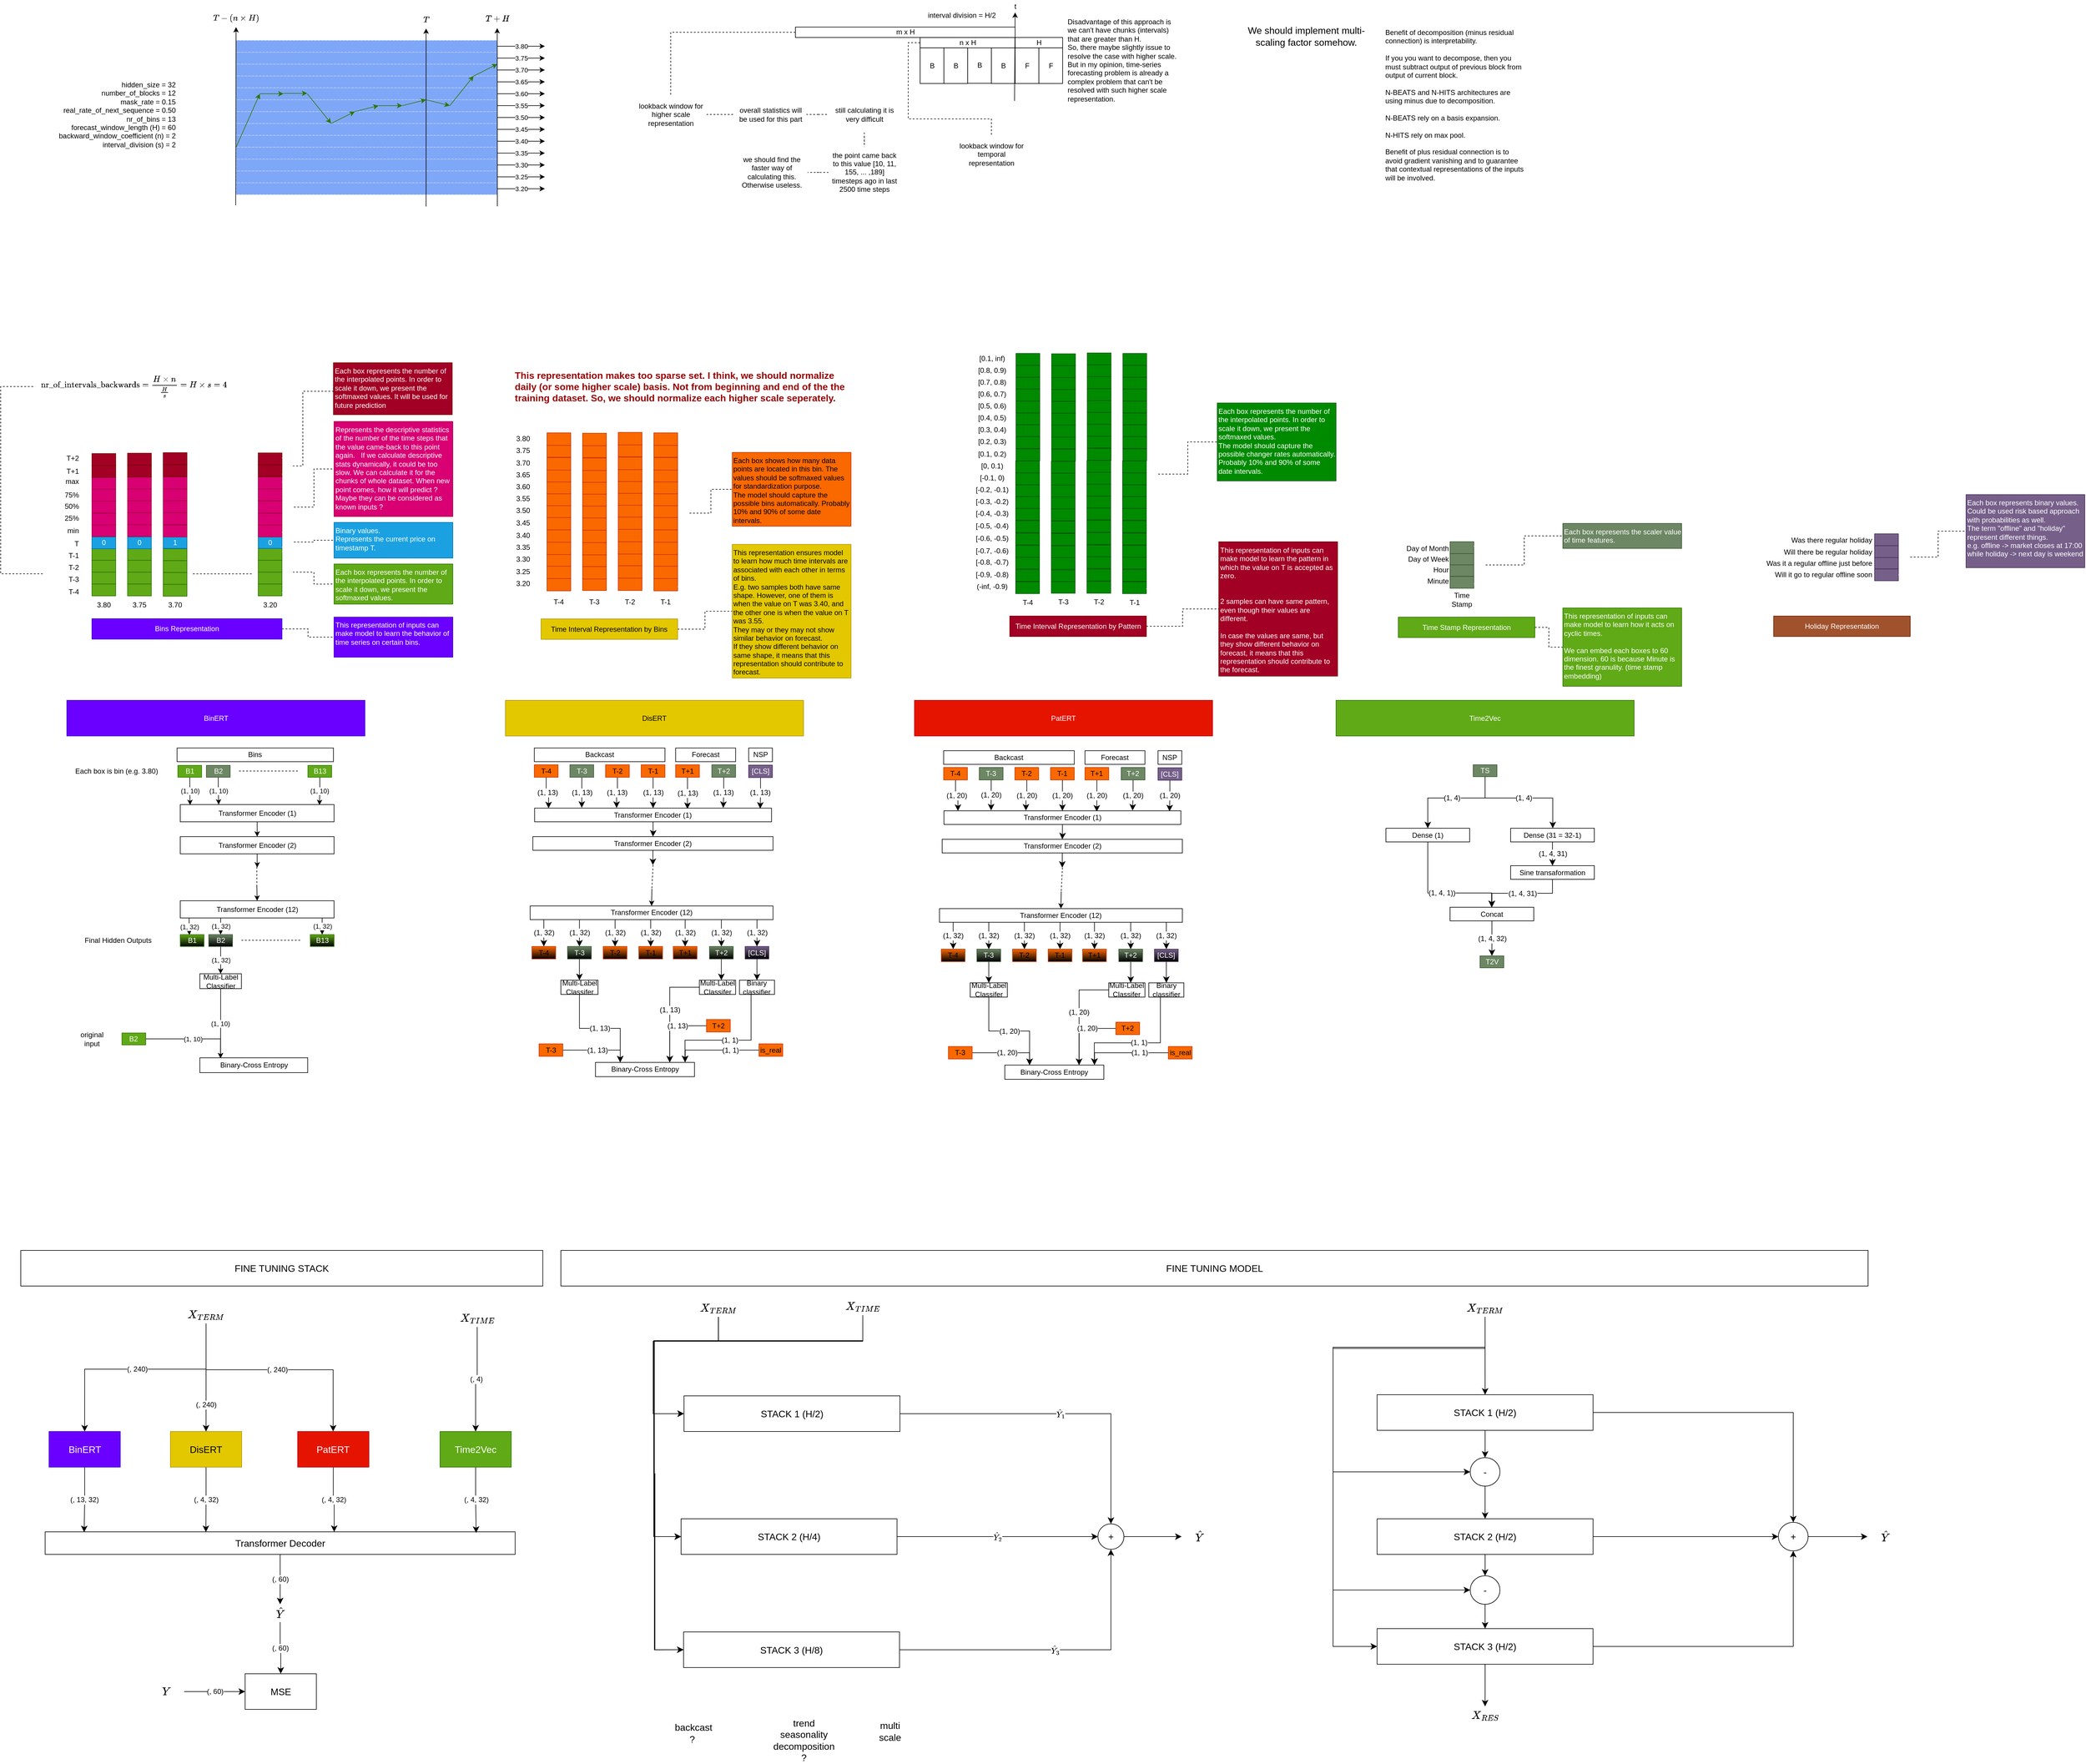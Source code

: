 <mxfile version="20.8.18" type="device" pages="5"><diagram id="W2gZ8Xs3_lSdWg2Mp8md" name="proposed_model"><mxGraphModel dx="910" dy="449" grid="0" gridSize="10" guides="1" tooltips="1" connect="1" arrows="1" fold="1" page="1" pageScale="1" pageWidth="4681" pageHeight="3300" math="1" shadow="0"><root><mxCell id="0"/><mxCell id="1" parent="0"/><mxCell id="khtFpB3pFgNk0HwT1Ko_-74" value="3.20" style="edgeStyle=orthogonalEdgeStyle;rounded=0;orthogonalLoop=1;jettySize=auto;html=1;" parent="1" source="khtFpB3pFgNk0HwT1Ko_-40" edge="1"><mxGeometry relative="1" as="geometry"><mxPoint x="1008.57" y="571.93" as="targetPoint"/></mxGeometry></mxCell><mxCell id="khtFpB3pFgNk0HwT1Ko_-40" value="" style="whiteSpace=wrap;html=1;glass=0;opacity=50;fillColor=#0050ef;fontColor=#ffffff;strokeColor=#FFFFFF;fillStyle=solid;dashed=1;" parent="1" vertex="1"><mxGeometry x="488.57" y="561.93" width="440" height="20" as="geometry"/></mxCell><mxCell id="khtFpB3pFgNk0HwT1Ko_-73" value="3.25" style="edgeStyle=orthogonalEdgeStyle;rounded=0;orthogonalLoop=1;jettySize=auto;html=1;" parent="1" source="khtFpB3pFgNk0HwT1Ko_-47" edge="1"><mxGeometry relative="1" as="geometry"><mxPoint x="1008.57" y="551.93" as="targetPoint"/></mxGeometry></mxCell><mxCell id="khtFpB3pFgNk0HwT1Ko_-47" value="" style="whiteSpace=wrap;html=1;glass=0;opacity=50;fillColor=#0050ef;fontColor=#ffffff;strokeColor=#FFFFFF;fillStyle=solid;dashed=1;" parent="1" vertex="1"><mxGeometry x="488.57" y="541.93" width="440" height="20" as="geometry"/></mxCell><mxCell id="khtFpB3pFgNk0HwT1Ko_-72" value="3.30" style="edgeStyle=orthogonalEdgeStyle;rounded=0;orthogonalLoop=1;jettySize=auto;html=1;" parent="1" source="khtFpB3pFgNk0HwT1Ko_-48" edge="1"><mxGeometry relative="1" as="geometry"><mxPoint x="1008.57" y="531.93" as="targetPoint"/></mxGeometry></mxCell><mxCell id="khtFpB3pFgNk0HwT1Ko_-48" value="" style="whiteSpace=wrap;html=1;glass=0;opacity=50;fillColor=#0050ef;fontColor=#ffffff;strokeColor=#FFFFFF;fillStyle=solid;dashed=1;" parent="1" vertex="1"><mxGeometry x="488.57" y="521.93" width="440" height="20" as="geometry"/></mxCell><mxCell id="khtFpB3pFgNk0HwT1Ko_-71" value="3.35" style="edgeStyle=orthogonalEdgeStyle;rounded=0;orthogonalLoop=1;jettySize=auto;html=1;" parent="1" source="khtFpB3pFgNk0HwT1Ko_-49" edge="1"><mxGeometry relative="1" as="geometry"><mxPoint x="1008.57" y="511.93" as="targetPoint"/></mxGeometry></mxCell><mxCell id="khtFpB3pFgNk0HwT1Ko_-49" value="" style="whiteSpace=wrap;html=1;glass=0;opacity=50;fillColor=#0050ef;fontColor=#ffffff;strokeColor=#FFFFFF;fillStyle=solid;dashed=1;" parent="1" vertex="1"><mxGeometry x="488.57" y="501.93" width="440" height="20" as="geometry"/></mxCell><mxCell id="khtFpB3pFgNk0HwT1Ko_-70" value="3.40" style="edgeStyle=orthogonalEdgeStyle;rounded=0;orthogonalLoop=1;jettySize=auto;html=1;" parent="1" source="khtFpB3pFgNk0HwT1Ko_-50" edge="1"><mxGeometry relative="1" as="geometry"><mxPoint x="1008.57" y="491.93" as="targetPoint"/></mxGeometry></mxCell><mxCell id="khtFpB3pFgNk0HwT1Ko_-50" value="" style="whiteSpace=wrap;html=1;glass=0;opacity=50;fillColor=#0050ef;fontColor=#ffffff;strokeColor=#FFFFFF;fillStyle=solid;dashed=1;" parent="1" vertex="1"><mxGeometry x="488.57" y="481.93" width="440" height="20" as="geometry"/></mxCell><mxCell id="khtFpB3pFgNk0HwT1Ko_-69" value="3.45" style="edgeStyle=orthogonalEdgeStyle;rounded=0;orthogonalLoop=1;jettySize=auto;html=1;" parent="1" source="khtFpB3pFgNk0HwT1Ko_-51" edge="1"><mxGeometry relative="1" as="geometry"><mxPoint x="1008.57" y="471.93" as="targetPoint"/></mxGeometry></mxCell><mxCell id="khtFpB3pFgNk0HwT1Ko_-51" value="" style="whiteSpace=wrap;html=1;glass=0;opacity=50;fillColor=#0050ef;fontColor=#ffffff;strokeColor=#FFFFFF;fillStyle=solid;dashed=1;" parent="1" vertex="1"><mxGeometry x="488.57" y="461.93" width="440" height="20" as="geometry"/></mxCell><mxCell id="khtFpB3pFgNk0HwT1Ko_-68" value="3.50" style="edgeStyle=orthogonalEdgeStyle;rounded=0;orthogonalLoop=1;jettySize=auto;html=1;" parent="1" source="khtFpB3pFgNk0HwT1Ko_-52" edge="1"><mxGeometry relative="1" as="geometry"><mxPoint x="1008.57" y="451.93" as="targetPoint"/></mxGeometry></mxCell><mxCell id="khtFpB3pFgNk0HwT1Ko_-52" value="" style="whiteSpace=wrap;html=1;glass=0;opacity=50;fillColor=#0050ef;fontColor=#ffffff;strokeColor=#FFFFFF;fillStyle=solid;dashed=1;" parent="1" vertex="1"><mxGeometry x="488.57" y="441.93" width="440" height="20" as="geometry"/></mxCell><mxCell id="khtFpB3pFgNk0HwT1Ko_-67" value="3.55" style="edgeStyle=orthogonalEdgeStyle;rounded=0;orthogonalLoop=1;jettySize=auto;html=1;" parent="1" source="khtFpB3pFgNk0HwT1Ko_-53" edge="1"><mxGeometry relative="1" as="geometry"><mxPoint x="1008.57" y="431.93" as="targetPoint"/></mxGeometry></mxCell><mxCell id="khtFpB3pFgNk0HwT1Ko_-53" value="" style="whiteSpace=wrap;html=1;glass=0;opacity=50;fillColor=#0050ef;fontColor=#ffffff;strokeColor=#FFFFFF;fillStyle=solid;dashed=1;" parent="1" vertex="1"><mxGeometry x="488.57" y="421.93" width="440" height="20" as="geometry"/></mxCell><mxCell id="khtFpB3pFgNk0HwT1Ko_-66" value="3.60" style="edgeStyle=orthogonalEdgeStyle;rounded=0;orthogonalLoop=1;jettySize=auto;html=1;" parent="1" source="khtFpB3pFgNk0HwT1Ko_-55" edge="1"><mxGeometry relative="1" as="geometry"><mxPoint x="1008.57" y="411.93" as="targetPoint"/></mxGeometry></mxCell><mxCell id="khtFpB3pFgNk0HwT1Ko_-55" value="" style="whiteSpace=wrap;html=1;glass=0;opacity=50;fillColor=#0050ef;fontColor=#ffffff;strokeColor=#FFFFFF;fillStyle=solid;dashed=1;" parent="1" vertex="1"><mxGeometry x="488.57" y="401.93" width="440" height="20" as="geometry"/></mxCell><mxCell id="khtFpB3pFgNk0HwT1Ko_-65" value="3.65" style="edgeStyle=orthogonalEdgeStyle;rounded=0;orthogonalLoop=1;jettySize=auto;html=1;" parent="1" source="khtFpB3pFgNk0HwT1Ko_-56" edge="1"><mxGeometry relative="1" as="geometry"><mxPoint x="1008.57" y="391.93" as="targetPoint"/></mxGeometry></mxCell><mxCell id="khtFpB3pFgNk0HwT1Ko_-56" value="" style="whiteSpace=wrap;html=1;glass=0;opacity=50;fillColor=#0050ef;fontColor=#ffffff;strokeColor=#FFFFFF;fillStyle=solid;dashed=1;" parent="1" vertex="1"><mxGeometry x="488.57" y="381.93" width="440" height="20" as="geometry"/></mxCell><mxCell id="khtFpB3pFgNk0HwT1Ko_-64" value="3.70" style="edgeStyle=orthogonalEdgeStyle;rounded=0;orthogonalLoop=1;jettySize=auto;html=1;" parent="1" source="khtFpB3pFgNk0HwT1Ko_-57" edge="1"><mxGeometry relative="1" as="geometry"><mxPoint x="1008.57" y="371.93" as="targetPoint"/></mxGeometry></mxCell><mxCell id="khtFpB3pFgNk0HwT1Ko_-57" value="" style="whiteSpace=wrap;html=1;glass=0;opacity=50;fillColor=#0050ef;fontColor=#ffffff;strokeColor=#FFFFFF;fillStyle=solid;dashed=1;" parent="1" vertex="1"><mxGeometry x="488.57" y="361.93" width="440" height="20" as="geometry"/></mxCell><mxCell id="khtFpB3pFgNk0HwT1Ko_-63" value="3.75" style="edgeStyle=orthogonalEdgeStyle;rounded=0;orthogonalLoop=1;jettySize=auto;html=1;" parent="1" source="khtFpB3pFgNk0HwT1Ko_-58" edge="1"><mxGeometry relative="1" as="geometry"><mxPoint x="1008.57" y="351.93" as="targetPoint"/></mxGeometry></mxCell><mxCell id="khtFpB3pFgNk0HwT1Ko_-58" value="" style="whiteSpace=wrap;html=1;glass=0;opacity=50;fillColor=#0050ef;fontColor=#ffffff;strokeColor=#FFFFFF;fillStyle=solid;dashed=1;" parent="1" vertex="1"><mxGeometry x="488.57" y="341.93" width="440" height="20" as="geometry"/></mxCell><mxCell id="khtFpB3pFgNk0HwT1Ko_-62" value="3.80" style="edgeStyle=orthogonalEdgeStyle;rounded=0;orthogonalLoop=1;jettySize=auto;html=1;" parent="1" source="khtFpB3pFgNk0HwT1Ko_-59" edge="1"><mxGeometry relative="1" as="geometry"><mxPoint x="1008.57" y="331.93" as="targetPoint"/></mxGeometry></mxCell><mxCell id="khtFpB3pFgNk0HwT1Ko_-59" value="" style="whiteSpace=wrap;html=1;glass=0;opacity=50;fillColor=#0050ef;fontColor=#ffffff;strokeColor=#FFFFFF;fillStyle=solid;dashed=1;" parent="1" vertex="1"><mxGeometry x="488.57" y="321.93" width="440" height="20" as="geometry"/></mxCell><mxCell id="RayYBkihkZ72VmlHJ0c6-2" value="Benefit of decomposition (minus residual connection) is interpretability.&lt;br&gt;&lt;br&gt;If you you want to decompose, then you must subtract output of previous block from output of current block.&lt;br&gt;&lt;br&gt;N-BEATS and N-HITS architectures are using minus due to decomposition.&lt;br&gt;&lt;br&gt;N-BEATS rely on a basis expansion.&lt;br&gt;&lt;br&gt;N-HITS rely on max pool.&lt;br&gt;&lt;br&gt;Benefit of plus residual connection is to avoid gradient vanishing and to guarantee that contextual representations of the inputs will be involved." style="text;strokeColor=none;align=left;fillColor=none;html=1;verticalAlign=top;whiteSpace=wrap;rounded=0;" parent="1" vertex="1"><mxGeometry x="2422" y="294.93" width="240" height="260" as="geometry"/></mxCell><mxCell id="khtFpB3pFgNk0HwT1Ko_-24" value="" style="edgeStyle=none;orthogonalLoop=1;jettySize=auto;html=1;rounded=0;fillColor=#60a917;strokeColor=#2D7600;" parent="1" edge="1"><mxGeometry width="80" relative="1" as="geometry"><mxPoint x="568.57" y="411.22" as="sourcePoint"/><mxPoint x="608.57" y="411.22" as="targetPoint"/><Array as="points"/></mxGeometry></mxCell><mxCell id="khtFpB3pFgNk0HwT1Ko_-26" value="" style="edgeStyle=none;orthogonalLoop=1;jettySize=auto;html=1;rounded=0;fillColor=#60a917;strokeColor=#2D7600;" parent="1" edge="1"><mxGeometry width="80" relative="1" as="geometry"><mxPoint x="608.57" y="411.93" as="sourcePoint"/><mxPoint x="648.57" y="461.93" as="targetPoint"/><Array as="points"/></mxGeometry></mxCell><mxCell id="khtFpB3pFgNk0HwT1Ko_-27" value="" style="edgeStyle=none;orthogonalLoop=1;jettySize=auto;html=1;rounded=0;fillColor=#60a917;strokeColor=#2D7600;" parent="1" edge="1"><mxGeometry width="80" relative="1" as="geometry"><mxPoint x="648.57" y="461.93" as="sourcePoint"/><mxPoint x="688.57" y="441.93" as="targetPoint"/><Array as="points"/></mxGeometry></mxCell><mxCell id="khtFpB3pFgNk0HwT1Ko_-28" value="" style="edgeStyle=none;orthogonalLoop=1;jettySize=auto;html=1;rounded=0;fillColor=#60a917;strokeColor=#2D7600;" parent="1" edge="1"><mxGeometry width="80" relative="1" as="geometry"><mxPoint x="688.57" y="441.93" as="sourcePoint"/><mxPoint x="728.57" y="431.93" as="targetPoint"/><Array as="points"/></mxGeometry></mxCell><mxCell id="khtFpB3pFgNk0HwT1Ko_-30" value="" style="edgeStyle=none;orthogonalLoop=1;jettySize=auto;html=1;rounded=0;fillColor=#60a917;strokeColor=#2D7600;" parent="1" edge="1"><mxGeometry width="80" relative="1" as="geometry"><mxPoint x="768.57" y="431.93" as="sourcePoint"/><mxPoint x="808.57" y="421.93" as="targetPoint"/><Array as="points"/></mxGeometry></mxCell><mxCell id="khtFpB3pFgNk0HwT1Ko_-33" value="" style="edgeStyle=none;orthogonalLoop=1;jettySize=auto;html=1;rounded=0;entryX=0.5;entryY=1;entryDx=0;entryDy=0;" parent="1" target="khtFpB3pFgNk0HwT1Ko_-34" edge="1"><mxGeometry width="80" relative="1" as="geometry"><mxPoint x="808.57" y="601.93" as="sourcePoint"/><mxPoint x="808.57" y="351.93" as="targetPoint"/><Array as="points"/></mxGeometry></mxCell><mxCell id="khtFpB3pFgNk0HwT1Ko_-34" value="$$T$$" style="text;strokeColor=none;align=center;fillColor=none;html=1;verticalAlign=middle;whiteSpace=wrap;rounded=0;" parent="1" vertex="1"><mxGeometry x="778.57" y="271.93" width="60" height="30" as="geometry"/></mxCell><mxCell id="khtFpB3pFgNk0HwT1Ko_-35" value="" style="edgeStyle=none;orthogonalLoop=1;jettySize=auto;html=1;rounded=0;fillColor=#60a917;strokeColor=#2D7600;" parent="1" edge="1"><mxGeometry width="80" relative="1" as="geometry"><mxPoint x="808.57" y="421.93" as="sourcePoint"/><mxPoint x="848.57" y="431.93" as="targetPoint"/><Array as="points"/></mxGeometry></mxCell><mxCell id="khtFpB3pFgNk0HwT1Ko_-36" value="" style="edgeStyle=none;orthogonalLoop=1;jettySize=auto;html=1;rounded=0;fillColor=#60a917;strokeColor=#2D7600;" parent="1" edge="1"><mxGeometry width="80" relative="1" as="geometry"><mxPoint x="848.57" y="431.93" as="sourcePoint"/><mxPoint x="888.57" y="381.93" as="targetPoint"/><Array as="points"/></mxGeometry></mxCell><mxCell id="khtFpB3pFgNk0HwT1Ko_-37" value="" style="edgeStyle=none;orthogonalLoop=1;jettySize=auto;html=1;rounded=0;fillColor=#60a917;strokeColor=#2D7600;" parent="1" edge="1"><mxGeometry width="80" relative="1" as="geometry"><mxPoint x="528.57" y="411.93" as="sourcePoint"/><mxPoint x="568.57" y="411.93" as="targetPoint"/><Array as="points"/></mxGeometry></mxCell><mxCell id="khtFpB3pFgNk0HwT1Ko_-38" value="" style="edgeStyle=none;orthogonalLoop=1;jettySize=auto;html=1;rounded=0;fillColor=#60a917;strokeColor=#2D7600;" parent="1" edge="1"><mxGeometry width="80" relative="1" as="geometry"><mxPoint x="488.57" y="501.93" as="sourcePoint"/><mxPoint x="528.57" y="411.93" as="targetPoint"/><Array as="points"/></mxGeometry></mxCell><mxCell id="khtFpB3pFgNk0HwT1Ko_-60" value="" style="edgeStyle=none;orthogonalLoop=1;jettySize=auto;html=1;rounded=0;fillColor=#60a917;strokeColor=#2D7600;entryX=1;entryY=1;entryDx=0;entryDy=0;exitX=0.909;exitY=0.015;exitDx=0;exitDy=0;exitPerimeter=0;" parent="1" source="khtFpB3pFgNk0HwT1Ko_-56" target="khtFpB3pFgNk0HwT1Ko_-58" edge="1"><mxGeometry width="80" relative="1" as="geometry"><mxPoint x="858.57" y="441.93" as="sourcePoint"/><mxPoint x="898.57" y="391.93" as="targetPoint"/><Array as="points"/></mxGeometry></mxCell><mxCell id="khtFpB3pFgNk0HwT1Ko_-61" value="" style="edgeStyle=none;orthogonalLoop=1;jettySize=auto;html=1;rounded=0;fillColor=#60a917;strokeColor=#2D7600;" parent="1" edge="1"><mxGeometry width="80" relative="1" as="geometry"><mxPoint x="728.57" y="431.93" as="sourcePoint"/><mxPoint x="768.57" y="431.93" as="targetPoint"/><Array as="points"/></mxGeometry></mxCell><mxCell id="khtFpB3pFgNk0HwT1Ko_-79" value="" style="whiteSpace=wrap;html=1;glass=0;fillStyle=solid;strokeColor=#2D7600;fillColor=#60a917;fontColor=#ffffff;" parent="1" vertex="1"><mxGeometry x="245.87" y="1177.65" width="40" height="20" as="geometry"/></mxCell><mxCell id="khtFpB3pFgNk0HwT1Ko_-80" value="" style="whiteSpace=wrap;html=1;glass=0;fillStyle=solid;strokeColor=#2D7600;fillColor=#60a917;fontColor=#ffffff;" parent="1" vertex="1"><mxGeometry x="245.87" y="1197.65" width="40" height="20" as="geometry"/></mxCell><mxCell id="khtFpB3pFgNk0HwT1Ko_-81" value="" style="whiteSpace=wrap;html=1;glass=0;fillStyle=solid;strokeColor=#2D7600;fillColor=#60a917;fontColor=#ffffff;" parent="1" vertex="1"><mxGeometry x="245.87" y="1217.65" width="40" height="20" as="geometry"/></mxCell><mxCell id="khtFpB3pFgNk0HwT1Ko_-82" value="" style="whiteSpace=wrap;html=1;glass=0;fillStyle=solid;strokeColor=#2D7600;fillColor=#60a917;fontColor=#ffffff;" parent="1" vertex="1"><mxGeometry x="245.87" y="1237.65" width="40" height="20" as="geometry"/></mxCell><mxCell id="khtFpB3pFgNk0HwT1Ko_-89" value="3.80" style="text;strokeColor=none;align=center;fillColor=none;html=1;verticalAlign=middle;whiteSpace=wrap;rounded=0;" parent="1" vertex="1"><mxGeometry x="235.87" y="1257.65" width="60" height="30" as="geometry"/></mxCell><mxCell id="-jAqp_JUZhYyeeDA0jry-1" value="" style="whiteSpace=wrap;html=1;glass=0;fillStyle=solid;strokeColor=#2D7600;fillColor=#60a917;fontColor=#ffffff;" parent="1" vertex="1"><mxGeometry x="305.87" y="1177.65" width="40" height="20" as="geometry"/></mxCell><mxCell id="-jAqp_JUZhYyeeDA0jry-2" value="" style="whiteSpace=wrap;html=1;glass=0;fillStyle=solid;strokeColor=#2D7600;fillColor=#60a917;fontColor=#ffffff;" parent="1" vertex="1"><mxGeometry x="305.87" y="1197.65" width="40" height="20" as="geometry"/></mxCell><mxCell id="-jAqp_JUZhYyeeDA0jry-3" value="" style="whiteSpace=wrap;html=1;glass=0;fillStyle=solid;strokeColor=#2D7600;fillColor=#60a917;fontColor=#ffffff;" parent="1" vertex="1"><mxGeometry x="305.87" y="1217.65" width="40" height="20" as="geometry"/></mxCell><mxCell id="-jAqp_JUZhYyeeDA0jry-4" value="" style="whiteSpace=wrap;html=1;glass=0;fillStyle=solid;strokeColor=#2D7600;fillColor=#60a917;fontColor=#ffffff;" parent="1" vertex="1"><mxGeometry x="305.87" y="1237.65" width="40" height="20" as="geometry"/></mxCell><mxCell id="-jAqp_JUZhYyeeDA0jry-5" value="3.75" style="text;strokeColor=none;align=center;fillColor=none;html=1;verticalAlign=middle;whiteSpace=wrap;rounded=0;" parent="1" vertex="1"><mxGeometry x="295.87" y="1257.65" width="60" height="30" as="geometry"/></mxCell><mxCell id="-jAqp_JUZhYyeeDA0jry-6" value="" style="whiteSpace=wrap;html=1;glass=0;fillStyle=solid;strokeColor=#2D7600;fillColor=#60a917;fontColor=#ffffff;" parent="1" vertex="1"><mxGeometry x="365.87" y="1178.27" width="40" height="20" as="geometry"/></mxCell><mxCell id="-jAqp_JUZhYyeeDA0jry-7" value="" style="whiteSpace=wrap;html=1;glass=0;fillStyle=solid;strokeColor=#2D7600;fillColor=#60a917;fontColor=#ffffff;" parent="1" vertex="1"><mxGeometry x="365.87" y="1198.27" width="40" height="20" as="geometry"/></mxCell><mxCell id="-jAqp_JUZhYyeeDA0jry-8" value="" style="whiteSpace=wrap;html=1;glass=0;fillStyle=solid;strokeColor=#2D7600;fillColor=#60a917;fontColor=#ffffff;" parent="1" vertex="1"><mxGeometry x="365.87" y="1218.27" width="40" height="20" as="geometry"/></mxCell><mxCell id="-jAqp_JUZhYyeeDA0jry-9" value="" style="whiteSpace=wrap;html=1;glass=0;fillStyle=solid;strokeColor=#2D7600;fillColor=#60a917;fontColor=#ffffff;" parent="1" vertex="1"><mxGeometry x="365.87" y="1238.27" width="40" height="20" as="geometry"/></mxCell><mxCell id="-jAqp_JUZhYyeeDA0jry-10" value="3.70" style="text;strokeColor=none;align=center;fillColor=none;html=1;verticalAlign=middle;whiteSpace=wrap;rounded=0;" parent="1" vertex="1"><mxGeometry x="355.87" y="1258.27" width="60" height="30" as="geometry"/></mxCell><mxCell id="-jAqp_JUZhYyeeDA0jry-11" value="" style="whiteSpace=wrap;html=1;glass=0;fillStyle=solid;strokeColor=#2D7600;fillColor=#60a917;fontColor=#ffffff;" parent="1" vertex="1"><mxGeometry x="525.87" y="1177.65" width="40" height="20" as="geometry"/></mxCell><mxCell id="-jAqp_JUZhYyeeDA0jry-12" value="" style="whiteSpace=wrap;html=1;glass=0;fillStyle=solid;strokeColor=#2D7600;fillColor=#60a917;fontColor=#ffffff;" parent="1" vertex="1"><mxGeometry x="525.87" y="1197.65" width="40" height="20" as="geometry"/></mxCell><mxCell id="-jAqp_JUZhYyeeDA0jry-13" value="" style="whiteSpace=wrap;html=1;glass=0;fillStyle=solid;strokeColor=#2D7600;fillColor=#60a917;fontColor=#ffffff;" parent="1" vertex="1"><mxGeometry x="525.87" y="1217.65" width="40" height="20" as="geometry"/></mxCell><mxCell id="-jAqp_JUZhYyeeDA0jry-14" value="" style="whiteSpace=wrap;html=1;glass=0;fillStyle=solid;strokeColor=#2D7600;fillColor=#60a917;fontColor=#ffffff;" parent="1" vertex="1"><mxGeometry x="525.87" y="1237.65" width="40" height="20" as="geometry"/></mxCell><mxCell id="-jAqp_JUZhYyeeDA0jry-15" value="3.20" style="text;strokeColor=none;align=center;fillColor=none;html=1;verticalAlign=middle;whiteSpace=wrap;rounded=0;" parent="1" vertex="1"><mxGeometry x="515.87" y="1257.65" width="60" height="30" as="geometry"/></mxCell><mxCell id="-jAqp_JUZhYyeeDA0jry-16" value="0" style="whiteSpace=wrap;html=1;glass=0;fillStyle=solid;strokeColor=#006EAF;fillColor=#1ba1e2;fontColor=#ffffff;" parent="1" vertex="1"><mxGeometry x="245.87" y="1158.27" width="40" height="20" as="geometry"/></mxCell><mxCell id="-jAqp_JUZhYyeeDA0jry-17" value="0" style="whiteSpace=wrap;html=1;glass=0;fillStyle=solid;strokeColor=#006EAF;fillColor=#1ba1e2;fontColor=#ffffff;" parent="1" vertex="1"><mxGeometry x="305.87" y="1158.27" width="40" height="20" as="geometry"/></mxCell><mxCell id="-jAqp_JUZhYyeeDA0jry-18" value="1" style="whiteSpace=wrap;html=1;glass=0;fillStyle=solid;strokeColor=#006EAF;fillColor=#1ba1e2;fontColor=#ffffff;" parent="1" vertex="1"><mxGeometry x="365.87" y="1157.65" width="40" height="20" as="geometry"/></mxCell><mxCell id="-jAqp_JUZhYyeeDA0jry-19" value="0" style="whiteSpace=wrap;html=1;glass=0;fillStyle=solid;strokeColor=#006EAF;fillColor=#1ba1e2;fontColor=#ffffff;" parent="1" vertex="1"><mxGeometry x="525.87" y="1157.65" width="40" height="20" as="geometry"/></mxCell><mxCell id="-jAqp_JUZhYyeeDA0jry-21" value="T-1" style="text;strokeColor=none;align=right;fillColor=none;html=1;verticalAlign=middle;whiteSpace=wrap;rounded=0;" parent="1" vertex="1"><mxGeometry x="175.87" y="1180.46" width="50" height="20" as="geometry"/></mxCell><mxCell id="-jAqp_JUZhYyeeDA0jry-22" value="T-2" style="text;strokeColor=none;align=right;fillColor=none;html=1;verticalAlign=middle;whiteSpace=wrap;rounded=0;" parent="1" vertex="1"><mxGeometry x="175.87" y="1200.46" width="50" height="20" as="geometry"/></mxCell><mxCell id="-jAqp_JUZhYyeeDA0jry-23" value="T-3" style="text;strokeColor=none;align=right;fillColor=none;html=1;verticalAlign=middle;whiteSpace=wrap;rounded=0;" parent="1" vertex="1"><mxGeometry x="175.87" y="1220.46" width="50" height="20" as="geometry"/></mxCell><mxCell id="-jAqp_JUZhYyeeDA0jry-24" value="T-4" style="text;strokeColor=none;align=right;fillColor=none;html=1;verticalAlign=middle;whiteSpace=wrap;rounded=0;" parent="1" vertex="1"><mxGeometry x="175.87" y="1241.08" width="50" height="20" as="geometry"/></mxCell><mxCell id="-jAqp_JUZhYyeeDA0jry-26" value="" style="edgeStyle=none;orthogonalLoop=1;jettySize=auto;html=1;rounded=0;endArrow=none;endFill=0;dashed=1;" parent="1" edge="1"><mxGeometry width="80" relative="1" as="geometry"><mxPoint x="415.87" y="1220.46" as="sourcePoint"/><mxPoint x="515.87" y="1220.46" as="targetPoint"/><Array as="points"/></mxGeometry></mxCell><mxCell id="-jAqp_JUZhYyeeDA0jry-28" value="Each box represents the number of the interpolated points. In order to scale it down, we present the softmaxed values." style="whiteSpace=wrap;html=1;glass=0;fillStyle=solid;strokeColor=#2D7600;align=left;horizontal=1;verticalAlign=top;fillColor=#60a917;fontColor=#ffffff;" parent="1" vertex="1"><mxGeometry x="653.57" y="1203.93" width="200" height="67.5" as="geometry"/></mxCell><mxCell id="-jAqp_JUZhYyeeDA0jry-30" style="edgeStyle=orthogonalEdgeStyle;rounded=0;orthogonalLoop=1;jettySize=auto;html=1;exitX=0.1;exitY=0.5;exitDx=0;exitDy=0;exitPerimeter=0;entryX=0;entryY=0.5;entryDx=0;entryDy=0;dashed=1;endArrow=none;endFill=0;" parent="1" source="-jAqp_JUZhYyeeDA0jry-29" target="-jAqp_JUZhYyeeDA0jry-28" edge="1"><mxGeometry relative="1" as="geometry"/></mxCell><mxCell id="-jAqp_JUZhYyeeDA0jry-29" value="" style="shape=curlyBracket;whiteSpace=wrap;html=1;rounded=1;flipH=1;labelPosition=right;verticalLabelPosition=middle;align=left;verticalAlign=middle;glass=0;fillStyle=solid;strokeColor=#FFFFFF;" parent="1" vertex="1"><mxGeometry x="565.87" y="1182.96" width="20" height="69.38" as="geometry"/></mxCell><mxCell id="YHV1ifcwCKLKki3QUuPQ-3" style="edgeStyle=orthogonalEdgeStyle;rounded=0;orthogonalLoop=1;jettySize=auto;html=1;entryX=0;entryY=0.5;entryDx=0;entryDy=0;dashed=1;endArrow=none;endFill=0;" parent="1" source="YHV1ifcwCKLKki3QUuPQ-1" target="YHV1ifcwCKLKki3QUuPQ-2" edge="1"><mxGeometry relative="1" as="geometry"/></mxCell><mxCell id="YHV1ifcwCKLKki3QUuPQ-1" value="" style="shape=curlyBracket;whiteSpace=wrap;html=1;rounded=1;flipH=1;labelPosition=right;verticalLabelPosition=middle;align=left;verticalAlign=middle;glass=0;fillStyle=solid;strokeColor=#FFFFFF;size=0.5;" parent="1" vertex="1"><mxGeometry x="565.87" y="1158.27" width="20" height="17.5" as="geometry"/></mxCell><mxCell id="YHV1ifcwCKLKki3QUuPQ-2" value="Binary values.&lt;br&gt;Represents the current price on timestamp T." style="whiteSpace=wrap;html=1;glass=0;fillStyle=solid;strokeColor=#006EAF;align=left;verticalAlign=top;fillColor=#1ba1e2;fontColor=#ffffff;" parent="1" vertex="1"><mxGeometry x="653.57" y="1133.93" width="200" height="60" as="geometry"/></mxCell><mxCell id="YHV1ifcwCKLKki3QUuPQ-4" value="" style="whiteSpace=wrap;html=1;glass=0;fillStyle=solid;strokeColor=#A50040;fillColor=#d80073;fontColor=#ffffff;" parent="1" vertex="1"><mxGeometry x="245.87" y="1137.65" width="40" height="20" as="geometry"/></mxCell><mxCell id="YHV1ifcwCKLKki3QUuPQ-6" value="" style="whiteSpace=wrap;html=1;glass=0;fillStyle=solid;strokeColor=#A50040;fillColor=#d80073;fontColor=#ffffff;" parent="1" vertex="1"><mxGeometry x="305.87" y="1137.65" width="40" height="20" as="geometry"/></mxCell><mxCell id="YHV1ifcwCKLKki3QUuPQ-7" value="" style="whiteSpace=wrap;html=1;glass=0;fillStyle=solid;strokeColor=#A50040;fillColor=#d80073;fontColor=#ffffff;" parent="1" vertex="1"><mxGeometry x="365.87" y="1138.27" width="40" height="20" as="geometry"/></mxCell><mxCell id="YHV1ifcwCKLKki3QUuPQ-8" value="" style="whiteSpace=wrap;html=1;glass=0;fillStyle=solid;strokeColor=#A50040;fillColor=#d80073;fontColor=#ffffff;" parent="1" vertex="1"><mxGeometry x="525.87" y="1138.27" width="40" height="20" as="geometry"/></mxCell><mxCell id="YHV1ifcwCKLKki3QUuPQ-9" value="Represents the descriptive statistics of the number of the time steps that the value came-back to this point again.&amp;nbsp; &amp;nbsp;If we calculate descriptive stats dynamically, it could be too slow. We can calculate it for the chunks of whole dataset. When new point comes, how it will predict ? Maybe they can be considered as known inputs ?" style="whiteSpace=wrap;html=1;glass=0;fillStyle=solid;strokeColor=#A50040;align=left;verticalAlign=top;fillColor=#d80073;fontColor=#ffffff;" parent="1" vertex="1"><mxGeometry x="653.57" y="963.93" width="200" height="160" as="geometry"/></mxCell><mxCell id="3wDsXGzXQ3CL__MKz2wV-73" style="edgeStyle=orthogonalEdgeStyle;rounded=0;orthogonalLoop=1;jettySize=auto;html=1;dashed=1;endArrow=none;endFill=0;" parent="1" source="YHV1ifcwCKLKki3QUuPQ-11" target="3wDsXGzXQ3CL__MKz2wV-72" edge="1"><mxGeometry relative="1" as="geometry"/></mxCell><mxCell id="YHV1ifcwCKLKki3QUuPQ-11" value="Bins Representation" style="whiteSpace=wrap;html=1;glass=0;fillStyle=solid;strokeColor=#3700CC;fillColor=#6a00ff;fontColor=#ffffff;" parent="1" vertex="1"><mxGeometry x="245.87" y="1296.08" width="320" height="34.38" as="geometry"/></mxCell><mxCell id="YHV1ifcwCKLKki3QUuPQ-12" value="" style="whiteSpace=wrap;html=1;glass=0;fillStyle=solid;strokeColor=#A50040;fillColor=#d80073;fontColor=#ffffff;" parent="1" vertex="1"><mxGeometry x="525.87" y="1118.27" width="40" height="20" as="geometry"/></mxCell><mxCell id="YHV1ifcwCKLKki3QUuPQ-13" value="" style="whiteSpace=wrap;html=1;glass=0;fillStyle=solid;strokeColor=#A50040;fillColor=#d80073;fontColor=#ffffff;" parent="1" vertex="1"><mxGeometry x="525.87" y="1097.96" width="40" height="20" as="geometry"/></mxCell><mxCell id="YHV1ifcwCKLKki3QUuPQ-14" value="" style="whiteSpace=wrap;html=1;glass=0;fillStyle=solid;strokeColor=#A50040;fillColor=#d80073;fontColor=#ffffff;" parent="1" vertex="1"><mxGeometry x="365.87" y="1117.65" width="40" height="20" as="geometry"/></mxCell><mxCell id="YHV1ifcwCKLKki3QUuPQ-15" value="" style="whiteSpace=wrap;html=1;glass=0;fillStyle=solid;strokeColor=#A50040;fillColor=#d80073;fontColor=#ffffff;" parent="1" vertex="1"><mxGeometry x="365.87" y="1097.34" width="40" height="20" as="geometry"/></mxCell><mxCell id="YHV1ifcwCKLKki3QUuPQ-16" value="" style="whiteSpace=wrap;html=1;glass=0;fillStyle=solid;strokeColor=#A50040;fillColor=#d80073;fontColor=#ffffff;" parent="1" vertex="1"><mxGeometry x="305.87" y="1117.65" width="40" height="20" as="geometry"/></mxCell><mxCell id="YHV1ifcwCKLKki3QUuPQ-17" value="" style="whiteSpace=wrap;html=1;glass=0;fillStyle=solid;strokeColor=#A50040;fillColor=#d80073;fontColor=#ffffff;" parent="1" vertex="1"><mxGeometry x="305.87" y="1097.34" width="40" height="20" as="geometry"/></mxCell><mxCell id="YHV1ifcwCKLKki3QUuPQ-18" value="" style="whiteSpace=wrap;html=1;glass=0;fillStyle=solid;strokeColor=#A50040;fillColor=#d80073;fontColor=#ffffff;" parent="1" vertex="1"><mxGeometry x="245.87" y="1118.27" width="40" height="20" as="geometry"/></mxCell><mxCell id="YHV1ifcwCKLKki3QUuPQ-19" value="" style="whiteSpace=wrap;html=1;glass=0;fillStyle=solid;strokeColor=#A50040;fillColor=#d80073;fontColor=#ffffff;" parent="1" vertex="1"><mxGeometry x="245.87" y="1097.96" width="40" height="20" as="geometry"/></mxCell><mxCell id="YHV1ifcwCKLKki3QUuPQ-20" value="min" style="text;strokeColor=none;align=right;fillColor=none;html=1;verticalAlign=middle;whiteSpace=wrap;rounded=0;" parent="1" vertex="1"><mxGeometry x="175.87" y="1138.27" width="50" height="20" as="geometry"/></mxCell><mxCell id="YHV1ifcwCKLKki3QUuPQ-21" value="25%" style="text;strokeColor=none;align=right;fillColor=none;html=1;verticalAlign=middle;whiteSpace=wrap;rounded=0;" parent="1" vertex="1"><mxGeometry x="175.87" y="1117.34" width="50" height="20" as="geometry"/></mxCell><mxCell id="YHV1ifcwCKLKki3QUuPQ-23" value="max" style="text;strokeColor=none;align=right;fillColor=none;html=1;verticalAlign=middle;whiteSpace=wrap;rounded=0;" parent="1" vertex="1"><mxGeometry x="175.87" y="1055.46" width="50" height="20" as="geometry"/></mxCell><mxCell id="YHV1ifcwCKLKki3QUuPQ-24" value="T" style="text;strokeColor=none;align=right;fillColor=none;html=1;verticalAlign=middle;whiteSpace=wrap;rounded=0;" parent="1" vertex="1"><mxGeometry x="175.87" y="1160.46" width="50" height="20" as="geometry"/></mxCell><mxCell id="YHV1ifcwCKLKki3QUuPQ-26" value="50%" style="text;strokeColor=none;align=right;fillColor=none;html=1;verticalAlign=middle;whiteSpace=wrap;rounded=0;" parent="1" vertex="1"><mxGeometry x="175.87" y="1097.34" width="50" height="20" as="geometry"/></mxCell><mxCell id="YHV1ifcwCKLKki3QUuPQ-27" value="75%" style="text;strokeColor=none;align=right;fillColor=none;html=1;verticalAlign=middle;whiteSpace=wrap;rounded=0;" parent="1" vertex="1"><mxGeometry x="175.87" y="1077.96" width="50" height="20" as="geometry"/></mxCell><mxCell id="YHV1ifcwCKLKki3QUuPQ-28" value="" style="whiteSpace=wrap;html=1;glass=0;fillStyle=solid;strokeColor=#A50040;fillColor=#d80073;fontColor=#ffffff;" parent="1" vertex="1"><mxGeometry x="245.87" y="1077.96" width="40" height="20" as="geometry"/></mxCell><mxCell id="YHV1ifcwCKLKki3QUuPQ-29" value="" style="whiteSpace=wrap;html=1;glass=0;fillStyle=solid;strokeColor=#A50040;fillColor=#d80073;fontColor=#ffffff;" parent="1" vertex="1"><mxGeometry x="245.87" y="1057.96" width="40" height="20" as="geometry"/></mxCell><mxCell id="YHV1ifcwCKLKki3QUuPQ-30" value="" style="whiteSpace=wrap;html=1;glass=0;fillStyle=solid;strokeColor=#A50040;fillColor=#d80073;fontColor=#ffffff;" parent="1" vertex="1"><mxGeometry x="305.87" y="1077.34" width="40" height="20" as="geometry"/></mxCell><mxCell id="YHV1ifcwCKLKki3QUuPQ-31" value="" style="whiteSpace=wrap;html=1;glass=0;fillStyle=solid;strokeColor=#A50040;fillColor=#d80073;fontColor=#ffffff;" parent="1" vertex="1"><mxGeometry x="305.87" y="1057.34" width="40" height="20" as="geometry"/></mxCell><mxCell id="YHV1ifcwCKLKki3QUuPQ-32" value="" style="whiteSpace=wrap;html=1;glass=0;fillStyle=solid;strokeColor=#A50040;fillColor=#d80073;fontColor=#ffffff;" parent="1" vertex="1"><mxGeometry x="365.87" y="1077.34" width="40" height="20" as="geometry"/></mxCell><mxCell id="YHV1ifcwCKLKki3QUuPQ-33" value="" style="whiteSpace=wrap;html=1;glass=0;fillStyle=solid;strokeColor=#A50040;fillColor=#d80073;fontColor=#ffffff;" parent="1" vertex="1"><mxGeometry x="365.87" y="1057.34" width="40" height="20" as="geometry"/></mxCell><mxCell id="YHV1ifcwCKLKki3QUuPQ-34" value="" style="whiteSpace=wrap;html=1;glass=0;fillStyle=solid;strokeColor=#A50040;fillColor=#d80073;fontColor=#ffffff;" parent="1" vertex="1"><mxGeometry x="525.87" y="1077.34" width="40" height="20" as="geometry"/></mxCell><mxCell id="YHV1ifcwCKLKki3QUuPQ-35" value="" style="whiteSpace=wrap;html=1;glass=0;fillStyle=solid;strokeColor=#A50040;fillColor=#d80073;fontColor=#ffffff;" parent="1" vertex="1"><mxGeometry x="525.87" y="1057.34" width="40" height="20" as="geometry"/></mxCell><mxCell id="YHV1ifcwCKLKki3QUuPQ-37" style="edgeStyle=orthogonalEdgeStyle;rounded=0;orthogonalLoop=1;jettySize=auto;html=1;entryX=0;entryY=0.5;entryDx=0;entryDy=0;dashed=1;endArrow=none;endFill=0;" parent="1" source="YHV1ifcwCKLKki3QUuPQ-36" target="YHV1ifcwCKLKki3QUuPQ-9" edge="1"><mxGeometry relative="1" as="geometry"/></mxCell><mxCell id="YHV1ifcwCKLKki3QUuPQ-36" value="" style="shape=curlyBracket;whiteSpace=wrap;html=1;rounded=1;flipH=1;labelPosition=right;verticalLabelPosition=middle;align=left;verticalAlign=middle;glass=0;fillStyle=solid;strokeColor=#FFFFFF;" parent="1" vertex="1"><mxGeometry x="565.87" y="1065.77" width="20" height="84.69" as="geometry"/></mxCell><mxCell id="YHV1ifcwCKLKki3QUuPQ-39" value="B" style="whiteSpace=wrap;html=1;" parent="1" vertex="1"><mxGeometry x="1720.57" y="334.31" width="40" height="60" as="geometry"/></mxCell><mxCell id="YHV1ifcwCKLKki3QUuPQ-40" value="B" style="whiteSpace=wrap;html=1;" parent="1" vertex="1"><mxGeometry x="1760.57" y="334.62" width="40" height="60" as="geometry"/></mxCell><mxCell id="YHV1ifcwCKLKki3QUuPQ-41" value="F" style="whiteSpace=wrap;html=1;" parent="1" vertex="1"><mxGeometry x="1800.57" y="334.62" width="40" height="60" as="geometry"/></mxCell><mxCell id="YHV1ifcwCKLKki3QUuPQ-43" value="H" style="whiteSpace=wrap;html=1;" parent="1" vertex="1"><mxGeometry x="1800.57" y="317.12" width="80" height="17.5" as="geometry"/></mxCell><mxCell id="YHV1ifcwCKLKki3QUuPQ-44" value="n x H" style="whiteSpace=wrap;html=1;" parent="1" vertex="1"><mxGeometry x="1640.57" y="317.12" width="160" height="17.5" as="geometry"/></mxCell><mxCell id="YHV1ifcwCKLKki3QUuPQ-45" value="t" style="text;strokeColor=none;align=center;fillColor=none;html=1;verticalAlign=middle;whiteSpace=wrap;rounded=0;" parent="1" vertex="1"><mxGeometry x="1780.57" y="254.93" width="40" height="20" as="geometry"/></mxCell><mxCell id="Ajs6UUEEbq6Yeaib0bqh-2" value="" style="edgeStyle=none;orthogonalLoop=1;jettySize=auto;html=1;rounded=0;entryX=0.5;entryY=1;entryDx=0;entryDy=0;" parent="1" target="YHV1ifcwCKLKki3QUuPQ-45" edge="1"><mxGeometry width="80" relative="1" as="geometry"><mxPoint x="1799.57" y="424.0" as="sourcePoint"/><mxPoint x="1799.39" y="297.75" as="targetPoint"/><Array as="points"/></mxGeometry></mxCell><mxCell id="Ajs6UUEEbq6Yeaib0bqh-5" value="B" style="whiteSpace=wrap;html=1;" parent="1" vertex="1"><mxGeometry x="1680.57" y="334.62" width="40" height="60" as="geometry"/></mxCell><mxCell id="Ajs6UUEEbq6Yeaib0bqh-6" value="B" style="whiteSpace=wrap;html=1;" parent="1" vertex="1"><mxGeometry x="1640.57" y="334.62" width="40" height="60" as="geometry"/></mxCell><mxCell id="Ajs6UUEEbq6Yeaib0bqh-7" value="F" style="whiteSpace=wrap;html=1;" parent="1" vertex="1"><mxGeometry x="1840.57" y="334.62" width="40" height="60" as="geometry"/></mxCell><mxCell id="Ajs6UUEEbq6Yeaib0bqh-10" value="interval division = H/2" style="text;strokeColor=none;align=center;fillColor=none;html=1;verticalAlign=middle;whiteSpace=wrap;rounded=0;" parent="1" vertex="1"><mxGeometry x="1630.57" y="264.93" width="160" height="30" as="geometry"/></mxCell><mxCell id="Ajs6UUEEbq6Yeaib0bqh-20" style="edgeStyle=orthogonalEdgeStyle;rounded=0;orthogonalLoop=1;jettySize=auto;html=1;entryX=0.5;entryY=0;entryDx=0;entryDy=0;dashed=1;endArrow=none;endFill=0;exitX=0;exitY=0.5;exitDx=0;exitDy=0;" parent="1" source="Ajs6UUEEbq6Yeaib0bqh-12" target="Ajs6UUEEbq6Yeaib0bqh-19" edge="1"><mxGeometry relative="1" as="geometry"/></mxCell><mxCell id="Ajs6UUEEbq6Yeaib0bqh-12" value="m x H" style="whiteSpace=wrap;html=1;" parent="1" vertex="1"><mxGeometry x="1430.57" y="299.62" width="370" height="17.5" as="geometry"/></mxCell><mxCell id="Ajs6UUEEbq6Yeaib0bqh-17" style="edgeStyle=orthogonalEdgeStyle;rounded=0;orthogonalLoop=1;jettySize=auto;html=1;exitX=0;exitY=0.5;exitDx=0;exitDy=0;entryX=0.5;entryY=0;entryDx=0;entryDy=0;dashed=1;endArrow=none;endFill=0;" parent="1" source="YHV1ifcwCKLKki3QUuPQ-44" target="Ajs6UUEEbq6Yeaib0bqh-16" edge="1"><mxGeometry relative="1" as="geometry"><mxPoint x="1720.57" y="414.81" as="sourcePoint"/><Array as="points"><mxPoint x="1620.57" y="326.31"/><mxPoint x="1620.57" y="454.31"/><mxPoint x="1760.57" y="454.31"/></Array></mxGeometry></mxCell><mxCell id="Ajs6UUEEbq6Yeaib0bqh-16" value="lookback window for temporal representation" style="whiteSpace=wrap;html=1;glass=0;fillStyle=solid;strokeColor=#FFFFFF;" parent="1" vertex="1"><mxGeometry x="1700.57" y="484.31" width="120" height="60" as="geometry"/></mxCell><mxCell id="Ajs6UUEEbq6Yeaib0bqh-22" value="" style="edgeStyle=orthogonalEdgeStyle;rounded=0;orthogonalLoop=1;jettySize=auto;html=1;dashed=1;endArrow=none;endFill=0;" parent="1" source="Ajs6UUEEbq6Yeaib0bqh-19" target="Ajs6UUEEbq6Yeaib0bqh-21" edge="1"><mxGeometry relative="1" as="geometry"/></mxCell><mxCell id="Ajs6UUEEbq6Yeaib0bqh-19" value="lookback window for higher scale representation" style="whiteSpace=wrap;html=1;glass=0;fillStyle=solid;strokeColor=#FFFFFF;" parent="1" vertex="1"><mxGeometry x="1160.57" y="416.81" width="120" height="60" as="geometry"/></mxCell><mxCell id="Ajs6UUEEbq6Yeaib0bqh-25" style="edgeStyle=orthogonalEdgeStyle;rounded=0;orthogonalLoop=1;jettySize=auto;html=1;dashed=1;endArrow=none;endFill=0;" parent="1" source="Ajs6UUEEbq6Yeaib0bqh-21" target="Ajs6UUEEbq6Yeaib0bqh-24" edge="1"><mxGeometry relative="1" as="geometry"/></mxCell><mxCell id="Ajs6UUEEbq6Yeaib0bqh-21" value="overall statistics will be used for this part" style="whiteSpace=wrap;html=1;glass=0;fillStyle=solid;strokeColor=#FFFFFF;" parent="1" vertex="1"><mxGeometry x="1328.57" y="416.81" width="120" height="60" as="geometry"/></mxCell><mxCell id="Ajs6UUEEbq6Yeaib0bqh-28" style="edgeStyle=orthogonalEdgeStyle;rounded=0;orthogonalLoop=1;jettySize=auto;html=1;entryX=0.5;entryY=0;entryDx=0;entryDy=0;dashed=1;endArrow=none;endFill=0;" parent="1" source="Ajs6UUEEbq6Yeaib0bqh-24" target="Ajs6UUEEbq6Yeaib0bqh-26" edge="1"><mxGeometry relative="1" as="geometry"/></mxCell><mxCell id="Ajs6UUEEbq6Yeaib0bqh-24" value="still calculating it is very difficult" style="whiteSpace=wrap;html=1;glass=0;fillStyle=solid;strokeColor=#FFFFFF;" parent="1" vertex="1"><mxGeometry x="1486.57" y="416.81" width="120" height="60" as="geometry"/></mxCell><mxCell id="Ajs6UUEEbq6Yeaib0bqh-30" style="edgeStyle=orthogonalEdgeStyle;rounded=0;orthogonalLoop=1;jettySize=auto;html=1;dashed=1;endArrow=none;endFill=0;" parent="1" source="Ajs6UUEEbq6Yeaib0bqh-26" target="Ajs6UUEEbq6Yeaib0bqh-29" edge="1"><mxGeometry relative="1" as="geometry"><mxPoint x="1520.57" y="864.31" as="targetPoint"/></mxGeometry></mxCell><mxCell id="Ajs6UUEEbq6Yeaib0bqh-26" value="the point came back to this value [10, 11, 155, ... ,189] timesteps ago in last 2500 time steps" style="whiteSpace=wrap;html=1;glass=0;fillStyle=solid;strokeColor=#FFFFFF;" parent="1" vertex="1"><mxGeometry x="1486.57" y="501.93" width="120" height="85" as="geometry"/></mxCell><mxCell id="Ajs6UUEEbq6Yeaib0bqh-29" value="we should find the faster way of calculating this. Otherwise useless." style="whiteSpace=wrap;html=1;glass=0;fillStyle=solid;strokeColor=#FFFFFF;" parent="1" vertex="1"><mxGeometry x="1330.57" y="514.43" width="120" height="60" as="geometry"/></mxCell><mxCell id="3wDsXGzXQ3CL__MKz2wV-2" value="" style="whiteSpace=wrap;html=1;glass=0;fillStyle=solid;strokeColor=#005700;fillColor=#008a00;fontColor=#ffffff;" parent="1" vertex="1"><mxGeometry x="1801.57" y="1233.78" width="40" height="20" as="geometry"/></mxCell><mxCell id="3wDsXGzXQ3CL__MKz2wV-4" value="T-4" style="text;strokeColor=none;align=center;fillColor=none;html=1;verticalAlign=middle;whiteSpace=wrap;rounded=0;" parent="1" vertex="1"><mxGeometry x="1791.57" y="1253.78" width="60" height="30" as="geometry"/></mxCell><mxCell id="3wDsXGzXQ3CL__MKz2wV-5" value="T-3" style="text;strokeColor=none;align=center;fillColor=none;html=1;verticalAlign=middle;whiteSpace=wrap;rounded=0;" parent="1" vertex="1"><mxGeometry x="1851.57" y="1253.16" width="60" height="30" as="geometry"/></mxCell><mxCell id="3wDsXGzXQ3CL__MKz2wV-6" value="" style="whiteSpace=wrap;html=1;glass=0;fillStyle=solid;strokeColor=#005700;fillColor=#008a00;fontColor=#ffffff;" parent="1" vertex="1"><mxGeometry x="1861.57" y="1233.16" width="40" height="20" as="geometry"/></mxCell><mxCell id="3wDsXGzXQ3CL__MKz2wV-7" value="T-2" style="text;strokeColor=none;align=center;fillColor=none;html=1;verticalAlign=middle;whiteSpace=wrap;rounded=0;" parent="1" vertex="1"><mxGeometry x="1911.57" y="1253.16" width="60" height="30" as="geometry"/></mxCell><mxCell id="3wDsXGzXQ3CL__MKz2wV-8" value="" style="whiteSpace=wrap;html=1;glass=0;fillStyle=solid;strokeColor=#005700;fillColor=#008a00;fontColor=#ffffff;" parent="1" vertex="1"><mxGeometry x="1921.57" y="1233.16" width="40" height="20" as="geometry"/></mxCell><mxCell id="3wDsXGzXQ3CL__MKz2wV-10" value="T-1" style="text;strokeColor=none;align=center;fillColor=none;html=1;verticalAlign=middle;whiteSpace=wrap;rounded=0;" parent="1" vertex="1"><mxGeometry x="1971.57" y="1253.78" width="60" height="30" as="geometry"/></mxCell><mxCell id="3wDsXGzXQ3CL__MKz2wV-11" value="" style="whiteSpace=wrap;html=1;glass=0;fillStyle=solid;strokeColor=#005700;fillColor=#008a00;fontColor=#ffffff;" parent="1" vertex="1"><mxGeometry x="1981.57" y="1233.78" width="40" height="20" as="geometry"/></mxCell><mxCell id="3wDsXGzXQ3CL__MKz2wV-12" value="(-inf, -0.9)" style="text;strokeColor=none;align=center;fillColor=none;html=1;verticalAlign=middle;whiteSpace=wrap;rounded=0;" parent="1" vertex="1"><mxGeometry x="1731.57" y="1227.14" width="60" height="30" as="geometry"/></mxCell><mxCell id="3wDsXGzXQ3CL__MKz2wV-13" value="" style="whiteSpace=wrap;html=1;glass=0;fillStyle=solid;strokeColor=#005700;fillColor=#008a00;fontColor=#ffffff;" parent="1" vertex="1"><mxGeometry x="1801.57" y="1213.16" width="40" height="20" as="geometry"/></mxCell><mxCell id="3wDsXGzXQ3CL__MKz2wV-14" value="[-0.9, -0.8)" style="text;strokeColor=none;align=center;fillColor=none;html=1;verticalAlign=middle;whiteSpace=wrap;rounded=0;" parent="1" vertex="1"><mxGeometry x="1731.57" y="1207.14" width="60" height="30" as="geometry"/></mxCell><mxCell id="3wDsXGzXQ3CL__MKz2wV-15" value="" style="whiteSpace=wrap;html=1;glass=0;fillStyle=solid;strokeColor=#005700;fillColor=#008a00;fontColor=#ffffff;" parent="1" vertex="1"><mxGeometry x="1801.57" y="1192.22" width="40" height="20" as="geometry"/></mxCell><mxCell id="3wDsXGzXQ3CL__MKz2wV-16" value="[-0.8, -0.7)" style="text;strokeColor=none;align=center;fillColor=none;html=1;verticalAlign=middle;whiteSpace=wrap;rounded=0;" parent="1" vertex="1"><mxGeometry x="1731.57" y="1186.2" width="60" height="30" as="geometry"/></mxCell><mxCell id="3wDsXGzXQ3CL__MKz2wV-17" value="" style="whiteSpace=wrap;html=1;glass=0;fillStyle=solid;strokeColor=#005700;fillColor=#008a00;fontColor=#ffffff;" parent="1" vertex="1"><mxGeometry x="1801.57" y="1172.54" width="40" height="20" as="geometry"/></mxCell><mxCell id="3wDsXGzXQ3CL__MKz2wV-18" value="[-0.7, -0.6)" style="text;strokeColor=none;align=center;fillColor=none;html=1;verticalAlign=middle;whiteSpace=wrap;rounded=0;" parent="1" vertex="1"><mxGeometry x="1731.57" y="1166.52" width="60" height="30" as="geometry"/></mxCell><mxCell id="3wDsXGzXQ3CL__MKz2wV-19" value="" style="whiteSpace=wrap;html=1;glass=0;fillStyle=solid;strokeColor=#005700;fillColor=#008a00;fontColor=#ffffff;" parent="1" vertex="1"><mxGeometry x="1801.57" y="1151.91" width="40" height="20" as="geometry"/></mxCell><mxCell id="3wDsXGzXQ3CL__MKz2wV-20" value="[-0.6, -0.5)" style="text;strokeColor=none;align=center;fillColor=none;html=1;verticalAlign=middle;whiteSpace=wrap;rounded=0;" parent="1" vertex="1"><mxGeometry x="1731.57" y="1145.89" width="60" height="30" as="geometry"/></mxCell><mxCell id="3wDsXGzXQ3CL__MKz2wV-21" value="" style="whiteSpace=wrap;html=1;glass=0;fillStyle=solid;strokeColor=#005700;fillColor=#008a00;fontColor=#ffffff;" parent="1" vertex="1"><mxGeometry x="1801.57" y="1130.97" width="40" height="20" as="geometry"/></mxCell><mxCell id="3wDsXGzXQ3CL__MKz2wV-22" value="[-0.5, -0.4)" style="text;strokeColor=none;align=center;fillColor=none;html=1;verticalAlign=middle;whiteSpace=wrap;rounded=0;" parent="1" vertex="1"><mxGeometry x="1731.57" y="1124.95" width="60" height="30" as="geometry"/></mxCell><mxCell id="3wDsXGzXQ3CL__MKz2wV-23" value="" style="whiteSpace=wrap;html=1;glass=0;fillStyle=solid;strokeColor=#005700;fillColor=#008a00;fontColor=#ffffff;" parent="1" vertex="1"><mxGeometry x="1801.57" y="1110.35" width="40" height="20" as="geometry"/></mxCell><mxCell id="3wDsXGzXQ3CL__MKz2wV-24" value="[-0.4, -0.3)" style="text;strokeColor=none;align=center;fillColor=none;html=1;verticalAlign=middle;whiteSpace=wrap;rounded=0;" parent="1" vertex="1"><mxGeometry x="1731.57" y="1104.33" width="60" height="30" as="geometry"/></mxCell><mxCell id="3wDsXGzXQ3CL__MKz2wV-25" value="" style="whiteSpace=wrap;html=1;glass=0;fillStyle=solid;strokeColor=#005700;fillColor=#008a00;fontColor=#ffffff;" parent="1" vertex="1"><mxGeometry x="1801.57" y="1090.35" width="40" height="20" as="geometry"/></mxCell><mxCell id="3wDsXGzXQ3CL__MKz2wV-26" value="[-0.3, -0.2)" style="text;strokeColor=none;align=center;fillColor=none;html=1;verticalAlign=middle;whiteSpace=wrap;rounded=0;" parent="1" vertex="1"><mxGeometry x="1731.57" y="1084.33" width="60" height="30" as="geometry"/></mxCell><mxCell id="3wDsXGzXQ3CL__MKz2wV-27" value="" style="whiteSpace=wrap;html=1;glass=0;fillStyle=solid;strokeColor=#005700;fillColor=#008a00;fontColor=#ffffff;" parent="1" vertex="1"><mxGeometry x="1801.57" y="1070.35" width="40" height="20" as="geometry"/></mxCell><mxCell id="3wDsXGzXQ3CL__MKz2wV-28" value="[-0.2, -0.1)" style="text;strokeColor=none;align=center;fillColor=none;html=1;verticalAlign=middle;whiteSpace=wrap;rounded=0;" parent="1" vertex="1"><mxGeometry x="1731.57" y="1064.33" width="60" height="30" as="geometry"/></mxCell><mxCell id="3wDsXGzXQ3CL__MKz2wV-29" value="" style="whiteSpace=wrap;html=1;glass=0;fillStyle=solid;strokeColor=#005700;fillColor=#008a00;fontColor=#ffffff;" parent="1" vertex="1"><mxGeometry x="1801.57" y="1050.35" width="40" height="20" as="geometry"/></mxCell><mxCell id="3wDsXGzXQ3CL__MKz2wV-30" value="[-0.1, 0)" style="text;strokeColor=none;align=center;fillColor=none;html=1;verticalAlign=middle;whiteSpace=wrap;rounded=0;" parent="1" vertex="1"><mxGeometry x="1731.57" y="1044.33" width="60" height="30" as="geometry"/></mxCell><mxCell id="3wDsXGzXQ3CL__MKz2wV-31" value="" style="whiteSpace=wrap;html=1;glass=0;fillStyle=solid;strokeColor=#005700;fillColor=#008a00;fontColor=#ffffff;" parent="1" vertex="1"><mxGeometry x="1801.57" y="1030.35" width="40" height="20" as="geometry"/></mxCell><mxCell id="3wDsXGzXQ3CL__MKz2wV-32" value="[0, 0.1)" style="text;strokeColor=none;align=center;fillColor=none;html=1;verticalAlign=middle;whiteSpace=wrap;rounded=0;" parent="1" vertex="1"><mxGeometry x="1731.57" y="1024.33" width="60" height="30" as="geometry"/></mxCell><mxCell id="3wDsXGzXQ3CL__MKz2wV-33" value="" style="whiteSpace=wrap;html=1;glass=0;fillStyle=solid;strokeColor=#005700;fillColor=#008a00;fontColor=#ffffff;" parent="1" vertex="1"><mxGeometry x="1861.57" y="1213.78" width="40" height="20" as="geometry"/></mxCell><mxCell id="3wDsXGzXQ3CL__MKz2wV-34" value="" style="whiteSpace=wrap;html=1;glass=0;fillStyle=solid;strokeColor=#005700;fillColor=#008a00;fontColor=#ffffff;" parent="1" vertex="1"><mxGeometry x="1861.57" y="1192.84" width="40" height="20" as="geometry"/></mxCell><mxCell id="3wDsXGzXQ3CL__MKz2wV-35" value="" style="whiteSpace=wrap;html=1;glass=0;fillStyle=solid;strokeColor=#005700;fillColor=#008a00;fontColor=#ffffff;" parent="1" vertex="1"><mxGeometry x="1861.57" y="1173.16" width="40" height="20" as="geometry"/></mxCell><mxCell id="3wDsXGzXQ3CL__MKz2wV-36" value="" style="whiteSpace=wrap;html=1;glass=0;fillStyle=solid;strokeColor=#005700;fillColor=#008a00;fontColor=#ffffff;" parent="1" vertex="1"><mxGeometry x="1861.57" y="1152.53" width="40" height="20" as="geometry"/></mxCell><mxCell id="3wDsXGzXQ3CL__MKz2wV-37" value="" style="whiteSpace=wrap;html=1;glass=0;fillStyle=solid;strokeColor=#005700;fillColor=#008a00;fontColor=#ffffff;" parent="1" vertex="1"><mxGeometry x="1861.57" y="1131.59" width="40" height="20" as="geometry"/></mxCell><mxCell id="3wDsXGzXQ3CL__MKz2wV-38" value="" style="whiteSpace=wrap;html=1;glass=0;fillStyle=solid;strokeColor=#005700;fillColor=#008a00;fontColor=#ffffff;" parent="1" vertex="1"><mxGeometry x="1861.57" y="1110.97" width="40" height="20" as="geometry"/></mxCell><mxCell id="3wDsXGzXQ3CL__MKz2wV-39" value="" style="whiteSpace=wrap;html=1;glass=0;fillStyle=solid;strokeColor=#005700;fillColor=#008a00;fontColor=#ffffff;" parent="1" vertex="1"><mxGeometry x="1861.57" y="1090.97" width="40" height="20" as="geometry"/></mxCell><mxCell id="3wDsXGzXQ3CL__MKz2wV-40" value="" style="whiteSpace=wrap;html=1;glass=0;fillStyle=solid;strokeColor=#005700;fillColor=#008a00;fontColor=#ffffff;" parent="1" vertex="1"><mxGeometry x="1861.57" y="1070.97" width="40" height="20" as="geometry"/></mxCell><mxCell id="3wDsXGzXQ3CL__MKz2wV-41" value="" style="whiteSpace=wrap;html=1;glass=0;fillStyle=solid;strokeColor=#005700;fillColor=#008a00;fontColor=#ffffff;" parent="1" vertex="1"><mxGeometry x="1861.57" y="1050.97" width="40" height="20" as="geometry"/></mxCell><mxCell id="3wDsXGzXQ3CL__MKz2wV-42" value="" style="whiteSpace=wrap;html=1;glass=0;fillStyle=solid;strokeColor=#005700;fillColor=#008a00;fontColor=#ffffff;" parent="1" vertex="1"><mxGeometry x="1861.57" y="1030.97" width="40" height="20" as="geometry"/></mxCell><mxCell id="3wDsXGzXQ3CL__MKz2wV-43" value="" style="whiteSpace=wrap;html=1;glass=0;fillStyle=solid;strokeColor=#005700;fillColor=#008a00;fontColor=#ffffff;" parent="1" vertex="1"><mxGeometry x="1921.57" y="1212.38" width="40" height="20" as="geometry"/></mxCell><mxCell id="3wDsXGzXQ3CL__MKz2wV-44" value="" style="whiteSpace=wrap;html=1;glass=0;fillStyle=solid;strokeColor=#005700;fillColor=#008a00;fontColor=#ffffff;" parent="1" vertex="1"><mxGeometry x="1921.57" y="1191.44" width="40" height="20" as="geometry"/></mxCell><mxCell id="3wDsXGzXQ3CL__MKz2wV-45" value="" style="whiteSpace=wrap;html=1;glass=0;fillStyle=solid;strokeColor=#005700;fillColor=#008a00;fontColor=#ffffff;" parent="1" vertex="1"><mxGeometry x="1921.57" y="1171.76" width="40" height="20" as="geometry"/></mxCell><mxCell id="3wDsXGzXQ3CL__MKz2wV-46" value="" style="whiteSpace=wrap;html=1;glass=0;fillStyle=solid;strokeColor=#005700;fillColor=#008a00;fontColor=#ffffff;" parent="1" vertex="1"><mxGeometry x="1921.57" y="1151.13" width="40" height="20" as="geometry"/></mxCell><mxCell id="3wDsXGzXQ3CL__MKz2wV-47" value="" style="whiteSpace=wrap;html=1;glass=0;fillStyle=solid;strokeColor=#005700;fillColor=#008a00;fontColor=#ffffff;" parent="1" vertex="1"><mxGeometry x="1921.57" y="1130.19" width="40" height="20" as="geometry"/></mxCell><mxCell id="3wDsXGzXQ3CL__MKz2wV-48" value="" style="whiteSpace=wrap;html=1;glass=0;fillStyle=solid;strokeColor=#005700;fillColor=#008a00;fontColor=#ffffff;" parent="1" vertex="1"><mxGeometry x="1921.57" y="1109.57" width="40" height="20" as="geometry"/></mxCell><mxCell id="3wDsXGzXQ3CL__MKz2wV-49" value="" style="whiteSpace=wrap;html=1;glass=0;fillStyle=solid;strokeColor=#005700;fillColor=#008a00;fontColor=#ffffff;" parent="1" vertex="1"><mxGeometry x="1921.57" y="1089.57" width="40" height="20" as="geometry"/></mxCell><mxCell id="3wDsXGzXQ3CL__MKz2wV-50" value="" style="whiteSpace=wrap;html=1;glass=0;fillStyle=solid;strokeColor=#005700;fillColor=#008a00;fontColor=#ffffff;" parent="1" vertex="1"><mxGeometry x="1921.57" y="1069.57" width="40" height="20" as="geometry"/></mxCell><mxCell id="3wDsXGzXQ3CL__MKz2wV-51" value="" style="whiteSpace=wrap;html=1;glass=0;fillStyle=solid;strokeColor=#005700;fillColor=#008a00;fontColor=#ffffff;" parent="1" vertex="1"><mxGeometry x="1921.57" y="1049.57" width="40" height="20" as="geometry"/></mxCell><mxCell id="3wDsXGzXQ3CL__MKz2wV-52" value="" style="whiteSpace=wrap;html=1;glass=0;fillStyle=solid;strokeColor=#005700;fillColor=#008a00;fontColor=#ffffff;" parent="1" vertex="1"><mxGeometry x="1921.57" y="1029.57" width="40" height="20" as="geometry"/></mxCell><mxCell id="3wDsXGzXQ3CL__MKz2wV-53" value="" style="whiteSpace=wrap;html=1;glass=0;fillStyle=solid;strokeColor=#005700;fillColor=#008a00;fontColor=#ffffff;" parent="1" vertex="1"><mxGeometry x="1981.57" y="1213.16" width="40" height="20" as="geometry"/></mxCell><mxCell id="3wDsXGzXQ3CL__MKz2wV-54" value="" style="whiteSpace=wrap;html=1;glass=0;fillStyle=solid;strokeColor=#005700;fillColor=#008a00;fontColor=#ffffff;" parent="1" vertex="1"><mxGeometry x="1981.57" y="1192.22" width="40" height="20" as="geometry"/></mxCell><mxCell id="3wDsXGzXQ3CL__MKz2wV-55" value="" style="whiteSpace=wrap;html=1;glass=0;fillStyle=solid;strokeColor=#005700;fillColor=#008a00;fontColor=#ffffff;" parent="1" vertex="1"><mxGeometry x="1981.57" y="1172.54" width="40" height="20" as="geometry"/></mxCell><mxCell id="3wDsXGzXQ3CL__MKz2wV-56" value="" style="whiteSpace=wrap;html=1;glass=0;fillStyle=solid;strokeColor=#005700;fillColor=#008a00;fontColor=#ffffff;" parent="1" vertex="1"><mxGeometry x="1981.57" y="1151.91" width="40" height="20" as="geometry"/></mxCell><mxCell id="3wDsXGzXQ3CL__MKz2wV-57" value="" style="whiteSpace=wrap;html=1;glass=0;fillStyle=solid;strokeColor=#005700;fillColor=#008a00;fontColor=#ffffff;" parent="1" vertex="1"><mxGeometry x="1981.57" y="1130.97" width="40" height="20" as="geometry"/></mxCell><mxCell id="3wDsXGzXQ3CL__MKz2wV-58" value="" style="whiteSpace=wrap;html=1;glass=0;fillStyle=solid;strokeColor=#005700;fillColor=#008a00;fontColor=#ffffff;" parent="1" vertex="1"><mxGeometry x="1981.57" y="1110.35" width="40" height="20" as="geometry"/></mxCell><mxCell id="3wDsXGzXQ3CL__MKz2wV-59" value="" style="whiteSpace=wrap;html=1;glass=0;fillStyle=solid;strokeColor=#005700;fillColor=#008a00;fontColor=#ffffff;" parent="1" vertex="1"><mxGeometry x="1981.57" y="1090.35" width="40" height="20" as="geometry"/></mxCell><mxCell id="3wDsXGzXQ3CL__MKz2wV-60" value="" style="whiteSpace=wrap;html=1;glass=0;fillStyle=solid;strokeColor=#005700;fillColor=#008a00;fontColor=#ffffff;" parent="1" vertex="1"><mxGeometry x="1981.57" y="1070.35" width="40" height="20" as="geometry"/></mxCell><mxCell id="3wDsXGzXQ3CL__MKz2wV-61" value="" style="whiteSpace=wrap;html=1;glass=0;fillStyle=solid;strokeColor=#005700;fillColor=#008a00;fontColor=#ffffff;" parent="1" vertex="1"><mxGeometry x="1981.57" y="1050.35" width="40" height="20" as="geometry"/></mxCell><mxCell id="3wDsXGzXQ3CL__MKz2wV-62" value="" style="whiteSpace=wrap;html=1;glass=0;fillStyle=solid;strokeColor=#005700;fillColor=#008a00;fontColor=#ffffff;" parent="1" vertex="1"><mxGeometry x="1981.57" y="1030.35" width="40" height="20" as="geometry"/></mxCell><mxCell id="3wDsXGzXQ3CL__MKz2wV-71" style="edgeStyle=orthogonalEdgeStyle;rounded=0;orthogonalLoop=1;jettySize=auto;html=1;dashed=1;endArrow=none;endFill=0;" parent="1" source="3wDsXGzXQ3CL__MKz2wV-63" target="3wDsXGzXQ3CL__MKz2wV-70" edge="1"><mxGeometry relative="1" as="geometry"/></mxCell><mxCell id="3wDsXGzXQ3CL__MKz2wV-63" value="Time Interval Representation by Pattern" style="whiteSpace=wrap;html=1;fillColor=#a20025;fontColor=#ffffff;strokeColor=#6F0000;" parent="1" vertex="1"><mxGeometry x="1791.57" y="1291.59" width="230" height="34.38" as="geometry"/></mxCell><mxCell id="3wDsXGzXQ3CL__MKz2wV-68" style="edgeStyle=orthogonalEdgeStyle;rounded=0;orthogonalLoop=1;jettySize=auto;html=1;entryX=0;entryY=0.5;entryDx=0;entryDy=0;endArrow=none;endFill=0;dashed=1;" parent="1" source="3wDsXGzXQ3CL__MKz2wV-64" target="3wDsXGzXQ3CL__MKz2wV-67" edge="1"><mxGeometry relative="1" as="geometry"/></mxCell><mxCell id="3wDsXGzXQ3CL__MKz2wV-64" value="" style="shape=curlyBracket;whiteSpace=wrap;html=1;rounded=1;flipH=1;labelPosition=right;verticalLabelPosition=middle;align=left;verticalAlign=middle;glass=0;fillStyle=solid;strokeColor=#FFFFFF;fillColor=default;fontColor=default;" parent="1" vertex="1"><mxGeometry x="2021.57" y="859.03" width="20" height="386.94" as="geometry"/></mxCell><mxCell id="3wDsXGzXQ3CL__MKz2wV-67" value="Each box represents the number of the interpolated points. In order to scale it down, we present the softmaxed values.&lt;br&gt;The model should capture the possible changer rates automatically. Probably 10% and 90% of some date intervals." style="whiteSpace=wrap;html=1;glass=0;fillStyle=solid;strokeColor=#005700;align=left;horizontal=1;verticalAlign=top;fillColor=#008a00;fontColor=#ffffff;" parent="1" vertex="1"><mxGeometry x="2141" y="932.78" width="200" height="131.14" as="geometry"/></mxCell><mxCell id="3wDsXGzXQ3CL__MKz2wV-70" value="This representation of inputs can make model to learn the pattern in which the value on T is accepted as zero.&lt;br&gt;&lt;br&gt;&lt;br&gt;2 samples can have same pattern, even though their values are different.&lt;br&gt;&lt;br&gt;In case the values are same, but they show different behavior on forecast, it means that this representation should contribute to the forecast." style="whiteSpace=wrap;html=1;glass=0;fillStyle=solid;strokeColor=#6F0000;align=left;horizontal=1;verticalAlign=top;fillColor=#a20025;fontColor=#ffffff;" parent="1" vertex="1"><mxGeometry x="2143.57" y="1166.52" width="200" height="226.18" as="geometry"/></mxCell><mxCell id="3wDsXGzXQ3CL__MKz2wV-72" value="This representation of inputs can make model to learn the behavior of time series on certain bins." style="whiteSpace=wrap;html=1;glass=0;fillStyle=solid;strokeColor=#3700CC;align=left;horizontal=1;verticalAlign=top;fillColor=#6a00ff;fontColor=#ffffff;" parent="1" vertex="1"><mxGeometry x="653.57" y="1293.38" width="200" height="67.5" as="geometry"/></mxCell><mxCell id="3wDsXGzXQ3CL__MKz2wV-74" value="" style="whiteSpace=wrap;html=1;glass=0;fillStyle=solid;strokeColor=#3A5431;fillColor=#6d8764;fontColor=#ffffff;" parent="1" vertex="1"><mxGeometry x="2533" y="1224.78" width="40" height="20" as="geometry"/></mxCell><mxCell id="3wDsXGzXQ3CL__MKz2wV-76" value="Time Stamp" style="text;strokeColor=none;align=center;fillColor=none;html=1;verticalAlign=middle;whiteSpace=wrap;rounded=0;" parent="1" vertex="1"><mxGeometry x="2522.996" y="1249.163" width="60" height="30" as="geometry"/></mxCell><mxCell id="3wDsXGzXQ3CL__MKz2wV-78" value="Hour" style="text;strokeColor=none;align=right;fillColor=none;html=1;verticalAlign=middle;whiteSpace=wrap;rounded=0;" parent="1" vertex="1"><mxGeometry x="2472.996" y="1199.063" width="60" height="30" as="geometry"/></mxCell><mxCell id="3wDsXGzXQ3CL__MKz2wV-79" value="" style="whiteSpace=wrap;html=1;glass=0;fillStyle=solid;strokeColor=#3A5431;fillColor=#6d8764;fontColor=#ffffff;" parent="1" vertex="1"><mxGeometry x="2533" y="1204.68" width="40" height="20" as="geometry"/></mxCell><mxCell id="3wDsXGzXQ3CL__MKz2wV-81" value="" style="whiteSpace=wrap;html=1;glass=0;fillStyle=solid;strokeColor=#3A5431;fillColor=#6d8764;fontColor=#ffffff;" parent="1" vertex="1"><mxGeometry x="2533" y="1185.38" width="40" height="20" as="geometry"/></mxCell><mxCell id="3wDsXGzXQ3CL__MKz2wV-83" value="" style="whiteSpace=wrap;html=1;glass=0;fillStyle=solid;strokeColor=#3A5431;fillColor=#6d8764;fontColor=#ffffff;" parent="1" vertex="1"><mxGeometry x="2533" y="1166.4" width="40" height="20" as="geometry"/></mxCell><mxCell id="3wDsXGzXQ3CL__MKz2wV-87" style="edgeStyle=orthogonalEdgeStyle;rounded=0;orthogonalLoop=1;jettySize=auto;html=1;dashed=1;endArrow=none;endFill=0;entryX=0;entryY=0.5;entryDx=0;entryDy=0;" parent="1" source="3wDsXGzXQ3CL__MKz2wV-85" target="3wDsXGzXQ3CL__MKz2wV-86" edge="1"><mxGeometry relative="1" as="geometry"/></mxCell><mxCell id="3wDsXGzXQ3CL__MKz2wV-85" value="" style="shape=curlyBracket;whiteSpace=wrap;html=1;rounded=1;flipH=1;labelPosition=right;verticalLabelPosition=middle;align=left;verticalAlign=middle;glass=0;fillStyle=solid;strokeColor=#FFFFFF;" parent="1" vertex="1"><mxGeometry x="2573" y="1174" width="20" height="63.14" as="geometry"/></mxCell><mxCell id="3wDsXGzXQ3CL__MKz2wV-86" value="Each box represents the scaler value of time features." style="whiteSpace=wrap;html=1;glass=0;fillStyle=solid;strokeColor=#3A5431;align=left;horizontal=1;verticalAlign=top;fillColor=#6d8764;fontColor=#ffffff;" parent="1" vertex="1"><mxGeometry x="2723" y="1135.6" width="200" height="42.05" as="geometry"/></mxCell><mxCell id="3wDsXGzXQ3CL__MKz2wV-88" value="" style="whiteSpace=wrap;html=1;glass=0;fillStyle=solid;strokeColor=#432D57;fillColor=#76608a;fontColor=#ffffff;" parent="1" vertex="1"><mxGeometry x="3248" y="1212.14" width="40" height="20" as="geometry"/></mxCell><mxCell id="3wDsXGzXQ3CL__MKz2wV-89" value="Will it go to regular offline soon" style="text;strokeColor=none;align=right;fillColor=none;html=1;verticalAlign=middle;whiteSpace=wrap;rounded=0;" parent="1" vertex="1"><mxGeometry x="3075" y="1207.14" width="171" height="30" as="geometry"/></mxCell><mxCell id="3wDsXGzXQ3CL__MKz2wV-90" value="" style="whiteSpace=wrap;html=1;glass=0;fillStyle=solid;strokeColor=#432D57;fillColor=#76608a;fontColor=#ffffff;" parent="1" vertex="1"><mxGeometry x="3248" y="1192.14" width="40" height="20" as="geometry"/></mxCell><mxCell id="3wDsXGzXQ3CL__MKz2wV-91" value="Was it a regular offline just before" style="text;strokeColor=none;align=right;fillColor=none;html=1;verticalAlign=middle;whiteSpace=wrap;rounded=0;" parent="1" vertex="1"><mxGeometry x="3052.63" y="1188.38" width="193.37" height="30" as="geometry"/></mxCell><mxCell id="3wDsXGzXQ3CL__MKz2wV-92" value="" style="whiteSpace=wrap;html=1;glass=0;fillStyle=solid;strokeColor=#432D57;fillColor=#76608a;fontColor=#ffffff;" parent="1" vertex="1"><mxGeometry x="3248" y="1173" width="40" height="20" as="geometry"/></mxCell><mxCell id="3wDsXGzXQ3CL__MKz2wV-93" value="Will there be regular holiday" style="text;strokeColor=none;align=right;fillColor=none;html=1;verticalAlign=middle;whiteSpace=wrap;rounded=0;" parent="1" vertex="1"><mxGeometry x="3040" y="1169.24" width="206" height="30" as="geometry"/></mxCell><mxCell id="3wDsXGzXQ3CL__MKz2wV-100" style="edgeStyle=orthogonalEdgeStyle;rounded=0;orthogonalLoop=1;jettySize=auto;html=1;dashed=1;endArrow=none;endFill=0;" parent="1" source="3wDsXGzXQ3CL__MKz2wV-98" target="3wDsXGzXQ3CL__MKz2wV-99" edge="1"><mxGeometry relative="1" as="geometry"/></mxCell><mxCell id="3wDsXGzXQ3CL__MKz2wV-98" value="Time Stamp Representation" style="whiteSpace=wrap;html=1;fillColor=#60a917;fontColor=#ffffff;strokeColor=#2D7600;" parent="1" vertex="1"><mxGeometry x="2445.83" y="1293.38" width="230" height="34.38" as="geometry"/></mxCell><mxCell id="3wDsXGzXQ3CL__MKz2wV-99" value="This representation of inputs can make model to learn how it acts on cyclic times.&lt;br&gt;&lt;br&gt;We can embed each boxes to 60 dimension. 60 is because Minute is the finest granulity. (time stamp embedding)" style="whiteSpace=wrap;html=1;glass=0;fillStyle=solid;strokeColor=#2D7600;align=left;horizontal=1;verticalAlign=top;fillColor=#60a917;fontColor=#ffffff;" parent="1" vertex="1"><mxGeometry x="2723" y="1278" width="200" height="131.87" as="geometry"/></mxCell><mxCell id="3wDsXGzXQ3CL__MKz2wV-103" style="edgeStyle=orthogonalEdgeStyle;rounded=0;orthogonalLoop=1;jettySize=auto;html=1;dashed=1;endArrow=none;endFill=0;" parent="1" source="3wDsXGzXQ3CL__MKz2wV-101" target="3wDsXGzXQ3CL__MKz2wV-102" edge="1"><mxGeometry relative="1" as="geometry"/></mxCell><mxCell id="3wDsXGzXQ3CL__MKz2wV-101" value="" style="shape=curlyBracket;whiteSpace=wrap;html=1;rounded=1;flipH=1;labelPosition=right;verticalLabelPosition=middle;align=left;verticalAlign=middle;glass=0;fillStyle=solid;strokeColor=#FFFFFF;" parent="1" vertex="1"><mxGeometry x="3288" y="1162.33" width="20" height="60" as="geometry"/></mxCell><mxCell id="3wDsXGzXQ3CL__MKz2wV-102" value="Each box represents binary values. Could be used risk based approach with probabilities as well.&amp;nbsp;&lt;br&gt;The term &quot;offline&quot; and &quot;holiday&quot; represent different things.&lt;br&gt;e.g. offline -&amp;gt; market closes at 17:00&lt;br&gt;while holiday -&amp;gt; next day is weekend" style="whiteSpace=wrap;html=1;glass=0;fillStyle=solid;strokeColor=#432D57;align=left;horizontal=1;verticalAlign=top;fillColor=#76608a;fontColor=#ffffff;" parent="1" vertex="1"><mxGeometry x="3402" y="1087.08" width="200" height="123" as="geometry"/></mxCell><mxCell id="3wDsXGzXQ3CL__MKz2wV-104" value="" style="whiteSpace=wrap;html=1;glass=0;fillStyle=solid;strokeColor=#432D57;fillColor=#76608a;fontColor=#ffffff;" parent="1" vertex="1"><mxGeometry x="3248" y="1153.09" width="40" height="20" as="geometry"/></mxCell><mxCell id="3wDsXGzXQ3CL__MKz2wV-105" value="Was there regular holiday" style="text;strokeColor=none;align=right;fillColor=none;html=1;verticalAlign=middle;whiteSpace=wrap;rounded=0;" parent="1" vertex="1"><mxGeometry x="3040" y="1149.33" width="206" height="30" as="geometry"/></mxCell><mxCell id="3wDsXGzXQ3CL__MKz2wV-118" value="(1, 10)" style="edgeStyle=orthogonalEdgeStyle;rounded=0;orthogonalLoop=1;jettySize=auto;html=1;entryX=0.064;entryY=0.029;entryDx=0;entryDy=0;entryPerimeter=0;endArrow=classic;endFill=1;" parent="1" source="3wDsXGzXQ3CL__MKz2wV-106" target="3wDsXGzXQ3CL__MKz2wV-111" edge="1"><mxGeometry relative="1" as="geometry"/></mxCell><mxCell id="3wDsXGzXQ3CL__MKz2wV-106" value="B1" style="whiteSpace=wrap;html=1;glass=0;fillStyle=solid;strokeColor=#2D7600;fillColor=#60a917;fontColor=#ffffff;" parent="1" vertex="1"><mxGeometry x="390.57" y="1543.09" width="40" height="20" as="geometry"/></mxCell><mxCell id="3wDsXGzXQ3CL__MKz2wV-117" value="(1, 10)" style="edgeStyle=orthogonalEdgeStyle;rounded=0;orthogonalLoop=1;jettySize=auto;html=1;entryX=0.25;entryY=0;entryDx=0;entryDy=0;endArrow=classic;endFill=1;" parent="1" source="3wDsXGzXQ3CL__MKz2wV-107" target="3wDsXGzXQ3CL__MKz2wV-111" edge="1"><mxGeometry relative="1" as="geometry"/></mxCell><mxCell id="3wDsXGzXQ3CL__MKz2wV-107" value="B2" style="whiteSpace=wrap;html=1;glass=0;fillStyle=solid;strokeColor=#3A5431;fillColor=#6d8764;fontColor=#ffffff;" parent="1" vertex="1"><mxGeometry x="438.57" y="1543.09" width="40" height="20" as="geometry"/></mxCell><mxCell id="3wDsXGzXQ3CL__MKz2wV-119" value="(1, 10)" style="edgeStyle=orthogonalEdgeStyle;rounded=0;orthogonalLoop=1;jettySize=auto;html=1;entryX=0.905;entryY=0.03;entryDx=0;entryDy=0;entryPerimeter=0;endArrow=classic;endFill=1;" parent="1" source="3wDsXGzXQ3CL__MKz2wV-108" target="3wDsXGzXQ3CL__MKz2wV-111" edge="1"><mxGeometry x="-0.004" relative="1" as="geometry"><mxPoint as="offset"/></mxGeometry></mxCell><mxCell id="3wDsXGzXQ3CL__MKz2wV-108" value="B13" style="whiteSpace=wrap;html=1;glass=0;fillStyle=solid;strokeColor=#2D7600;fillColor=#60a917;fontColor=#ffffff;" parent="1" vertex="1"><mxGeometry x="609.57" y="1543.09" width="40" height="20" as="geometry"/></mxCell><mxCell id="3wDsXGzXQ3CL__MKz2wV-109" value="" style="edgeStyle=none;orthogonalLoop=1;jettySize=auto;html=1;rounded=0;endArrow=none;endFill=0;dashed=1;" parent="1" edge="1"><mxGeometry width="80" relative="1" as="geometry"><mxPoint x="493.57" y="1552.67" as="sourcePoint"/><mxPoint x="593.57" y="1552.67" as="targetPoint"/><Array as="points"/></mxGeometry></mxCell><mxCell id="3wDsXGzXQ3CL__MKz2wV-110" value="Each box is bin (e.g. 3.80)" style="text;strokeColor=none;align=center;fillColor=none;html=1;verticalAlign=middle;whiteSpace=wrap;rounded=0;" parent="1" vertex="1"><mxGeometry x="206.57" y="1538.09" width="161" height="30" as="geometry"/></mxCell><mxCell id="3wDsXGzXQ3CL__MKz2wV-121" style="edgeStyle=orthogonalEdgeStyle;rounded=0;orthogonalLoop=1;jettySize=auto;html=1;endArrow=classic;endFill=1;" parent="1" source="3wDsXGzXQ3CL__MKz2wV-111" target="3wDsXGzXQ3CL__MKz2wV-120" edge="1"><mxGeometry relative="1" as="geometry"/></mxCell><mxCell id="3wDsXGzXQ3CL__MKz2wV-111" value="Transformer Encoder (1)" style="whiteSpace=wrap;html=1;" parent="1" vertex="1"><mxGeometry x="394.57" y="1609.09" width="259" height="29" as="geometry"/></mxCell><mxCell id="3wDsXGzXQ3CL__MKz2wV-123" style="edgeStyle=orthogonalEdgeStyle;rounded=0;orthogonalLoop=1;jettySize=auto;html=1;endArrow=classic;endFill=1;" parent="1" source="3wDsXGzXQ3CL__MKz2wV-120" edge="1"><mxGeometry relative="1" as="geometry"><mxPoint x="524.07" y="1715.09" as="targetPoint"/></mxGeometry></mxCell><mxCell id="3wDsXGzXQ3CL__MKz2wV-120" value="Transformer Encoder (2)" style="whiteSpace=wrap;html=1;" parent="1" vertex="1"><mxGeometry x="394.57" y="1663.09" width="259" height="29" as="geometry"/></mxCell><mxCell id="3wDsXGzXQ3CL__MKz2wV-131" value="(1, 32)" style="edgeStyle=orthogonalEdgeStyle;rounded=0;orthogonalLoop=1;jettySize=auto;html=1;entryX=0.386;entryY=0.031;entryDx=0;entryDy=0;entryPerimeter=0;endArrow=classic;endFill=1;" parent="1" source="3wDsXGzXQ3CL__MKz2wV-122" target="3wDsXGzXQ3CL__MKz2wV-127" edge="1"><mxGeometry relative="1" as="geometry"><Array as="points"><mxPoint x="409.57" y="1820.09"/><mxPoint x="409.57" y="1820.09"/></Array></mxGeometry></mxCell><mxCell id="3wDsXGzXQ3CL__MKz2wV-132" value="(1, 32)" style="edgeStyle=orthogonalEdgeStyle;rounded=0;orthogonalLoop=1;jettySize=auto;html=1;endArrow=classic;endFill=1;" parent="1" source="3wDsXGzXQ3CL__MKz2wV-122" target="3wDsXGzXQ3CL__MKz2wV-128" edge="1"><mxGeometry relative="1" as="geometry"><Array as="points"><mxPoint x="462.57" y="1809.09"/><mxPoint x="462.57" y="1809.09"/></Array></mxGeometry></mxCell><mxCell id="3wDsXGzXQ3CL__MKz2wV-133" value="(1, 32)" style="edgeStyle=orthogonalEdgeStyle;rounded=0;orthogonalLoop=1;jettySize=auto;html=1;endArrow=classic;endFill=1;" parent="1" source="3wDsXGzXQ3CL__MKz2wV-122" target="3wDsXGzXQ3CL__MKz2wV-129" edge="1"><mxGeometry relative="1" as="geometry"><Array as="points"><mxPoint x="633.57" y="1813.09"/><mxPoint x="633.57" y="1813.09"/></Array></mxGeometry></mxCell><mxCell id="3wDsXGzXQ3CL__MKz2wV-122" value="Transformer Encoder (12)" style="whiteSpace=wrap;html=1;" parent="1" vertex="1"><mxGeometry x="394.57" y="1771.09" width="259" height="29" as="geometry"/></mxCell><mxCell id="3wDsXGzXQ3CL__MKz2wV-124" value="" style="edgeStyle=none;orthogonalLoop=1;jettySize=auto;html=1;rounded=0;endArrow=none;endFill=0;dashed=1;" parent="1" edge="1"><mxGeometry width="80" relative="1" as="geometry"><mxPoint x="523.57" y="1714.09" as="sourcePoint"/><mxPoint x="523.57" y="1749.09" as="targetPoint"/><Array as="points"/></mxGeometry></mxCell><mxCell id="3wDsXGzXQ3CL__MKz2wV-125" value="" style="edgeStyle=none;orthogonalLoop=1;jettySize=auto;html=1;rounded=0;endArrow=classic;endFill=1;entryX=0.5;entryY=0;entryDx=0;entryDy=0;" parent="1" target="3wDsXGzXQ3CL__MKz2wV-122" edge="1"><mxGeometry width="80" relative="1" as="geometry"><mxPoint x="523.57" y="1746.09" as="sourcePoint"/><mxPoint x="681.427" y="1734.869" as="targetPoint"/><Array as="points"/></mxGeometry></mxCell><mxCell id="3wDsXGzXQ3CL__MKz2wV-127" value="B1" style="whiteSpace=wrap;html=1;glass=0;fillStyle=solid;strokeColor=#2D7600;fillColor=#60a917;fontColor=#ffffff;gradientColor=default;" parent="1" vertex="1"><mxGeometry x="394.57" y="1828.09" width="40" height="20" as="geometry"/></mxCell><mxCell id="3wDsXGzXQ3CL__MKz2wV-144" value="(1, 32)" style="edgeStyle=orthogonalEdgeStyle;rounded=0;orthogonalLoop=1;jettySize=auto;html=1;endArrow=classic;endFill=1;" parent="1" source="3wDsXGzXQ3CL__MKz2wV-128" target="3wDsXGzXQ3CL__MKz2wV-143" edge="1"><mxGeometry relative="1" as="geometry"/></mxCell><mxCell id="3wDsXGzXQ3CL__MKz2wV-128" value="B2" style="whiteSpace=wrap;html=1;glass=0;fillStyle=solid;strokeColor=#3A5431;fillColor=#6d8764;fontColor=#ffffff;gradientColor=default;" parent="1" vertex="1"><mxGeometry x="442.57" y="1828.09" width="40" height="20" as="geometry"/></mxCell><mxCell id="3wDsXGzXQ3CL__MKz2wV-129" value="B13" style="whiteSpace=wrap;html=1;glass=0;fillStyle=solid;strokeColor=#2D7600;fillColor=#60a917;fontColor=#ffffff;gradientColor=default;" parent="1" vertex="1"><mxGeometry x="613.57" y="1828.09" width="40" height="20" as="geometry"/></mxCell><mxCell id="3wDsXGzXQ3CL__MKz2wV-130" value="" style="edgeStyle=none;orthogonalLoop=1;jettySize=auto;html=1;rounded=0;endArrow=none;endFill=0;dashed=1;" parent="1" edge="1"><mxGeometry width="80" relative="1" as="geometry"><mxPoint x="497.57" y="1837.67" as="sourcePoint"/><mxPoint x="597.57" y="1837.67" as="targetPoint"/><Array as="points"/></mxGeometry></mxCell><mxCell id="3wDsXGzXQ3CL__MKz2wV-134" value="hidden_size = 32&lt;br&gt;number_of_blocks = 12&lt;br&gt;mask_rate = 0.15&lt;br&gt;real_rate_of_next_sequence = 0.50&lt;br&gt;nr_of_bins = 13&lt;br&gt;forecast_window_length (H) = 60&lt;br&gt;backward_window_coefficient (n) = 2&lt;br&gt;interval_division (s) = 2" style="text;strokeColor=none;align=right;fillColor=none;html=1;verticalAlign=top;whiteSpace=wrap;rounded=0;" parent="1" vertex="1"><mxGeometry x="162.57" y="382.93" width="226" height="137.25" as="geometry"/></mxCell><mxCell id="3wDsXGzXQ3CL__MKz2wV-135" value="Final Hidden Outputs" style="text;strokeColor=none;align=center;fillColor=none;html=1;verticalAlign=middle;whiteSpace=wrap;rounded=0;" parent="1" vertex="1"><mxGeometry x="222.57" y="1823.09" width="134.14" height="30" as="geometry"/></mxCell><mxCell id="3wDsXGzXQ3CL__MKz2wV-146" value="(1, 10)" style="edgeStyle=orthogonalEdgeStyle;rounded=0;orthogonalLoop=1;jettySize=auto;html=1;endArrow=classic;endFill=1;entryX=0.191;entryY=0.032;entryDx=0;entryDy=0;entryPerimeter=0;" parent="1" source="3wDsXGzXQ3CL__MKz2wV-143" target="3wDsXGzXQ3CL__MKz2wV-149" edge="1"><mxGeometry relative="1" as="geometry"><mxPoint x="462.57" y="1971.086" as="targetPoint"/></mxGeometry></mxCell><mxCell id="3wDsXGzXQ3CL__MKz2wV-143" value="Multi-Label Classifier" style="whiteSpace=wrap;html=1;gradientColor=none;" parent="1" vertex="1"><mxGeometry x="427.57" y="1894.09" width="70" height="25" as="geometry"/></mxCell><mxCell id="3wDsXGzXQ3CL__MKz2wV-150" value="(1, 10)" style="edgeStyle=orthogonalEdgeStyle;rounded=0;orthogonalLoop=1;jettySize=auto;html=1;endArrow=classic;endFill=1;startArrow=none;entryX=0.192;entryY=0.039;entryDx=0;entryDy=0;entryPerimeter=0;" parent="1" source="zjM7z28DxY-P0zcMKreH-21" target="3wDsXGzXQ3CL__MKz2wV-149" edge="1"><mxGeometry x="0.001" relative="1" as="geometry"><mxPoint x="463.2" y="2033.84" as="targetPoint"/><mxPoint as="offset"/></mxGeometry></mxCell><mxCell id="3wDsXGzXQ3CL__MKz2wV-147" value="original input" style="text;strokeColor=none;align=center;fillColor=none;html=1;verticalAlign=middle;whiteSpace=wrap;rounded=0;" parent="1" vertex="1"><mxGeometry x="216.018" y="1988.836" width="60" height="30" as="geometry"/></mxCell><mxCell id="3wDsXGzXQ3CL__MKz2wV-149" value="Binary-Cross Entropy" style="whiteSpace=wrap;html=1;gradientColor=none;" parent="1" vertex="1"><mxGeometry x="427.57" y="2035.59" width="181.63" height="25" as="geometry"/></mxCell><mxCell id="Ni02f_0zK-J8-FXI-wnA-1" value="" style="whiteSpace=wrap;html=1;glass=0;fillStyle=solid;strokeColor=#C73500;fillColor=#fa6800;fontColor=#000000;" parent="1" vertex="1"><mxGeometry x="1012.2" y="1228.16" width="40" height="21" as="geometry"/></mxCell><mxCell id="Ni02f_0zK-J8-FXI-wnA-2" value="" style="whiteSpace=wrap;html=1;glass=0;fillStyle=solid;strokeColor=#C73500;fillColor=#fa6800;fontColor=#000000;" parent="1" vertex="1"><mxGeometry x="1072.2" y="1227.54" width="40" height="21" as="geometry"/></mxCell><mxCell id="Ni02f_0zK-J8-FXI-wnA-3" value="" style="whiteSpace=wrap;html=1;glass=0;fillStyle=solid;strokeColor=#C73500;fillColor=#fa6800;fontColor=#000000;" parent="1" vertex="1"><mxGeometry x="1132.2" y="1227.54" width="40" height="21" as="geometry"/></mxCell><mxCell id="Ni02f_0zK-J8-FXI-wnA-4" value="" style="whiteSpace=wrap;html=1;glass=0;fillStyle=solid;strokeColor=#C73500;fillColor=#fa6800;fontColor=#000000;" parent="1" vertex="1"><mxGeometry x="1192.2" y="1228.16" width="40" height="21" as="geometry"/></mxCell><mxCell id="Ni02f_0zK-J8-FXI-wnA-5" value="3.20" style="text;strokeColor=none;align=center;fillColor=none;html=1;verticalAlign=middle;whiteSpace=wrap;rounded=0;" parent="1" vertex="1"><mxGeometry x="942.2" y="1221.52" width="60" height="31" as="geometry"/></mxCell><mxCell id="Ni02f_0zK-J8-FXI-wnA-6" value="" style="whiteSpace=wrap;html=1;glass=0;fillStyle=solid;strokeColor=#C73500;fillColor=#fa6800;fontColor=#000000;" parent="1" vertex="1"><mxGeometry x="1012.2" y="1207.54" width="40" height="21" as="geometry"/></mxCell><mxCell id="Ni02f_0zK-J8-FXI-wnA-7" value="3.25" style="text;strokeColor=none;align=center;fillColor=none;html=1;verticalAlign=middle;whiteSpace=wrap;rounded=0;" parent="1" vertex="1"><mxGeometry x="942.2" y="1201.52" width="60" height="31" as="geometry"/></mxCell><mxCell id="Ni02f_0zK-J8-FXI-wnA-8" value="" style="whiteSpace=wrap;html=1;glass=0;fillStyle=solid;strokeColor=#C73500;fillColor=#fa6800;fontColor=#000000;" parent="1" vertex="1"><mxGeometry x="1012.2" y="1186.6" width="40" height="21" as="geometry"/></mxCell><mxCell id="Ni02f_0zK-J8-FXI-wnA-9" value="3.30" style="text;strokeColor=none;align=center;fillColor=none;html=1;verticalAlign=middle;whiteSpace=wrap;rounded=0;" parent="1" vertex="1"><mxGeometry x="942.2" y="1180.58" width="60" height="31" as="geometry"/></mxCell><mxCell id="Ni02f_0zK-J8-FXI-wnA-10" value="" style="whiteSpace=wrap;html=1;glass=0;fillStyle=solid;strokeColor=#C73500;fillColor=#fa6800;fontColor=#000000;" parent="1" vertex="1"><mxGeometry x="1012.2" y="1166.92" width="40" height="21" as="geometry"/></mxCell><mxCell id="Ni02f_0zK-J8-FXI-wnA-11" value="3.35" style="text;strokeColor=none;align=center;fillColor=none;html=1;verticalAlign=middle;whiteSpace=wrap;rounded=0;" parent="1" vertex="1"><mxGeometry x="942.2" y="1160.9" width="60" height="31" as="geometry"/></mxCell><mxCell id="Ni02f_0zK-J8-FXI-wnA-12" value="" style="whiteSpace=wrap;html=1;glass=0;fillStyle=solid;strokeColor=#C73500;fillColor=#fa6800;fontColor=#000000;" parent="1" vertex="1"><mxGeometry x="1012.2" y="1146.29" width="40" height="21" as="geometry"/></mxCell><mxCell id="Ni02f_0zK-J8-FXI-wnA-13" value="3.40" style="text;strokeColor=none;align=center;fillColor=none;html=1;verticalAlign=middle;whiteSpace=wrap;rounded=0;" parent="1" vertex="1"><mxGeometry x="942.2" y="1140.27" width="60" height="31" as="geometry"/></mxCell><mxCell id="Ni02f_0zK-J8-FXI-wnA-14" value="" style="whiteSpace=wrap;html=1;glass=0;fillStyle=solid;strokeColor=#C73500;fillColor=#fa6800;fontColor=#000000;" parent="1" vertex="1"><mxGeometry x="1012.2" y="1125.35" width="40" height="21" as="geometry"/></mxCell><mxCell id="Ni02f_0zK-J8-FXI-wnA-15" value="3.45" style="text;strokeColor=none;align=center;fillColor=none;html=1;verticalAlign=middle;whiteSpace=wrap;rounded=0;" parent="1" vertex="1"><mxGeometry x="942.2" y="1119.33" width="60" height="31" as="geometry"/></mxCell><mxCell id="Ni02f_0zK-J8-FXI-wnA-16" value="" style="whiteSpace=wrap;html=1;glass=0;fillStyle=solid;strokeColor=#C73500;fillColor=#fa6800;fontColor=#000000;" parent="1" vertex="1"><mxGeometry x="1012.2" y="1104.73" width="40" height="21" as="geometry"/></mxCell><mxCell id="Ni02f_0zK-J8-FXI-wnA-17" value="3.50" style="text;strokeColor=none;align=center;fillColor=none;html=1;verticalAlign=middle;whiteSpace=wrap;rounded=0;" parent="1" vertex="1"><mxGeometry x="942.2" y="1098.71" width="60" height="31" as="geometry"/></mxCell><mxCell id="Ni02f_0zK-J8-FXI-wnA-18" value="" style="whiteSpace=wrap;html=1;glass=0;fillStyle=solid;strokeColor=#C73500;fillColor=#fa6800;fontColor=#000000;" parent="1" vertex="1"><mxGeometry x="1012.2" y="1084.73" width="40" height="21" as="geometry"/></mxCell><mxCell id="Ni02f_0zK-J8-FXI-wnA-19" value="3.55" style="text;strokeColor=none;align=center;fillColor=none;html=1;verticalAlign=middle;whiteSpace=wrap;rounded=0;" parent="1" vertex="1"><mxGeometry x="942.2" y="1078.71" width="60" height="31" as="geometry"/></mxCell><mxCell id="Ni02f_0zK-J8-FXI-wnA-20" value="" style="whiteSpace=wrap;html=1;glass=0;fillStyle=solid;strokeColor=#C73500;fillColor=#fa6800;fontColor=#000000;" parent="1" vertex="1"><mxGeometry x="1012.2" y="1064.73" width="40" height="21" as="geometry"/></mxCell><mxCell id="Ni02f_0zK-J8-FXI-wnA-21" value="3.60" style="text;strokeColor=none;align=center;fillColor=none;html=1;verticalAlign=middle;whiteSpace=wrap;rounded=0;" parent="1" vertex="1"><mxGeometry x="942.2" y="1058.71" width="60" height="31" as="geometry"/></mxCell><mxCell id="Ni02f_0zK-J8-FXI-wnA-22" value="" style="whiteSpace=wrap;html=1;glass=0;fillStyle=solid;strokeColor=#C73500;fillColor=#fa6800;fontColor=#000000;" parent="1" vertex="1"><mxGeometry x="1012.2" y="1044.73" width="40" height="21" as="geometry"/></mxCell><mxCell id="Ni02f_0zK-J8-FXI-wnA-23" value="3.65" style="text;strokeColor=none;align=center;fillColor=none;html=1;verticalAlign=middle;whiteSpace=wrap;rounded=0;" parent="1" vertex="1"><mxGeometry x="942.2" y="1038.71" width="60" height="31" as="geometry"/></mxCell><mxCell id="Ni02f_0zK-J8-FXI-wnA-24" value="" style="whiteSpace=wrap;html=1;glass=0;fillStyle=solid;strokeColor=#C73500;fillColor=#fa6800;fontColor=#000000;" parent="1" vertex="1"><mxGeometry x="1012.2" y="1024.73" width="40" height="21" as="geometry"/></mxCell><mxCell id="Ni02f_0zK-J8-FXI-wnA-25" value="3.70" style="text;strokeColor=none;align=center;fillColor=none;html=1;verticalAlign=middle;whiteSpace=wrap;rounded=0;" parent="1" vertex="1"><mxGeometry x="942.2" y="1018.71" width="60" height="31" as="geometry"/></mxCell><mxCell id="Ni02f_0zK-J8-FXI-wnA-26" value="" style="whiteSpace=wrap;html=1;glass=0;fillStyle=solid;strokeColor=#C73500;fillColor=#fa6800;fontColor=#000000;" parent="1" vertex="1"><mxGeometry x="1072.2" y="1208.16" width="40" height="21" as="geometry"/></mxCell><mxCell id="Ni02f_0zK-J8-FXI-wnA-27" value="" style="whiteSpace=wrap;html=1;glass=0;fillStyle=solid;strokeColor=#C73500;fillColor=#fa6800;fontColor=#000000;" parent="1" vertex="1"><mxGeometry x="1072.2" y="1187.22" width="40" height="21" as="geometry"/></mxCell><mxCell id="Ni02f_0zK-J8-FXI-wnA-28" value="" style="whiteSpace=wrap;html=1;glass=0;fillStyle=solid;strokeColor=#C73500;fillColor=#fa6800;fontColor=#000000;" parent="1" vertex="1"><mxGeometry x="1072.2" y="1167.54" width="40" height="21" as="geometry"/></mxCell><mxCell id="Ni02f_0zK-J8-FXI-wnA-29" value="" style="whiteSpace=wrap;html=1;glass=0;fillStyle=solid;strokeColor=#C73500;fillColor=#fa6800;fontColor=#000000;" parent="1" vertex="1"><mxGeometry x="1072.2" y="1146.91" width="40" height="21" as="geometry"/></mxCell><mxCell id="Ni02f_0zK-J8-FXI-wnA-30" value="" style="whiteSpace=wrap;html=1;glass=0;fillStyle=solid;strokeColor=#C73500;fillColor=#fa6800;fontColor=#000000;" parent="1" vertex="1"><mxGeometry x="1072.2" y="1125.97" width="40" height="21" as="geometry"/></mxCell><mxCell id="Ni02f_0zK-J8-FXI-wnA-31" value="" style="whiteSpace=wrap;html=1;glass=0;fillStyle=solid;strokeColor=#C73500;fillColor=#fa6800;fontColor=#000000;" parent="1" vertex="1"><mxGeometry x="1072.2" y="1105.35" width="40" height="21" as="geometry"/></mxCell><mxCell id="Ni02f_0zK-J8-FXI-wnA-32" value="" style="whiteSpace=wrap;html=1;glass=0;fillStyle=solid;strokeColor=#C73500;fillColor=#fa6800;fontColor=#000000;" parent="1" vertex="1"><mxGeometry x="1072.2" y="1085.35" width="40" height="21" as="geometry"/></mxCell><mxCell id="Ni02f_0zK-J8-FXI-wnA-33" value="" style="whiteSpace=wrap;html=1;glass=0;fillStyle=solid;strokeColor=#C73500;fillColor=#fa6800;fontColor=#000000;" parent="1" vertex="1"><mxGeometry x="1072.2" y="1065.35" width="40" height="21" as="geometry"/></mxCell><mxCell id="Ni02f_0zK-J8-FXI-wnA-34" value="" style="whiteSpace=wrap;html=1;glass=0;fillStyle=solid;strokeColor=#C73500;fillColor=#fa6800;fontColor=#000000;" parent="1" vertex="1"><mxGeometry x="1072.2" y="1045.35" width="40" height="21" as="geometry"/></mxCell><mxCell id="Ni02f_0zK-J8-FXI-wnA-35" value="" style="whiteSpace=wrap;html=1;glass=0;fillStyle=solid;strokeColor=#C73500;fillColor=#fa6800;fontColor=#000000;" parent="1" vertex="1"><mxGeometry x="1072.2" y="1025.35" width="40" height="21" as="geometry"/></mxCell><mxCell id="Ni02f_0zK-J8-FXI-wnA-36" value="" style="whiteSpace=wrap;html=1;glass=0;fillStyle=solid;strokeColor=#C73500;fillColor=#fa6800;fontColor=#000000;" parent="1" vertex="1"><mxGeometry x="1132.2" y="1206.76" width="40" height="21" as="geometry"/></mxCell><mxCell id="Ni02f_0zK-J8-FXI-wnA-37" value="" style="whiteSpace=wrap;html=1;glass=0;fillStyle=solid;strokeColor=#C73500;fillColor=#fa6800;fontColor=#000000;" parent="1" vertex="1"><mxGeometry x="1132.2" y="1185.82" width="40" height="21" as="geometry"/></mxCell><mxCell id="Ni02f_0zK-J8-FXI-wnA-38" value="" style="whiteSpace=wrap;html=1;glass=0;fillStyle=solid;strokeColor=#C73500;fillColor=#fa6800;fontColor=#000000;" parent="1" vertex="1"><mxGeometry x="1132.2" y="1166.14" width="40" height="21" as="geometry"/></mxCell><mxCell id="Ni02f_0zK-J8-FXI-wnA-39" value="" style="whiteSpace=wrap;html=1;glass=0;fillStyle=solid;strokeColor=#C73500;fillColor=#fa6800;fontColor=#000000;" parent="1" vertex="1"><mxGeometry x="1132.2" y="1145.51" width="40" height="21" as="geometry"/></mxCell><mxCell id="Ni02f_0zK-J8-FXI-wnA-40" value="" style="whiteSpace=wrap;html=1;glass=0;fillStyle=solid;strokeColor=#C73500;fillColor=#fa6800;fontColor=#000000;" parent="1" vertex="1"><mxGeometry x="1132.2" y="1124.57" width="40" height="21" as="geometry"/></mxCell><mxCell id="Ni02f_0zK-J8-FXI-wnA-41" value="" style="whiteSpace=wrap;html=1;glass=0;fillStyle=solid;strokeColor=#C73500;fillColor=#fa6800;fontColor=#000000;" parent="1" vertex="1"><mxGeometry x="1132.2" y="1103.95" width="40" height="21" as="geometry"/></mxCell><mxCell id="Ni02f_0zK-J8-FXI-wnA-42" value="" style="whiteSpace=wrap;html=1;glass=0;fillStyle=solid;strokeColor=#C73500;fillColor=#fa6800;fontColor=#000000;" parent="1" vertex="1"><mxGeometry x="1132.2" y="1083.95" width="40" height="21" as="geometry"/></mxCell><mxCell id="Ni02f_0zK-J8-FXI-wnA-43" value="" style="whiteSpace=wrap;html=1;glass=0;fillStyle=solid;strokeColor=#C73500;fillColor=#fa6800;fontColor=#000000;" parent="1" vertex="1"><mxGeometry x="1132.2" y="1063.95" width="40" height="21" as="geometry"/></mxCell><mxCell id="Ni02f_0zK-J8-FXI-wnA-44" value="" style="whiteSpace=wrap;html=1;glass=0;fillStyle=solid;strokeColor=#C73500;fillColor=#fa6800;fontColor=#000000;" parent="1" vertex="1"><mxGeometry x="1132.2" y="1043.95" width="40" height="21" as="geometry"/></mxCell><mxCell id="Ni02f_0zK-J8-FXI-wnA-45" value="" style="whiteSpace=wrap;html=1;glass=0;fillStyle=solid;strokeColor=#C73500;fillColor=#fa6800;fontColor=#000000;" parent="1" vertex="1"><mxGeometry x="1132.2" y="1023.95" width="40" height="21" as="geometry"/></mxCell><mxCell id="Ni02f_0zK-J8-FXI-wnA-46" value="" style="whiteSpace=wrap;html=1;glass=0;fillStyle=solid;strokeColor=#C73500;fillColor=#fa6800;fontColor=#000000;" parent="1" vertex="1"><mxGeometry x="1192.2" y="1207.54" width="40" height="21" as="geometry"/></mxCell><mxCell id="Ni02f_0zK-J8-FXI-wnA-47" value="" style="whiteSpace=wrap;html=1;glass=0;fillStyle=solid;strokeColor=#C73500;fillColor=#fa6800;fontColor=#000000;" parent="1" vertex="1"><mxGeometry x="1192.2" y="1186.6" width="40" height="21" as="geometry"/></mxCell><mxCell id="Ni02f_0zK-J8-FXI-wnA-48" value="" style="whiteSpace=wrap;html=1;glass=0;fillStyle=solid;strokeColor=#C73500;fillColor=#fa6800;fontColor=#000000;" parent="1" vertex="1"><mxGeometry x="1192.2" y="1166.92" width="40" height="21" as="geometry"/></mxCell><mxCell id="Ni02f_0zK-J8-FXI-wnA-49" value="" style="whiteSpace=wrap;html=1;glass=0;fillStyle=solid;strokeColor=#C73500;fillColor=#fa6800;fontColor=#000000;" parent="1" vertex="1"><mxGeometry x="1192.2" y="1146.29" width="40" height="21" as="geometry"/></mxCell><mxCell id="Ni02f_0zK-J8-FXI-wnA-50" value="" style="whiteSpace=wrap;html=1;glass=0;fillStyle=solid;strokeColor=#C73500;fillColor=#fa6800;fontColor=#000000;" parent="1" vertex="1"><mxGeometry x="1192.2" y="1125.35" width="40" height="21" as="geometry"/></mxCell><mxCell id="Ni02f_0zK-J8-FXI-wnA-51" value="" style="whiteSpace=wrap;html=1;glass=0;fillStyle=solid;strokeColor=#C73500;fillColor=#fa6800;fontColor=#000000;" parent="1" vertex="1"><mxGeometry x="1192.2" y="1104.73" width="40" height="21" as="geometry"/></mxCell><mxCell id="Ni02f_0zK-J8-FXI-wnA-52" value="" style="whiteSpace=wrap;html=1;glass=0;fillStyle=solid;strokeColor=#C73500;fillColor=#fa6800;fontColor=#000000;" parent="1" vertex="1"><mxGeometry x="1192.2" y="1084.73" width="40" height="21" as="geometry"/></mxCell><mxCell id="Ni02f_0zK-J8-FXI-wnA-53" value="" style="whiteSpace=wrap;html=1;glass=0;fillStyle=solid;strokeColor=#C73500;fillColor=#fa6800;fontColor=#000000;" parent="1" vertex="1"><mxGeometry x="1192.2" y="1064.73" width="40" height="21" as="geometry"/></mxCell><mxCell id="Ni02f_0zK-J8-FXI-wnA-54" value="" style="whiteSpace=wrap;html=1;glass=0;fillStyle=solid;strokeColor=#C73500;fillColor=#fa6800;fontColor=#000000;" parent="1" vertex="1"><mxGeometry x="1192.2" y="1044.73" width="40" height="21" as="geometry"/></mxCell><mxCell id="Ni02f_0zK-J8-FXI-wnA-55" value="" style="whiteSpace=wrap;html=1;glass=0;fillStyle=solid;strokeColor=#C73500;fillColor=#fa6800;fontColor=#000000;" parent="1" vertex="1"><mxGeometry x="1192.2" y="1024.73" width="40" height="21" as="geometry"/></mxCell><mxCell id="Ni02f_0zK-J8-FXI-wnA-58" value="T-4" style="text;strokeColor=none;align=center;fillColor=none;html=1;verticalAlign=middle;whiteSpace=wrap;rounded=0;" parent="1" vertex="1"><mxGeometry x="1002.2" y="1252.89" width="60" height="31" as="geometry"/></mxCell><mxCell id="Ni02f_0zK-J8-FXI-wnA-59" value="T-3" style="text;strokeColor=none;align=center;fillColor=none;html=1;verticalAlign=middle;whiteSpace=wrap;rounded=0;" parent="1" vertex="1"><mxGeometry x="1062.2" y="1252.27" width="60" height="31" as="geometry"/></mxCell><mxCell id="Ni02f_0zK-J8-FXI-wnA-60" value="T-2" style="text;strokeColor=none;align=center;fillColor=none;html=1;verticalAlign=middle;whiteSpace=wrap;rounded=0;" parent="1" vertex="1"><mxGeometry x="1122.2" y="1252.27" width="60" height="31" as="geometry"/></mxCell><mxCell id="Ni02f_0zK-J8-FXI-wnA-61" value="T-1" style="text;strokeColor=none;align=center;fillColor=none;html=1;verticalAlign=middle;whiteSpace=wrap;rounded=0;" parent="1" vertex="1"><mxGeometry x="1182.2" y="1252.89" width="60" height="31" as="geometry"/></mxCell><mxCell id="Ni02f_0zK-J8-FXI-wnA-65" style="edgeStyle=orthogonalEdgeStyle;rounded=0;orthogonalLoop=1;jettySize=auto;html=1;entryX=0;entryY=0.5;entryDx=0;entryDy=0;fontSize=12;startSize=8;endSize=8;endArrow=none;endFill=0;dashed=1;" parent="1" source="Ni02f_0zK-J8-FXI-wnA-62" target="Ni02f_0zK-J8-FXI-wnA-63" edge="1"><mxGeometry relative="1" as="geometry"/></mxCell><mxCell id="Ni02f_0zK-J8-FXI-wnA-62" value="Time Interval Representation by Bins" style="whiteSpace=wrap;html=1;fillColor=#e3c800;strokeColor=#B09500;fontColor=#000000;" parent="1" vertex="1"><mxGeometry x="1002.2" y="1296.39" width="230" height="34.38" as="geometry"/></mxCell><mxCell id="Ni02f_0zK-J8-FXI-wnA-63" value="This representation ensures model to learn how much time intervals are associated with each other in terms of bins.&amp;nbsp;&lt;br&gt;E.g. two samples both have same shape. However, one of them is when the value on T was 3.40, and the other one is when the value on T was 3.55.&lt;br&gt;They may or they may not show similar behavior on forecast. &lt;br&gt;If they show different behavior on same shape, it means that this representation should contribute to forecast." style="whiteSpace=wrap;html=1;glass=0;fillStyle=solid;strokeColor=#B09500;align=left;horizontal=1;verticalAlign=top;fillColor=#e3c800;fontColor=#000000;" parent="1" vertex="1"><mxGeometry x="1324.2" y="1170.89" width="200" height="225.16" as="geometry"/></mxCell><mxCell id="Ni02f_0zK-J8-FXI-wnA-66" value="We should implement multi-scaling factor somehow." style="text;strokeColor=none;align=center;fillColor=none;html=1;verticalAlign=middle;whiteSpace=wrap;rounded=0;fontSize=16;" parent="1" vertex="1"><mxGeometry x="2180.2" y="299.62" width="221.5" height="30" as="geometry"/></mxCell><mxCell id="Ni02f_0zK-J8-FXI-wnA-69" style="edgeStyle=orthogonalEdgeStyle;rounded=0;orthogonalLoop=1;jettySize=auto;html=1;dashed=1;fontSize=12;endArrow=none;endFill=0;startSize=8;endSize=8;" parent="1" source="Ni02f_0zK-J8-FXI-wnA-67" target="Ni02f_0zK-J8-FXI-wnA-68" edge="1"><mxGeometry relative="1" as="geometry"/></mxCell><mxCell id="Ni02f_0zK-J8-FXI-wnA-67" value="" style="shape=curlyBracket;whiteSpace=wrap;html=1;rounded=1;flipH=1;labelPosition=right;verticalLabelPosition=middle;align=left;verticalAlign=middle;glass=0;fillStyle=solid;strokeColor=#FFFFFF;fillColor=default;fontColor=default;" parent="1" vertex="1"><mxGeometry x="1232.2" y="994.18" width="20" height="247.95" as="geometry"/></mxCell><mxCell id="Ni02f_0zK-J8-FXI-wnA-68" value="Each box shows how many data points are located in this bin. The values should be softmaxed values for standardization purpose.&lt;br&gt;The model should capture the possible bins automatically. Probably 10% and 90% of some date intervals." style="whiteSpace=wrap;html=1;glass=0;fillStyle=solid;strokeColor=#C73500;align=left;horizontal=1;verticalAlign=top;fillColor=#fa6800;fontColor=#000000;" parent="1" vertex="1"><mxGeometry x="1324.2" y="1016" width="200" height="124.27" as="geometry"/></mxCell><mxCell id="_HSoBzwV1wAnscJUcstO-17" value="(1, 13)" style="edgeStyle=orthogonalEdgeStyle;rounded=0;orthogonalLoop=1;jettySize=auto;html=1;fontSize=12;endArrow=classic;endFill=1;startSize=8;endSize=8;entryX=0.059;entryY=0.009;entryDx=0;entryDy=0;entryPerimeter=0;" parent="1" source="_HSoBzwV1wAnscJUcstO-5" target="_HSoBzwV1wAnscJUcstO-14" edge="1"><mxGeometry relative="1" as="geometry"><mxPoint x="1010.83" y="1588.84" as="targetPoint"/></mxGeometry></mxCell><mxCell id="_HSoBzwV1wAnscJUcstO-5" value="T-4" style="whiteSpace=wrap;html=1;glass=0;fillStyle=solid;strokeColor=#C73500;fillColor=#fa6800;fontColor=#000000;" parent="1" vertex="1"><mxGeometry x="990.83" y="1542.09" width="40" height="21" as="geometry"/></mxCell><mxCell id="_HSoBzwV1wAnscJUcstO-18" value="(1, 13)" style="edgeStyle=orthogonalEdgeStyle;rounded=0;orthogonalLoop=1;jettySize=auto;html=1;entryX=0.199;entryY=-0.028;entryDx=0;entryDy=0;entryPerimeter=0;fontSize=12;endArrow=classic;endFill=1;startSize=8;endSize=8;" parent="1" source="_HSoBzwV1wAnscJUcstO-6" target="_HSoBzwV1wAnscJUcstO-14" edge="1"><mxGeometry relative="1" as="geometry"/></mxCell><mxCell id="_HSoBzwV1wAnscJUcstO-6" value="T-3" style="whiteSpace=wrap;html=1;glass=0;fillStyle=solid;strokeColor=#3A5431;fillColor=#6d8764;fontColor=#ffffff;" parent="1" vertex="1"><mxGeometry x="1050.83" y="1542.09" width="40" height="21" as="geometry"/></mxCell><mxCell id="_HSoBzwV1wAnscJUcstO-19" value="(1, 13)" style="edgeStyle=orthogonalEdgeStyle;rounded=0;orthogonalLoop=1;jettySize=auto;html=1;fontSize=12;endArrow=classic;endFill=1;startSize=8;endSize=8;entryX=0.346;entryY=-0.017;entryDx=0;entryDy=0;entryPerimeter=0;" parent="1" source="_HSoBzwV1wAnscJUcstO-7" target="_HSoBzwV1wAnscJUcstO-14" edge="1"><mxGeometry relative="1" as="geometry"><mxPoint x="1130.83" y="1599.84" as="targetPoint"/></mxGeometry></mxCell><mxCell id="_HSoBzwV1wAnscJUcstO-7" value="T-2" style="whiteSpace=wrap;html=1;glass=0;fillStyle=solid;strokeColor=#C73500;fillColor=#fa6800;fontColor=#000000;" parent="1" vertex="1"><mxGeometry x="1110.83" y="1542.09" width="40" height="21" as="geometry"/></mxCell><mxCell id="_HSoBzwV1wAnscJUcstO-20" value="(1, 13)" style="edgeStyle=orthogonalEdgeStyle;rounded=0;orthogonalLoop=1;jettySize=auto;html=1;entryX=0.5;entryY=0;entryDx=0;entryDy=0;fontSize=12;endArrow=classic;endFill=1;startSize=8;endSize=8;" parent="1" source="_HSoBzwV1wAnscJUcstO-8" target="_HSoBzwV1wAnscJUcstO-14" edge="1"><mxGeometry relative="1" as="geometry"/></mxCell><mxCell id="_HSoBzwV1wAnscJUcstO-8" value="T-1" style="whiteSpace=wrap;html=1;glass=0;fillStyle=solid;strokeColor=#C73500;fillColor=#fa6800;fontColor=#000000;" parent="1" vertex="1"><mxGeometry x="1170.83" y="1542.09" width="40" height="21" as="geometry"/></mxCell><mxCell id="_HSoBzwV1wAnscJUcstO-21" value="(1, 13)" style="edgeStyle=orthogonalEdgeStyle;rounded=0;orthogonalLoop=1;jettySize=auto;html=1;entryX=0.645;entryY=0.061;entryDx=0;entryDy=0;entryPerimeter=0;fontSize=12;endArrow=classic;endFill=1;startSize=8;endSize=8;" parent="1" source="_HSoBzwV1wAnscJUcstO-9" target="_HSoBzwV1wAnscJUcstO-14" edge="1"><mxGeometry relative="1" as="geometry"/></mxCell><mxCell id="_HSoBzwV1wAnscJUcstO-9" value="T+1" style="whiteSpace=wrap;html=1;glass=0;fillStyle=solid;strokeColor=#C73500;fillColor=#fa6800;fontColor=#000000;" parent="1" vertex="1"><mxGeometry x="1228.83" y="1542.09" width="40" height="21" as="geometry"/></mxCell><mxCell id="_HSoBzwV1wAnscJUcstO-22" value="(1, 13)" style="edgeStyle=orthogonalEdgeStyle;rounded=0;orthogonalLoop=1;jettySize=auto;html=1;entryX=0.796;entryY=-0.017;entryDx=0;entryDy=0;entryPerimeter=0;fontSize=12;endArrow=classic;endFill=1;startSize=8;endSize=8;" parent="1" source="_HSoBzwV1wAnscJUcstO-11" target="_HSoBzwV1wAnscJUcstO-14" edge="1"><mxGeometry relative="1" as="geometry"/></mxCell><mxCell id="_HSoBzwV1wAnscJUcstO-11" value="T+2" style="whiteSpace=wrap;html=1;glass=0;fillStyle=solid;strokeColor=#3A5431;fillColor=#6d8764;fontColor=#ffffff;" parent="1" vertex="1"><mxGeometry x="1289.83" y="1542.09" width="40" height="21" as="geometry"/></mxCell><mxCell id="_HSoBzwV1wAnscJUcstO-12" value="Forecast" style="whiteSpace=wrap;html=1;fontSize=12;" parent="1" vertex="1"><mxGeometry x="1228.83" y="1513.84" width="101" height="23" as="geometry"/></mxCell><mxCell id="_HSoBzwV1wAnscJUcstO-13" value="Backcast" style="whiteSpace=wrap;html=1;fontSize=12;" parent="1" vertex="1"><mxGeometry x="990.83" y="1513.84" width="220" height="23" as="geometry"/></mxCell><mxCell id="zjM7z28DxY-P0zcMKreH-5" style="edgeStyle=orthogonalEdgeStyle;rounded=0;orthogonalLoop=1;jettySize=auto;html=1;fontSize=12;endArrow=classic;endFill=1;startSize=8;endSize=8;" parent="1" source="_HSoBzwV1wAnscJUcstO-14" target="Dxgz1bNRKX-aMxVOerK8-4" edge="1"><mxGeometry relative="1" as="geometry"/></mxCell><mxCell id="_HSoBzwV1wAnscJUcstO-14" value="Transformer Encoder (1)" style="whiteSpace=wrap;html=1;fontSize=12;" parent="1" vertex="1"><mxGeometry x="991.33" y="1615.09" width="399" height="23" as="geometry"/></mxCell><mxCell id="_HSoBzwV1wAnscJUcstO-23" value="" style="whiteSpace=wrap;html=1;glass=0;fillStyle=solid;strokeColor=#C73500;fillColor=#fa6800;fontColor=#000000;" parent="1" vertex="1"><mxGeometry x="1012.2" y="1003.07" width="40" height="21" as="geometry"/></mxCell><mxCell id="_HSoBzwV1wAnscJUcstO-24" value="3.75" style="text;strokeColor=none;align=center;fillColor=none;html=1;verticalAlign=middle;whiteSpace=wrap;rounded=0;" parent="1" vertex="1"><mxGeometry x="942.2" y="997.05" width="60" height="31" as="geometry"/></mxCell><mxCell id="_HSoBzwV1wAnscJUcstO-25" value="" style="whiteSpace=wrap;html=1;glass=0;fillStyle=solid;strokeColor=#C73500;fillColor=#fa6800;fontColor=#000000;" parent="1" vertex="1"><mxGeometry x="1072.2" y="1003.69" width="40" height="21" as="geometry"/></mxCell><mxCell id="_HSoBzwV1wAnscJUcstO-26" value="" style="whiteSpace=wrap;html=1;glass=0;fillStyle=solid;strokeColor=#C73500;fillColor=#fa6800;fontColor=#000000;" parent="1" vertex="1"><mxGeometry x="1132.2" y="1002.29" width="40" height="21" as="geometry"/></mxCell><mxCell id="_HSoBzwV1wAnscJUcstO-27" value="" style="whiteSpace=wrap;html=1;glass=0;fillStyle=solid;strokeColor=#C73500;fillColor=#fa6800;fontColor=#000000;" parent="1" vertex="1"><mxGeometry x="1192.2" y="1003.07" width="40" height="21" as="geometry"/></mxCell><mxCell id="_HSoBzwV1wAnscJUcstO-28" value="" style="whiteSpace=wrap;html=1;glass=0;fillStyle=solid;strokeColor=#C73500;fillColor=#fa6800;fontColor=#000000;" parent="1" vertex="1"><mxGeometry x="1012.2" y="983.07" width="40" height="21" as="geometry"/></mxCell><mxCell id="_HSoBzwV1wAnscJUcstO-29" value="3.80" style="text;strokeColor=none;align=center;fillColor=none;html=1;verticalAlign=middle;whiteSpace=wrap;rounded=0;" parent="1" vertex="1"><mxGeometry x="942.2" y="977.05" width="60" height="31" as="geometry"/></mxCell><mxCell id="_HSoBzwV1wAnscJUcstO-30" value="" style="whiteSpace=wrap;html=1;glass=0;fillStyle=solid;strokeColor=#C73500;fillColor=#fa6800;fontColor=#000000;" parent="1" vertex="1"><mxGeometry x="1072.2" y="983.69" width="40" height="21" as="geometry"/></mxCell><mxCell id="_HSoBzwV1wAnscJUcstO-31" value="" style="whiteSpace=wrap;html=1;glass=0;fillStyle=solid;strokeColor=#C73500;fillColor=#fa6800;fontColor=#000000;" parent="1" vertex="1"><mxGeometry x="1132.2" y="982.29" width="40" height="21" as="geometry"/></mxCell><mxCell id="_HSoBzwV1wAnscJUcstO-32" value="" style="whiteSpace=wrap;html=1;glass=0;fillStyle=solid;strokeColor=#C73500;fillColor=#fa6800;fontColor=#000000;" parent="1" vertex="1"><mxGeometry x="1192.2" y="983.07" width="40" height="21" as="geometry"/></mxCell><mxCell id="_HSoBzwV1wAnscJUcstO-33" value="$$\text{nr_of_intervals_backwards}&amp;nbsp;&lt;br&gt;&amp;nbsp;= \frac{H \times n }{\frac{H}{s}} = H \times s = 4$$" style="text;strokeColor=none;align=center;fillColor=none;html=1;verticalAlign=middle;whiteSpace=wrap;rounded=0;fontSize=12;" parent="1" vertex="1"><mxGeometry x="150.13" y="874.29" width="334" height="62.25" as="geometry"/></mxCell><mxCell id="Dxgz1bNRKX-aMxVOerK8-3" style="edgeStyle=orthogonalEdgeStyle;rounded=0;orthogonalLoop=1;jettySize=auto;html=1;entryX=0;entryY=0.5;entryDx=0;entryDy=0;fontSize=12;startSize=8;endSize=8;endArrow=none;endFill=0;dashed=1;" parent="1" source="Dxgz1bNRKX-aMxVOerK8-2" target="_HSoBzwV1wAnscJUcstO-33" edge="1"><mxGeometry relative="1" as="geometry"><Array as="points"><mxPoint x="92.13" y="1219.96"/><mxPoint x="92.13" y="904.96"/><mxPoint x="150.13" y="904.96"/></Array></mxGeometry></mxCell><mxCell id="Dxgz1bNRKX-aMxVOerK8-2" value="" style="shape=curlyBracket;whiteSpace=wrap;html=1;rounded=1;flipH=1;labelPosition=right;verticalLabelPosition=middle;align=right;verticalAlign=middle;glass=0;fillStyle=solid;strokeColor=#FFFFFF;rotation=-180;" parent="1" vertex="1"><mxGeometry x="163" y="1187.83" width="20" height="65.06" as="geometry"/></mxCell><mxCell id="zjM7z28DxY-P0zcMKreH-6" style="edgeStyle=orthogonalEdgeStyle;rounded=0;orthogonalLoop=1;jettySize=auto;html=1;fontSize=12;endArrow=classic;endFill=1;startSize=8;endSize=8;" parent="1" source="Dxgz1bNRKX-aMxVOerK8-4" edge="1"><mxGeometry relative="1" as="geometry"><mxPoint x="1190.58" y="1710.935" as="targetPoint"/></mxGeometry></mxCell><mxCell id="Dxgz1bNRKX-aMxVOerK8-4" value="Transformer Encoder (2)" style="whiteSpace=wrap;html=1;fontSize=12;" parent="1" vertex="1"><mxGeometry x="988.33" y="1663.09" width="404.5" height="23" as="geometry"/></mxCell><mxCell id="Dxgz1bNRKX-aMxVOerK8-17" value="(1, 32)" style="edgeStyle=orthogonalEdgeStyle;rounded=0;orthogonalLoop=1;jettySize=auto;html=1;entryX=0.5;entryY=0;entryDx=0;entryDy=0;fontSize=12;endArrow=classic;endFill=1;startSize=8;endSize=8;" parent="1" source="Dxgz1bNRKX-aMxVOerK8-6" target="Dxgz1bNRKX-aMxVOerK8-11" edge="1"><mxGeometry relative="1" as="geometry"><Array as="points"><mxPoint x="1006.83" y="1813.84"/><mxPoint x="1006.83" y="1813.84"/></Array></mxGeometry></mxCell><mxCell id="Dxgz1bNRKX-aMxVOerK8-18" value="(1, 32)" style="edgeStyle=orthogonalEdgeStyle;rounded=0;orthogonalLoop=1;jettySize=auto;html=1;entryX=0.5;entryY=0;entryDx=0;entryDy=0;fontSize=12;endArrow=classic;endFill=1;startSize=8;endSize=8;" parent="1" source="Dxgz1bNRKX-aMxVOerK8-6" target="Dxgz1bNRKX-aMxVOerK8-12" edge="1"><mxGeometry relative="1" as="geometry"><Array as="points"><mxPoint x="1066.83" y="1814.84"/><mxPoint x="1066.83" y="1814.84"/></Array></mxGeometry></mxCell><mxCell id="Dxgz1bNRKX-aMxVOerK8-19" value="(1, 32)" style="edgeStyle=orthogonalEdgeStyle;rounded=0;orthogonalLoop=1;jettySize=auto;html=1;fontSize=12;endArrow=classic;endFill=1;startSize=8;endSize=8;" parent="1" source="Dxgz1bNRKX-aMxVOerK8-6" target="Dxgz1bNRKX-aMxVOerK8-13" edge="1"><mxGeometry relative="1" as="geometry"><Array as="points"><mxPoint x="1126.83" y="1814.84"/><mxPoint x="1126.83" y="1814.84"/></Array></mxGeometry></mxCell><mxCell id="Dxgz1bNRKX-aMxVOerK8-20" value="(1, 32)" style="edgeStyle=orthogonalEdgeStyle;rounded=0;orthogonalLoop=1;jettySize=auto;html=1;fontSize=12;endArrow=classic;endFill=1;startSize=8;endSize=8;" parent="1" source="Dxgz1bNRKX-aMxVOerK8-6" target="Dxgz1bNRKX-aMxVOerK8-14" edge="1"><mxGeometry relative="1" as="geometry"><Array as="points"><mxPoint x="1186.83" y="1814.84"/><mxPoint x="1186.83" y="1814.84"/></Array></mxGeometry></mxCell><mxCell id="Dxgz1bNRKX-aMxVOerK8-21" value="(1, 32)" style="edgeStyle=orthogonalEdgeStyle;rounded=0;orthogonalLoop=1;jettySize=auto;html=1;fontSize=12;endArrow=classic;endFill=1;startSize=8;endSize=8;" parent="1" source="Dxgz1bNRKX-aMxVOerK8-6" target="Dxgz1bNRKX-aMxVOerK8-15" edge="1"><mxGeometry relative="1" as="geometry"><Array as="points"><mxPoint x="1244.83" y="1815.84"/><mxPoint x="1244.83" y="1815.84"/></Array></mxGeometry></mxCell><mxCell id="Dxgz1bNRKX-aMxVOerK8-22" value="(1, 32)" style="edgeStyle=orthogonalEdgeStyle;rounded=0;orthogonalLoop=1;jettySize=auto;html=1;fontSize=12;endArrow=classic;endFill=1;startSize=8;endSize=8;" parent="1" source="Dxgz1bNRKX-aMxVOerK8-6" target="Dxgz1bNRKX-aMxVOerK8-16" edge="1"><mxGeometry relative="1" as="geometry"><Array as="points"><mxPoint x="1305.83" y="1813.84"/><mxPoint x="1305.83" y="1813.84"/></Array></mxGeometry></mxCell><mxCell id="zjM7z28DxY-P0zcMKreH-8" value="(1, 32)" style="edgeStyle=orthogonalEdgeStyle;rounded=0;orthogonalLoop=1;jettySize=auto;html=1;fontSize=12;endArrow=classic;endFill=1;startSize=8;endSize=8;" parent="1" source="Dxgz1bNRKX-aMxVOerK8-6" target="zjM7z28DxY-P0zcMKreH-7" edge="1"><mxGeometry relative="1" as="geometry"><Array as="points"><mxPoint x="1365.83" y="1813.84"/><mxPoint x="1365.83" y="1813.84"/></Array></mxGeometry></mxCell><mxCell id="Dxgz1bNRKX-aMxVOerK8-6" value="Transformer Encoder (12)" style="whiteSpace=wrap;html=1;fontSize=12;" parent="1" vertex="1"><mxGeometry x="983.83" y="1779.84" width="409" height="23" as="geometry"/></mxCell><mxCell id="Dxgz1bNRKX-aMxVOerK8-9" value="" style="edgeStyle=none;orthogonalLoop=1;jettySize=auto;html=1;rounded=0;endArrow=none;endFill=0;dashed=1;" parent="1" edge="1"><mxGeometry width="80" relative="1" as="geometry"><mxPoint x="1190.83" y="1710.84" as="sourcePoint"/><mxPoint x="1188.83" y="1750.84" as="targetPoint"/><Array as="points"/></mxGeometry></mxCell><mxCell id="Dxgz1bNRKX-aMxVOerK8-10" value="" style="edgeStyle=none;orthogonalLoop=1;jettySize=auto;html=1;rounded=0;endArrow=classic;endFill=1;entryX=0.5;entryY=0;entryDx=0;entryDy=0;" parent="1" target="Dxgz1bNRKX-aMxVOerK8-6" edge="1"><mxGeometry width="80" relative="1" as="geometry"><mxPoint x="1188.83" y="1750.84" as="sourcePoint"/><mxPoint x="1160.34" y="1752.84" as="targetPoint"/><Array as="points"/></mxGeometry></mxCell><mxCell id="Dxgz1bNRKX-aMxVOerK8-11" value="T-4" style="whiteSpace=wrap;html=1;glass=0;fillStyle=solid;strokeColor=#C73500;fillColor=#fa6800;fontColor=#000000;gradientColor=default;" parent="1" vertex="1"><mxGeometry x="986.83" y="1848.09" width="40" height="21" as="geometry"/></mxCell><mxCell id="Dxgz1bNRKX-aMxVOerK8-25" value="" style="edgeStyle=orthogonalEdgeStyle;rounded=0;orthogonalLoop=1;jettySize=auto;html=1;fontSize=12;endArrow=classic;endFill=1;startSize=8;endSize=8;" parent="1" source="Dxgz1bNRKX-aMxVOerK8-12" target="Dxgz1bNRKX-aMxVOerK8-24" edge="1"><mxGeometry relative="1" as="geometry"/></mxCell><mxCell id="Dxgz1bNRKX-aMxVOerK8-12" value="T-3" style="whiteSpace=wrap;html=1;glass=0;fillStyle=solid;strokeColor=#3A5431;fillColor=#6d8764;fontColor=#ffffff;gradientColor=default;" parent="1" vertex="1"><mxGeometry x="1046.83" y="1848.09" width="40" height="21" as="geometry"/></mxCell><mxCell id="Dxgz1bNRKX-aMxVOerK8-13" value="T-2" style="whiteSpace=wrap;html=1;glass=0;fillStyle=solid;strokeColor=#C73500;fillColor=#fa6800;fontColor=#000000;gradientColor=default;" parent="1" vertex="1"><mxGeometry x="1106.83" y="1848.09" width="40" height="21" as="geometry"/></mxCell><mxCell id="Dxgz1bNRKX-aMxVOerK8-14" value="T-1" style="whiteSpace=wrap;html=1;glass=0;fillStyle=solid;strokeColor=#C73500;fillColor=#fa6800;fontColor=#000000;gradientColor=default;" parent="1" vertex="1"><mxGeometry x="1166.83" y="1848.09" width="40" height="21" as="geometry"/></mxCell><mxCell id="Dxgz1bNRKX-aMxVOerK8-15" value="T+1" style="whiteSpace=wrap;html=1;glass=0;fillStyle=solid;strokeColor=#C73500;fillColor=#fa6800;fontColor=#000000;gradientColor=default;" parent="1" vertex="1"><mxGeometry x="1224.83" y="1848.09" width="40" height="21" as="geometry"/></mxCell><mxCell id="Dxgz1bNRKX-aMxVOerK8-35" style="edgeStyle=orthogonalEdgeStyle;rounded=0;orthogonalLoop=1;jettySize=auto;html=1;fontSize=12;endArrow=classic;endFill=1;startSize=8;endSize=8;" parent="1" source="Dxgz1bNRKX-aMxVOerK8-16" target="Dxgz1bNRKX-aMxVOerK8-31" edge="1"><mxGeometry relative="1" as="geometry"><Array as="points"><mxPoint x="1305.83" y="1896.84"/><mxPoint x="1305.83" y="1896.84"/></Array></mxGeometry></mxCell><mxCell id="Dxgz1bNRKX-aMxVOerK8-16" value="T+2" style="whiteSpace=wrap;html=1;glass=0;fillStyle=solid;strokeColor=#3A5431;fillColor=#6d8764;fontColor=#ffffff;gradientColor=default;" parent="1" vertex="1"><mxGeometry x="1285.83" y="1848.09" width="40" height="21" as="geometry"/></mxCell><mxCell id="Dxgz1bNRKX-aMxVOerK8-29" value="(1, 13)" style="edgeStyle=orthogonalEdgeStyle;rounded=0;orthogonalLoop=1;jettySize=auto;html=1;fontSize=12;endArrow=classic;endFill=1;startSize=8;endSize=8;entryX=0.25;entryY=0;entryDx=0;entryDy=0;" parent="1" source="Dxgz1bNRKX-aMxVOerK8-24" target="zjM7z28DxY-P0zcMKreH-10" edge="1"><mxGeometry relative="1" as="geometry"><mxPoint x="1066.83" y="1984.09" as="targetPoint"/></mxGeometry></mxCell><mxCell id="Dxgz1bNRKX-aMxVOerK8-24" value="Multi-Label Classifer" style="whiteSpace=wrap;html=1;fillStyle=solid;fontSize=12;fillColor=none;gradientColor=none;" parent="1" vertex="1"><mxGeometry x="1035.58" y="1904.84" width="62.5" height="24" as="geometry"/></mxCell><mxCell id="Dxgz1bNRKX-aMxVOerK8-28" value="(1, 13)" style="edgeStyle=orthogonalEdgeStyle;rounded=0;orthogonalLoop=1;jettySize=auto;html=1;fontSize=12;endArrow=classic;endFill=1;startSize=8;endSize=8;entryX=0.25;entryY=0;entryDx=0;entryDy=0;" parent="1" source="Dxgz1bNRKX-aMxVOerK8-26" target="zjM7z28DxY-P0zcMKreH-10" edge="1"><mxGeometry relative="1" as="geometry"><mxPoint x="1006.83" y="1996.383" as="targetPoint"/></mxGeometry></mxCell><mxCell id="Dxgz1bNRKX-aMxVOerK8-26" value="T-3" style="whiteSpace=wrap;html=1;glass=0;fillStyle=solid;strokeColor=#C73500;fillColor=#fa6800;fontColor=#000000;" parent="1" vertex="1"><mxGeometry x="998.83" y="2012.09" width="40" height="21" as="geometry"/></mxCell><mxCell id="Dxgz1bNRKX-aMxVOerK8-30" value="(1, 13)" style="edgeStyle=orthogonalEdgeStyle;rounded=0;orthogonalLoop=1;jettySize=auto;html=1;fontSize=12;endArrow=classic;endFill=1;startSize=8;endSize=8;entryX=0.75;entryY=0;entryDx=0;entryDy=0;" parent="1" source="Dxgz1bNRKX-aMxVOerK8-31" target="zjM7z28DxY-P0zcMKreH-10" edge="1"><mxGeometry relative="1" as="geometry"><mxPoint x="1305.83" y="1980.84" as="targetPoint"/></mxGeometry></mxCell><mxCell id="Dxgz1bNRKX-aMxVOerK8-31" value="Multi-Label Classifer" style="whiteSpace=wrap;html=1;fillStyle=solid;fontSize=12;fillColor=none;gradientColor=none;" parent="1" vertex="1"><mxGeometry x="1268.83" y="1904.84" width="61" height="24" as="geometry"/></mxCell><mxCell id="Dxgz1bNRKX-aMxVOerK8-32" value="(1, 13)" style="edgeStyle=orthogonalEdgeStyle;rounded=0;orthogonalLoop=1;jettySize=auto;html=1;fontSize=12;endArrow=classic;endFill=1;startSize=8;endSize=8;entryX=0.75;entryY=0;entryDx=0;entryDy=0;" parent="1" source="Dxgz1bNRKX-aMxVOerK8-33" target="zjM7z28DxY-P0zcMKreH-10" edge="1"><mxGeometry x="-0.217" relative="1" as="geometry"><mxPoint x="1345.83" y="1993.069" as="targetPoint"/><mxPoint as="offset"/></mxGeometry></mxCell><mxCell id="Dxgz1bNRKX-aMxVOerK8-33" value="T+2" style="whiteSpace=wrap;html=1;glass=0;fillStyle=solid;strokeColor=#C73500;fillColor=#fa6800;fontColor=#000000;" parent="1" vertex="1"><mxGeometry x="1280.83" y="1971.09" width="40" height="21" as="geometry"/></mxCell><mxCell id="zjM7z28DxY-P0zcMKreH-3" value="(1, 13)" style="edgeStyle=orthogonalEdgeStyle;rounded=0;orthogonalLoop=1;jettySize=auto;html=1;fontSize=12;endArrow=classic;endFill=1;startSize=8;endSize=8;entryX=0.952;entryY=0.038;entryDx=0;entryDy=0;entryPerimeter=0;" parent="1" source="zjM7z28DxY-P0zcMKreH-1" target="_HSoBzwV1wAnscJUcstO-14" edge="1"><mxGeometry relative="1" as="geometry"><mxPoint x="1371.83" y="1608.84" as="targetPoint"/></mxGeometry></mxCell><mxCell id="zjM7z28DxY-P0zcMKreH-1" value="[CLS]" style="whiteSpace=wrap;html=1;glass=0;fillStyle=solid;strokeColor=#432D57;fillColor=#76608a;fontColor=#ffffff;" parent="1" vertex="1"><mxGeometry x="1351.83" y="1542.59" width="40" height="21" as="geometry"/></mxCell><mxCell id="zjM7z28DxY-P0zcMKreH-2" value="NSP" style="whiteSpace=wrap;html=1;fontSize=12;" parent="1" vertex="1"><mxGeometry x="1351.83" y="1513.84" width="40" height="23" as="geometry"/></mxCell><mxCell id="zjM7z28DxY-P0zcMKreH-13" style="edgeStyle=orthogonalEdgeStyle;rounded=0;orthogonalLoop=1;jettySize=auto;html=1;fontSize=12;endArrow=classic;endFill=1;startSize=8;endSize=8;" parent="1" source="zjM7z28DxY-P0zcMKreH-7" target="zjM7z28DxY-P0zcMKreH-12" edge="1"><mxGeometry relative="1" as="geometry"/></mxCell><mxCell id="zjM7z28DxY-P0zcMKreH-7" value="[CLS]" style="whiteSpace=wrap;html=1;glass=0;fillStyle=solid;strokeColor=#432D57;fillColor=#76608a;fontColor=#ffffff;gradientColor=default;" parent="1" vertex="1"><mxGeometry x="1345.83" y="1848.09" width="40" height="21" as="geometry"/></mxCell><mxCell id="zjM7z28DxY-P0zcMKreH-10" value="Binary-Cross Entropy" style="whiteSpace=wrap;html=1;fillStyle=solid;fontSize=12;fillColor=none;gradientColor=none;" parent="1" vertex="1"><mxGeometry x="1093.83" y="2043.34" width="166.75" height="24" as="geometry"/></mxCell><mxCell id="zjM7z28DxY-P0zcMKreH-17" value="(1, 1)" style="edgeStyle=orthogonalEdgeStyle;rounded=0;orthogonalLoop=1;jettySize=auto;html=1;entryX=0.904;entryY=-0.011;entryDx=0;entryDy=0;entryPerimeter=0;fontSize=12;endArrow=classic;endFill=1;startSize=8;endSize=8;" parent="1" source="zjM7z28DxY-P0zcMKreH-12" target="zjM7z28DxY-P0zcMKreH-10" edge="1"><mxGeometry relative="1" as="geometry"><Array as="points"><mxPoint x="1355.83" y="2005.84"/><mxPoint x="1244.83" y="2005.84"/></Array></mxGeometry></mxCell><mxCell id="zjM7z28DxY-P0zcMKreH-12" value="Binary classifier" style="whiteSpace=wrap;html=1;fillStyle=solid;fontSize=12;fillColor=none;gradientColor=none;" parent="1" vertex="1"><mxGeometry x="1336.33" y="1904.84" width="59" height="24" as="geometry"/></mxCell><mxCell id="zjM7z28DxY-P0zcMKreH-18" value="(1, 1)" style="edgeStyle=orthogonalEdgeStyle;rounded=0;orthogonalLoop=1;jettySize=auto;html=1;entryX=0.906;entryY=-0.011;entryDx=0;entryDy=0;entryPerimeter=0;fontSize=12;endArrow=classic;endFill=1;startSize=8;endSize=8;" parent="1" source="zjM7z28DxY-P0zcMKreH-14" target="zjM7z28DxY-P0zcMKreH-10" edge="1"><mxGeometry x="-0.331" relative="1" as="geometry"><mxPoint as="offset"/></mxGeometry></mxCell><mxCell id="zjM7z28DxY-P0zcMKreH-14" value="is_real" style="whiteSpace=wrap;html=1;glass=0;fillStyle=solid;strokeColor=#C73500;fillColor=#fa6800;fontColor=#000000;" parent="1" vertex="1"><mxGeometry x="1369.2" y="2012.09" width="40" height="21" as="geometry"/></mxCell><mxCell id="zjM7z28DxY-P0zcMKreH-20" value="Disadvantage of this approach is we can't have chunks (intervals) that are greater than H.&lt;br&gt;So, there maybe slightly issue to resolve the case with higher scale.&lt;br&gt;But in my opinion, time-series forecasting problem is already a complex problem that can't be resolved with such higher scale representation." style="text;strokeColor=none;align=left;fillColor=none;html=1;verticalAlign=top;whiteSpace=wrap;rounded=0;fontSize=12;" parent="1" vertex="1"><mxGeometry x="1887.2" y="276.93" width="192" height="185" as="geometry"/></mxCell><mxCell id="zjM7z28DxY-P0zcMKreH-21" value="B2" style="whiteSpace=wrap;html=1;glass=0;fillStyle=solid;strokeColor=#2D7600;fillColor=#60a917;fontColor=#ffffff;" parent="1" vertex="1"><mxGeometry x="296.39" y="1993.84" width="40" height="20" as="geometry"/></mxCell><mxCell id="zjM7z28DxY-P0zcMKreH-27" value="BinERT" style="whiteSpace=wrap;html=1;fillStyle=solid;fontSize=12;fillColor=#6a00ff;fontColor=#ffffff;strokeColor=#3700CC;" parent="1" vertex="1"><mxGeometry x="203.57" y="1433.55" width="502" height="60" as="geometry"/></mxCell><mxCell id="zjM7z28DxY-P0zcMKreH-28" value="Bins" style="whiteSpace=wrap;html=1;fontSize=12;" parent="1" vertex="1"><mxGeometry x="389.2" y="1513.84" width="263.37" height="23" as="geometry"/></mxCell><mxCell id="zjM7z28DxY-P0zcMKreH-29" value="DisERT" style="whiteSpace=wrap;html=1;fillStyle=solid;fontSize=12;fillColor=#e3c800;fontColor=#000000;strokeColor=#B09500;" parent="1" vertex="1"><mxGeometry x="942.2" y="1433.55" width="502" height="60" as="geometry"/></mxCell><mxCell id="zjM7z28DxY-P0zcMKreH-30" value="PatERT" style="whiteSpace=wrap;html=1;fillStyle=solid;fontSize=12;fillColor=#e51400;fontColor=#ffffff;strokeColor=#B20000;" parent="1" vertex="1"><mxGeometry x="1631.07" y="1433.55" width="502" height="60" as="geometry"/></mxCell><mxCell id="zjM7z28DxY-P0zcMKreH-31" value="(1, 20)" style="edgeStyle=orthogonalEdgeStyle;rounded=0;orthogonalLoop=1;jettySize=auto;html=1;fontSize=12;endArrow=classic;endFill=1;startSize=8;endSize=8;entryX=0.059;entryY=0.009;entryDx=0;entryDy=0;entryPerimeter=0;" parent="1" source="zjM7z28DxY-P0zcMKreH-32" target="zjM7z28DxY-P0zcMKreH-46" edge="1"><mxGeometry relative="1" as="geometry"><mxPoint x="1700.2" y="1593.34" as="targetPoint"/></mxGeometry></mxCell><mxCell id="zjM7z28DxY-P0zcMKreH-32" value="T-4" style="whiteSpace=wrap;html=1;glass=0;fillStyle=solid;strokeColor=#C73500;fillColor=#fa6800;fontColor=#000000;" parent="1" vertex="1"><mxGeometry x="1680.2" y="1546.59" width="40" height="21" as="geometry"/></mxCell><mxCell id="zjM7z28DxY-P0zcMKreH-33" value="(1, 20)" style="edgeStyle=orthogonalEdgeStyle;rounded=0;orthogonalLoop=1;jettySize=auto;html=1;entryX=0.199;entryY=-0.028;entryDx=0;entryDy=0;entryPerimeter=0;fontSize=12;endArrow=classic;endFill=1;startSize=8;endSize=8;" parent="1" source="zjM7z28DxY-P0zcMKreH-34" target="zjM7z28DxY-P0zcMKreH-46" edge="1"><mxGeometry relative="1" as="geometry"/></mxCell><mxCell id="zjM7z28DxY-P0zcMKreH-34" value="T-3" style="whiteSpace=wrap;html=1;glass=0;fillStyle=solid;strokeColor=#3A5431;fillColor=#6d8764;fontColor=#ffffff;" parent="1" vertex="1"><mxGeometry x="1740.2" y="1546.59" width="40" height="21" as="geometry"/></mxCell><mxCell id="zjM7z28DxY-P0zcMKreH-35" value="(1, 20)" style="edgeStyle=orthogonalEdgeStyle;rounded=0;orthogonalLoop=1;jettySize=auto;html=1;fontSize=12;endArrow=classic;endFill=1;startSize=8;endSize=8;entryX=0.346;entryY=-0.017;entryDx=0;entryDy=0;entryPerimeter=0;" parent="1" source="zjM7z28DxY-P0zcMKreH-36" target="zjM7z28DxY-P0zcMKreH-46" edge="1"><mxGeometry relative="1" as="geometry"><mxPoint x="1820.2" y="1604.34" as="targetPoint"/></mxGeometry></mxCell><mxCell id="zjM7z28DxY-P0zcMKreH-36" value="T-2" style="whiteSpace=wrap;html=1;glass=0;fillStyle=solid;strokeColor=#C73500;fillColor=#fa6800;fontColor=#000000;" parent="1" vertex="1"><mxGeometry x="1800.2" y="1546.59" width="40" height="21" as="geometry"/></mxCell><mxCell id="zjM7z28DxY-P0zcMKreH-37" value="(1, 20)" style="edgeStyle=orthogonalEdgeStyle;rounded=0;orthogonalLoop=1;jettySize=auto;html=1;entryX=0.5;entryY=0;entryDx=0;entryDy=0;fontSize=12;endArrow=classic;endFill=1;startSize=8;endSize=8;" parent="1" source="zjM7z28DxY-P0zcMKreH-38" target="zjM7z28DxY-P0zcMKreH-46" edge="1"><mxGeometry relative="1" as="geometry"/></mxCell><mxCell id="zjM7z28DxY-P0zcMKreH-38" value="T-1" style="whiteSpace=wrap;html=1;glass=0;fillStyle=solid;strokeColor=#C73500;fillColor=#fa6800;fontColor=#000000;" parent="1" vertex="1"><mxGeometry x="1860.2" y="1546.59" width="40" height="21" as="geometry"/></mxCell><mxCell id="zjM7z28DxY-P0zcMKreH-39" value="(1, 20)" style="edgeStyle=orthogonalEdgeStyle;rounded=0;orthogonalLoop=1;jettySize=auto;html=1;entryX=0.645;entryY=0.061;entryDx=0;entryDy=0;entryPerimeter=0;fontSize=12;endArrow=classic;endFill=1;startSize=8;endSize=8;" parent="1" source="zjM7z28DxY-P0zcMKreH-40" target="zjM7z28DxY-P0zcMKreH-46" edge="1"><mxGeometry relative="1" as="geometry"/></mxCell><mxCell id="zjM7z28DxY-P0zcMKreH-40" value="T+1" style="whiteSpace=wrap;html=1;glass=0;fillStyle=solid;strokeColor=#C73500;fillColor=#fa6800;fontColor=#000000;" parent="1" vertex="1"><mxGeometry x="1918.2" y="1546.59" width="40" height="21" as="geometry"/></mxCell><mxCell id="zjM7z28DxY-P0zcMKreH-41" value="(1, 20)" style="edgeStyle=orthogonalEdgeStyle;rounded=0;orthogonalLoop=1;jettySize=auto;html=1;entryX=0.796;entryY=-0.017;entryDx=0;entryDy=0;entryPerimeter=0;fontSize=12;endArrow=classic;endFill=1;startSize=8;endSize=8;" parent="1" source="zjM7z28DxY-P0zcMKreH-42" target="zjM7z28DxY-P0zcMKreH-46" edge="1"><mxGeometry relative="1" as="geometry"/></mxCell><mxCell id="zjM7z28DxY-P0zcMKreH-42" value="T+2" style="whiteSpace=wrap;html=1;glass=0;fillStyle=solid;strokeColor=#3A5431;fillColor=#6d8764;fontColor=#ffffff;" parent="1" vertex="1"><mxGeometry x="1979.2" y="1546.59" width="40" height="21" as="geometry"/></mxCell><mxCell id="zjM7z28DxY-P0zcMKreH-43" value="Forecast" style="whiteSpace=wrap;html=1;fontSize=12;" parent="1" vertex="1"><mxGeometry x="1918.2" y="1518.34" width="101" height="23" as="geometry"/></mxCell><mxCell id="zjM7z28DxY-P0zcMKreH-44" value="Backcast" style="whiteSpace=wrap;html=1;fontSize=12;" parent="1" vertex="1"><mxGeometry x="1680.2" y="1518.34" width="220" height="23" as="geometry"/></mxCell><mxCell id="zjM7z28DxY-P0zcMKreH-45" style="edgeStyle=orthogonalEdgeStyle;rounded=0;orthogonalLoop=1;jettySize=auto;html=1;fontSize=12;endArrow=classic;endFill=1;startSize=8;endSize=8;" parent="1" source="zjM7z28DxY-P0zcMKreH-46" target="zjM7z28DxY-P0zcMKreH-48" edge="1"><mxGeometry relative="1" as="geometry"/></mxCell><mxCell id="zjM7z28DxY-P0zcMKreH-46" value="Transformer Encoder (1)" style="whiteSpace=wrap;html=1;fontSize=12;" parent="1" vertex="1"><mxGeometry x="1680.7" y="1619.59" width="399" height="23" as="geometry"/></mxCell><mxCell id="zjM7z28DxY-P0zcMKreH-47" style="edgeStyle=orthogonalEdgeStyle;rounded=0;orthogonalLoop=1;jettySize=auto;html=1;fontSize=12;endArrow=classic;endFill=1;startSize=8;endSize=8;" parent="1" source="zjM7z28DxY-P0zcMKreH-48" edge="1"><mxGeometry relative="1" as="geometry"><mxPoint x="1879.95" y="1715.435" as="targetPoint"/></mxGeometry></mxCell><mxCell id="zjM7z28DxY-P0zcMKreH-48" value="Transformer Encoder (2)" style="whiteSpace=wrap;html=1;fontSize=12;" parent="1" vertex="1"><mxGeometry x="1677.7" y="1667.59" width="404.5" height="23" as="geometry"/></mxCell><mxCell id="zjM7z28DxY-P0zcMKreH-49" value="(1, 32)" style="edgeStyle=orthogonalEdgeStyle;rounded=0;orthogonalLoop=1;jettySize=auto;html=1;entryX=0.5;entryY=0;entryDx=0;entryDy=0;fontSize=12;endArrow=classic;endFill=1;startSize=8;endSize=8;" parent="1" source="zjM7z28DxY-P0zcMKreH-56" target="zjM7z28DxY-P0zcMKreH-59" edge="1"><mxGeometry relative="1" as="geometry"><Array as="points"><mxPoint x="1696.2" y="1818.34"/><mxPoint x="1696.2" y="1818.34"/></Array></mxGeometry></mxCell><mxCell id="zjM7z28DxY-P0zcMKreH-50" value="(1, 32)" style="edgeStyle=orthogonalEdgeStyle;rounded=0;orthogonalLoop=1;jettySize=auto;html=1;entryX=0.5;entryY=0;entryDx=0;entryDy=0;fontSize=12;endArrow=classic;endFill=1;startSize=8;endSize=8;" parent="1" source="zjM7z28DxY-P0zcMKreH-56" target="zjM7z28DxY-P0zcMKreH-61" edge="1"><mxGeometry relative="1" as="geometry"><Array as="points"><mxPoint x="1756.2" y="1819.34"/><mxPoint x="1756.2" y="1819.34"/></Array></mxGeometry></mxCell><mxCell id="zjM7z28DxY-P0zcMKreH-51" value="(1, 32)" style="edgeStyle=orthogonalEdgeStyle;rounded=0;orthogonalLoop=1;jettySize=auto;html=1;fontSize=12;endArrow=classic;endFill=1;startSize=8;endSize=8;" parent="1" source="zjM7z28DxY-P0zcMKreH-56" target="zjM7z28DxY-P0zcMKreH-62" edge="1"><mxGeometry relative="1" as="geometry"><Array as="points"><mxPoint x="1816.2" y="1819.34"/><mxPoint x="1816.2" y="1819.34"/></Array></mxGeometry></mxCell><mxCell id="zjM7z28DxY-P0zcMKreH-52" value="(1, 32)" style="edgeStyle=orthogonalEdgeStyle;rounded=0;orthogonalLoop=1;jettySize=auto;html=1;fontSize=12;endArrow=classic;endFill=1;startSize=8;endSize=8;" parent="1" source="zjM7z28DxY-P0zcMKreH-56" target="zjM7z28DxY-P0zcMKreH-63" edge="1"><mxGeometry relative="1" as="geometry"><Array as="points"><mxPoint x="1876.2" y="1819.34"/><mxPoint x="1876.2" y="1819.34"/></Array></mxGeometry></mxCell><mxCell id="zjM7z28DxY-P0zcMKreH-53" value="(1, 32)" style="edgeStyle=orthogonalEdgeStyle;rounded=0;orthogonalLoop=1;jettySize=auto;html=1;fontSize=12;endArrow=classic;endFill=1;startSize=8;endSize=8;" parent="1" source="zjM7z28DxY-P0zcMKreH-56" target="zjM7z28DxY-P0zcMKreH-64" edge="1"><mxGeometry relative="1" as="geometry"><Array as="points"><mxPoint x="1934.2" y="1820.34"/><mxPoint x="1934.2" y="1820.34"/></Array></mxGeometry></mxCell><mxCell id="zjM7z28DxY-P0zcMKreH-54" value="(1, 32)" style="edgeStyle=orthogonalEdgeStyle;rounded=0;orthogonalLoop=1;jettySize=auto;html=1;fontSize=12;endArrow=classic;endFill=1;startSize=8;endSize=8;" parent="1" source="zjM7z28DxY-P0zcMKreH-56" target="zjM7z28DxY-P0zcMKreH-66" edge="1"><mxGeometry relative="1" as="geometry"><Array as="points"><mxPoint x="1995.2" y="1818.34"/><mxPoint x="1995.2" y="1818.34"/></Array></mxGeometry></mxCell><mxCell id="zjM7z28DxY-P0zcMKreH-55" value="(1, 32)" style="edgeStyle=orthogonalEdgeStyle;rounded=0;orthogonalLoop=1;jettySize=auto;html=1;fontSize=12;endArrow=classic;endFill=1;startSize=8;endSize=8;" parent="1" source="zjM7z28DxY-P0zcMKreH-56" target="zjM7z28DxY-P0zcMKreH-79" edge="1"><mxGeometry relative="1" as="geometry"><Array as="points"><mxPoint x="2055.2" y="1818.34"/><mxPoint x="2055.2" y="1818.34"/></Array></mxGeometry></mxCell><mxCell id="zjM7z28DxY-P0zcMKreH-56" value="Transformer Encoder (12)" style="whiteSpace=wrap;html=1;fontSize=12;" parent="1" vertex="1"><mxGeometry x="1673.2" y="1784.34" width="409" height="23" as="geometry"/></mxCell><mxCell id="zjM7z28DxY-P0zcMKreH-57" value="" style="edgeStyle=none;orthogonalLoop=1;jettySize=auto;html=1;rounded=0;endArrow=none;endFill=0;dashed=1;" parent="1" edge="1"><mxGeometry width="80" relative="1" as="geometry"><mxPoint x="1880.2" y="1715.34" as="sourcePoint"/><mxPoint x="1878.2" y="1755.34" as="targetPoint"/><Array as="points"/></mxGeometry></mxCell><mxCell id="zjM7z28DxY-P0zcMKreH-58" value="" style="edgeStyle=none;orthogonalLoop=1;jettySize=auto;html=1;rounded=0;endArrow=classic;endFill=1;entryX=0.5;entryY=0;entryDx=0;entryDy=0;" parent="1" target="zjM7z28DxY-P0zcMKreH-56" edge="1"><mxGeometry width="80" relative="1" as="geometry"><mxPoint x="1878.2" y="1755.34" as="sourcePoint"/><mxPoint x="1849.71" y="1757.34" as="targetPoint"/><Array as="points"/></mxGeometry></mxCell><mxCell id="zjM7z28DxY-P0zcMKreH-59" value="T-4" style="whiteSpace=wrap;html=1;glass=0;fillStyle=solid;strokeColor=#C73500;fillColor=#fa6800;fontColor=#000000;gradientColor=default;" parent="1" vertex="1"><mxGeometry x="1676.2" y="1852.59" width="40" height="21" as="geometry"/></mxCell><mxCell id="zjM7z28DxY-P0zcMKreH-60" value="" style="edgeStyle=orthogonalEdgeStyle;rounded=0;orthogonalLoop=1;jettySize=auto;html=1;fontSize=12;endArrow=classic;endFill=1;startSize=8;endSize=8;" parent="1" source="zjM7z28DxY-P0zcMKreH-61" target="zjM7z28DxY-P0zcMKreH-68" edge="1"><mxGeometry relative="1" as="geometry"/></mxCell><mxCell id="zjM7z28DxY-P0zcMKreH-61" value="T-3" style="whiteSpace=wrap;html=1;glass=0;fillStyle=solid;strokeColor=#3A5431;fillColor=#6d8764;fontColor=#ffffff;gradientColor=default;" parent="1" vertex="1"><mxGeometry x="1736.2" y="1852.59" width="40" height="21" as="geometry"/></mxCell><mxCell id="zjM7z28DxY-P0zcMKreH-62" value="T-2" style="whiteSpace=wrap;html=1;glass=0;fillStyle=solid;strokeColor=#C73500;fillColor=#fa6800;fontColor=#000000;gradientColor=default;" parent="1" vertex="1"><mxGeometry x="1796.2" y="1852.59" width="40" height="21" as="geometry"/></mxCell><mxCell id="zjM7z28DxY-P0zcMKreH-63" value="T-1" style="whiteSpace=wrap;html=1;glass=0;fillStyle=solid;strokeColor=#C73500;fillColor=#fa6800;fontColor=#000000;gradientColor=default;" parent="1" vertex="1"><mxGeometry x="1856.2" y="1852.59" width="40" height="21" as="geometry"/></mxCell><mxCell id="zjM7z28DxY-P0zcMKreH-64" value="T+1" style="whiteSpace=wrap;html=1;glass=0;fillStyle=solid;strokeColor=#C73500;fillColor=#fa6800;fontColor=#000000;gradientColor=default;" parent="1" vertex="1"><mxGeometry x="1914.2" y="1852.59" width="40" height="21" as="geometry"/></mxCell><mxCell id="zjM7z28DxY-P0zcMKreH-65" style="edgeStyle=orthogonalEdgeStyle;rounded=0;orthogonalLoop=1;jettySize=auto;html=1;fontSize=12;endArrow=classic;endFill=1;startSize=8;endSize=8;" parent="1" source="zjM7z28DxY-P0zcMKreH-66" target="zjM7z28DxY-P0zcMKreH-72" edge="1"><mxGeometry relative="1" as="geometry"><Array as="points"><mxPoint x="1995.2" y="1901.34"/><mxPoint x="1995.2" y="1901.34"/></Array></mxGeometry></mxCell><mxCell id="zjM7z28DxY-P0zcMKreH-66" value="T+2" style="whiteSpace=wrap;html=1;glass=0;fillStyle=solid;strokeColor=#3A5431;fillColor=#6d8764;fontColor=#ffffff;gradientColor=default;" parent="1" vertex="1"><mxGeometry x="1975.2" y="1852.59" width="40" height="21" as="geometry"/></mxCell><mxCell id="zjM7z28DxY-P0zcMKreH-67" value="(1, 20)" style="edgeStyle=orthogonalEdgeStyle;rounded=0;orthogonalLoop=1;jettySize=auto;html=1;fontSize=12;endArrow=classic;endFill=1;startSize=8;endSize=8;entryX=0.25;entryY=0;entryDx=0;entryDy=0;" parent="1" source="zjM7z28DxY-P0zcMKreH-68" target="zjM7z28DxY-P0zcMKreH-80" edge="1"><mxGeometry x="0.0" relative="1" as="geometry"><mxPoint x="1756.2" y="1988.59" as="targetPoint"/><mxPoint as="offset"/></mxGeometry></mxCell><mxCell id="zjM7z28DxY-P0zcMKreH-68" value="Multi-Label Classifer" style="whiteSpace=wrap;html=1;fillStyle=solid;fontSize=12;fillColor=none;gradientColor=none;" parent="1" vertex="1"><mxGeometry x="1724.95" y="1909.34" width="62.5" height="24" as="geometry"/></mxCell><mxCell id="zjM7z28DxY-P0zcMKreH-69" value="(1, 20)" style="edgeStyle=orthogonalEdgeStyle;rounded=0;orthogonalLoop=1;jettySize=auto;html=1;fontSize=12;endArrow=classic;endFill=1;startSize=8;endSize=8;entryX=0.25;entryY=0;entryDx=0;entryDy=0;" parent="1" source="zjM7z28DxY-P0zcMKreH-70" target="zjM7z28DxY-P0zcMKreH-80" edge="1"><mxGeometry relative="1" as="geometry"><mxPoint x="1696.2" y="2000.883" as="targetPoint"/></mxGeometry></mxCell><mxCell id="zjM7z28DxY-P0zcMKreH-70" value="T-3" style="whiteSpace=wrap;html=1;glass=0;fillStyle=solid;strokeColor=#C73500;fillColor=#fa6800;fontColor=#000000;" parent="1" vertex="1"><mxGeometry x="1688.2" y="2016.59" width="40" height="21" as="geometry"/></mxCell><mxCell id="zjM7z28DxY-P0zcMKreH-71" value="(1, 20)" style="edgeStyle=orthogonalEdgeStyle;rounded=0;orthogonalLoop=1;jettySize=auto;html=1;fontSize=12;endArrow=classic;endFill=1;startSize=8;endSize=8;entryX=0.75;entryY=0;entryDx=0;entryDy=0;" parent="1" source="zjM7z28DxY-P0zcMKreH-72" target="zjM7z28DxY-P0zcMKreH-80" edge="1"><mxGeometry relative="1" as="geometry"><mxPoint x="1995.2" y="1985.34" as="targetPoint"/></mxGeometry></mxCell><mxCell id="zjM7z28DxY-P0zcMKreH-72" value="Multi-Label Classifer" style="whiteSpace=wrap;html=1;fillStyle=solid;fontSize=12;fillColor=none;gradientColor=none;" parent="1" vertex="1"><mxGeometry x="1958.2" y="1909.34" width="61" height="24" as="geometry"/></mxCell><mxCell id="zjM7z28DxY-P0zcMKreH-73" value="(1, 20)" style="edgeStyle=orthogonalEdgeStyle;rounded=0;orthogonalLoop=1;jettySize=auto;html=1;fontSize=12;endArrow=classic;endFill=1;startSize=8;endSize=8;entryX=0.75;entryY=0;entryDx=0;entryDy=0;" parent="1" source="zjM7z28DxY-P0zcMKreH-74" target="zjM7z28DxY-P0zcMKreH-80" edge="1"><mxGeometry x="-0.217" relative="1" as="geometry"><mxPoint x="2035.2" y="1997.569" as="targetPoint"/><mxPoint as="offset"/></mxGeometry></mxCell><mxCell id="zjM7z28DxY-P0zcMKreH-74" value="T+2" style="whiteSpace=wrap;html=1;glass=0;fillStyle=solid;strokeColor=#C73500;fillColor=#fa6800;fontColor=#000000;" parent="1" vertex="1"><mxGeometry x="1970.2" y="1975.59" width="40" height="21" as="geometry"/></mxCell><mxCell id="zjM7z28DxY-P0zcMKreH-75" value="(1, 20)" style="edgeStyle=orthogonalEdgeStyle;rounded=0;orthogonalLoop=1;jettySize=auto;html=1;fontSize=12;endArrow=classic;endFill=1;startSize=8;endSize=8;entryX=0.952;entryY=0.038;entryDx=0;entryDy=0;entryPerimeter=0;" parent="1" source="zjM7z28DxY-P0zcMKreH-76" target="zjM7z28DxY-P0zcMKreH-46" edge="1"><mxGeometry relative="1" as="geometry"><mxPoint x="2061.2" y="1613.34" as="targetPoint"/></mxGeometry></mxCell><mxCell id="zjM7z28DxY-P0zcMKreH-76" value="[CLS]" style="whiteSpace=wrap;html=1;glass=0;fillStyle=solid;strokeColor=#432D57;fillColor=#76608a;fontColor=#ffffff;" parent="1" vertex="1"><mxGeometry x="2041.2" y="1547.09" width="40" height="21" as="geometry"/></mxCell><mxCell id="zjM7z28DxY-P0zcMKreH-77" value="NSP" style="whiteSpace=wrap;html=1;fontSize=12;" parent="1" vertex="1"><mxGeometry x="2041.2" y="1518.34" width="40" height="23" as="geometry"/></mxCell><mxCell id="zjM7z28DxY-P0zcMKreH-78" style="edgeStyle=orthogonalEdgeStyle;rounded=0;orthogonalLoop=1;jettySize=auto;html=1;fontSize=12;endArrow=classic;endFill=1;startSize=8;endSize=8;" parent="1" source="zjM7z28DxY-P0zcMKreH-79" target="zjM7z28DxY-P0zcMKreH-82" edge="1"><mxGeometry relative="1" as="geometry"/></mxCell><mxCell id="zjM7z28DxY-P0zcMKreH-79" value="[CLS]" style="whiteSpace=wrap;html=1;glass=0;fillStyle=solid;strokeColor=#432D57;fillColor=#76608a;fontColor=#ffffff;gradientColor=default;" parent="1" vertex="1"><mxGeometry x="2035.2" y="1852.59" width="40" height="21" as="geometry"/></mxCell><mxCell id="zjM7z28DxY-P0zcMKreH-80" value="Binary-Cross Entropy" style="whiteSpace=wrap;html=1;fillStyle=solid;fontSize=12;fillColor=none;gradientColor=none;" parent="1" vertex="1"><mxGeometry x="1783.2" y="2047.84" width="166.75" height="24" as="geometry"/></mxCell><mxCell id="zjM7z28DxY-P0zcMKreH-81" value="(1, 1)" style="edgeStyle=orthogonalEdgeStyle;rounded=0;orthogonalLoop=1;jettySize=auto;html=1;entryX=0.904;entryY=-0.011;entryDx=0;entryDy=0;entryPerimeter=0;fontSize=12;endArrow=classic;endFill=1;startSize=8;endSize=8;" parent="1" source="zjM7z28DxY-P0zcMKreH-82" target="zjM7z28DxY-P0zcMKreH-80" edge="1"><mxGeometry relative="1" as="geometry"><Array as="points"><mxPoint x="2045.2" y="2010.34"/><mxPoint x="1934.2" y="2010.34"/></Array></mxGeometry></mxCell><mxCell id="zjM7z28DxY-P0zcMKreH-82" value="Binary classifier" style="whiteSpace=wrap;html=1;fillStyle=solid;fontSize=12;fillColor=none;gradientColor=none;" parent="1" vertex="1"><mxGeometry x="2025.7" y="1909.34" width="59" height="24" as="geometry"/></mxCell><mxCell id="zjM7z28DxY-P0zcMKreH-83" value="(1, 1)" style="edgeStyle=orthogonalEdgeStyle;rounded=0;orthogonalLoop=1;jettySize=auto;html=1;entryX=0.906;entryY=-0.011;entryDx=0;entryDy=0;entryPerimeter=0;fontSize=12;endArrow=classic;endFill=1;startSize=8;endSize=8;" parent="1" source="zjM7z28DxY-P0zcMKreH-84" target="zjM7z28DxY-P0zcMKreH-80" edge="1"><mxGeometry x="-0.331" relative="1" as="geometry"><mxPoint as="offset"/></mxGeometry></mxCell><mxCell id="zjM7z28DxY-P0zcMKreH-84" value="is_real" style="whiteSpace=wrap;html=1;glass=0;fillStyle=solid;strokeColor=#C73500;fillColor=#fa6800;fontColor=#000000;" parent="1" vertex="1"><mxGeometry x="2058.57" y="2016.59" width="40" height="21" as="geometry"/></mxCell><mxCell id="RQwjQVDakdQPNR_dNk-A-2" value="" style="edgeStyle=none;orthogonalLoop=1;jettySize=auto;html=1;rounded=0;entryX=0.496;entryY=1.054;entryDx=0;entryDy=0;entryPerimeter=0;" parent="1" target="RQwjQVDakdQPNR_dNk-A-3" edge="1"><mxGeometry width="80" relative="1" as="geometry"><mxPoint x="928.57" y="601.55" as="sourcePoint"/><mxPoint x="928.57" y="301.55" as="targetPoint"/><Array as="points"/></mxGeometry></mxCell><mxCell id="RQwjQVDakdQPNR_dNk-A-3" value="$$T+H$$" style="text;strokeColor=none;align=center;fillColor=none;html=1;verticalAlign=middle;whiteSpace=wrap;rounded=0;" parent="1" vertex="1"><mxGeometry x="898.57" y="269.62" width="60" height="30" as="geometry"/></mxCell><mxCell id="RQwjQVDakdQPNR_dNk-A-4" value="" style="edgeStyle=none;orthogonalLoop=1;jettySize=auto;html=1;rounded=0;" parent="1" target="RQwjQVDakdQPNR_dNk-A-5" edge="1"><mxGeometry width="80" relative="1" as="geometry"><mxPoint x="487.92" y="599.62" as="sourcePoint"/><mxPoint x="487.92" y="299.62" as="targetPoint"/><Array as="points"/></mxGeometry></mxCell><mxCell id="RQwjQVDakdQPNR_dNk-A-5" value="$$T-(n \times H)$$" style="text;strokeColor=none;align=center;fillColor=none;html=1;verticalAlign=middle;whiteSpace=wrap;rounded=0;" parent="1" vertex="1"><mxGeometry x="458.57" y="269.62" width="60" height="30" as="geometry"/></mxCell><mxCell id="RQwjQVDakdQPNR_dNk-A-6" value="" style="whiteSpace=wrap;html=1;glass=0;fillStyle=solid;strokeColor=#005700;fillColor=#008a00;fontColor=#ffffff;" parent="1" vertex="1"><mxGeometry x="1802.07" y="1009.99" width="40" height="20" as="geometry"/></mxCell><mxCell id="RQwjQVDakdQPNR_dNk-A-7" value="[0.1, 0.2)" style="text;strokeColor=none;align=center;fillColor=none;html=1;verticalAlign=middle;whiteSpace=wrap;rounded=0;" parent="1" vertex="1"><mxGeometry x="1732.07" y="1003.97" width="60" height="30" as="geometry"/></mxCell><mxCell id="RQwjQVDakdQPNR_dNk-A-8" value="" style="whiteSpace=wrap;html=1;glass=0;fillStyle=solid;strokeColor=#005700;fillColor=#008a00;fontColor=#ffffff;" parent="1" vertex="1"><mxGeometry x="1802.07" y="989.37" width="40" height="20" as="geometry"/></mxCell><mxCell id="RQwjQVDakdQPNR_dNk-A-9" value="[0.2, 0.3)" style="text;strokeColor=none;align=center;fillColor=none;html=1;verticalAlign=middle;whiteSpace=wrap;rounded=0;" parent="1" vertex="1"><mxGeometry x="1732.07" y="983.35" width="60" height="30" as="geometry"/></mxCell><mxCell id="RQwjQVDakdQPNR_dNk-A-10" value="" style="whiteSpace=wrap;html=1;glass=0;fillStyle=solid;strokeColor=#005700;fillColor=#008a00;fontColor=#ffffff;" parent="1" vertex="1"><mxGeometry x="1802.07" y="969.37" width="40" height="20" as="geometry"/></mxCell><mxCell id="RQwjQVDakdQPNR_dNk-A-11" value="[0.3, 0.4)" style="text;strokeColor=none;align=center;fillColor=none;html=1;verticalAlign=middle;whiteSpace=wrap;rounded=0;" parent="1" vertex="1"><mxGeometry x="1732.07" y="963.35" width="60" height="30" as="geometry"/></mxCell><mxCell id="RQwjQVDakdQPNR_dNk-A-12" value="" style="whiteSpace=wrap;html=1;glass=0;fillStyle=solid;strokeColor=#005700;fillColor=#008a00;fontColor=#ffffff;" parent="1" vertex="1"><mxGeometry x="1802.07" y="949.37" width="40" height="20" as="geometry"/></mxCell><mxCell id="RQwjQVDakdQPNR_dNk-A-13" value="[0.4, 0.5)" style="text;strokeColor=none;align=center;fillColor=none;html=1;verticalAlign=middle;whiteSpace=wrap;rounded=0;" parent="1" vertex="1"><mxGeometry x="1732.07" y="943.35" width="60" height="30" as="geometry"/></mxCell><mxCell id="RQwjQVDakdQPNR_dNk-A-14" value="" style="whiteSpace=wrap;html=1;glass=0;fillStyle=solid;strokeColor=#005700;fillColor=#008a00;fontColor=#ffffff;" parent="1" vertex="1"><mxGeometry x="1802.07" y="929.37" width="40" height="20" as="geometry"/></mxCell><mxCell id="RQwjQVDakdQPNR_dNk-A-15" value="[0.5, 0.6)" style="text;strokeColor=none;align=center;fillColor=none;html=1;verticalAlign=middle;whiteSpace=wrap;rounded=0;" parent="1" vertex="1"><mxGeometry x="1732.07" y="923.35" width="60" height="30" as="geometry"/></mxCell><mxCell id="RQwjQVDakdQPNR_dNk-A-16" value="" style="whiteSpace=wrap;html=1;glass=0;fillStyle=solid;strokeColor=#005700;fillColor=#008a00;fontColor=#ffffff;" parent="1" vertex="1"><mxGeometry x="1802.07" y="909.37" width="40" height="20" as="geometry"/></mxCell><mxCell id="RQwjQVDakdQPNR_dNk-A-17" value="[0.6, 0.7)" style="text;strokeColor=none;align=center;fillColor=none;html=1;verticalAlign=middle;whiteSpace=wrap;rounded=0;" parent="1" vertex="1"><mxGeometry x="1732.07" y="903.35" width="60" height="30" as="geometry"/></mxCell><mxCell id="RQwjQVDakdQPNR_dNk-A-18" value="" style="whiteSpace=wrap;html=1;glass=0;fillStyle=solid;strokeColor=#005700;fillColor=#008a00;fontColor=#ffffff;" parent="1" vertex="1"><mxGeometry x="1862.07" y="1010.61" width="40" height="20" as="geometry"/></mxCell><mxCell id="RQwjQVDakdQPNR_dNk-A-19" value="" style="whiteSpace=wrap;html=1;glass=0;fillStyle=solid;strokeColor=#005700;fillColor=#008a00;fontColor=#ffffff;" parent="1" vertex="1"><mxGeometry x="1862.07" y="989.99" width="40" height="20" as="geometry"/></mxCell><mxCell id="RQwjQVDakdQPNR_dNk-A-20" value="" style="whiteSpace=wrap;html=1;glass=0;fillStyle=solid;strokeColor=#005700;fillColor=#008a00;fontColor=#ffffff;" parent="1" vertex="1"><mxGeometry x="1862.07" y="969.99" width="40" height="20" as="geometry"/></mxCell><mxCell id="RQwjQVDakdQPNR_dNk-A-21" value="" style="whiteSpace=wrap;html=1;glass=0;fillStyle=solid;strokeColor=#005700;fillColor=#008a00;fontColor=#ffffff;" parent="1" vertex="1"><mxGeometry x="1862.07" y="949.99" width="40" height="20" as="geometry"/></mxCell><mxCell id="RQwjQVDakdQPNR_dNk-A-22" value="" style="whiteSpace=wrap;html=1;glass=0;fillStyle=solid;strokeColor=#005700;fillColor=#008a00;fontColor=#ffffff;" parent="1" vertex="1"><mxGeometry x="1862.07" y="929.99" width="40" height="20" as="geometry"/></mxCell><mxCell id="RQwjQVDakdQPNR_dNk-A-23" value="" style="whiteSpace=wrap;html=1;glass=0;fillStyle=solid;strokeColor=#005700;fillColor=#008a00;fontColor=#ffffff;" parent="1" vertex="1"><mxGeometry x="1862.07" y="909.99" width="40" height="20" as="geometry"/></mxCell><mxCell id="RQwjQVDakdQPNR_dNk-A-24" value="" style="whiteSpace=wrap;html=1;glass=0;fillStyle=solid;strokeColor=#005700;fillColor=#008a00;fontColor=#ffffff;" parent="1" vertex="1"><mxGeometry x="1922.07" y="1009.21" width="40" height="20" as="geometry"/></mxCell><mxCell id="RQwjQVDakdQPNR_dNk-A-25" value="" style="whiteSpace=wrap;html=1;glass=0;fillStyle=solid;strokeColor=#005700;fillColor=#008a00;fontColor=#ffffff;" parent="1" vertex="1"><mxGeometry x="1922.07" y="988.59" width="40" height="20" as="geometry"/></mxCell><mxCell id="RQwjQVDakdQPNR_dNk-A-26" value="" style="whiteSpace=wrap;html=1;glass=0;fillStyle=solid;strokeColor=#005700;fillColor=#008a00;fontColor=#ffffff;" parent="1" vertex="1"><mxGeometry x="1922.07" y="968.59" width="40" height="20" as="geometry"/></mxCell><mxCell id="RQwjQVDakdQPNR_dNk-A-27" value="" style="whiteSpace=wrap;html=1;glass=0;fillStyle=solid;strokeColor=#005700;fillColor=#008a00;fontColor=#ffffff;" parent="1" vertex="1"><mxGeometry x="1922.07" y="948.59" width="40" height="20" as="geometry"/></mxCell><mxCell id="RQwjQVDakdQPNR_dNk-A-28" value="" style="whiteSpace=wrap;html=1;glass=0;fillStyle=solid;strokeColor=#005700;fillColor=#008a00;fontColor=#ffffff;" parent="1" vertex="1"><mxGeometry x="1922.07" y="928.59" width="40" height="20" as="geometry"/></mxCell><mxCell id="RQwjQVDakdQPNR_dNk-A-29" value="" style="whiteSpace=wrap;html=1;glass=0;fillStyle=solid;strokeColor=#005700;fillColor=#008a00;fontColor=#ffffff;" parent="1" vertex="1"><mxGeometry x="1922.07" y="908.59" width="40" height="20" as="geometry"/></mxCell><mxCell id="RQwjQVDakdQPNR_dNk-A-30" value="" style="whiteSpace=wrap;html=1;glass=0;fillStyle=solid;strokeColor=#005700;fillColor=#008a00;fontColor=#ffffff;" parent="1" vertex="1"><mxGeometry x="1982.07" y="1009.99" width="40" height="20" as="geometry"/></mxCell><mxCell id="RQwjQVDakdQPNR_dNk-A-31" value="" style="whiteSpace=wrap;html=1;glass=0;fillStyle=solid;strokeColor=#005700;fillColor=#008a00;fontColor=#ffffff;" parent="1" vertex="1"><mxGeometry x="1982.07" y="989.37" width="40" height="20" as="geometry"/></mxCell><mxCell id="RQwjQVDakdQPNR_dNk-A-32" value="" style="whiteSpace=wrap;html=1;glass=0;fillStyle=solid;strokeColor=#005700;fillColor=#008a00;fontColor=#ffffff;" parent="1" vertex="1"><mxGeometry x="1982.07" y="969.37" width="40" height="20" as="geometry"/></mxCell><mxCell id="RQwjQVDakdQPNR_dNk-A-33" value="" style="whiteSpace=wrap;html=1;glass=0;fillStyle=solid;strokeColor=#005700;fillColor=#008a00;fontColor=#ffffff;" parent="1" vertex="1"><mxGeometry x="1982.07" y="949.37" width="40" height="20" as="geometry"/></mxCell><mxCell id="RQwjQVDakdQPNR_dNk-A-34" value="" style="whiteSpace=wrap;html=1;glass=0;fillStyle=solid;strokeColor=#005700;fillColor=#008a00;fontColor=#ffffff;" parent="1" vertex="1"><mxGeometry x="1982.07" y="929.37" width="40" height="20" as="geometry"/></mxCell><mxCell id="RQwjQVDakdQPNR_dNk-A-35" value="" style="whiteSpace=wrap;html=1;glass=0;fillStyle=solid;strokeColor=#005700;fillColor=#008a00;fontColor=#ffffff;" parent="1" vertex="1"><mxGeometry x="1982.07" y="909.37" width="40" height="20" as="geometry"/></mxCell><mxCell id="RQwjQVDakdQPNR_dNk-A-50" value="" style="whiteSpace=wrap;html=1;glass=0;fillStyle=solid;strokeColor=#005700;fillColor=#008a00;fontColor=#ffffff;" parent="1" vertex="1"><mxGeometry x="1802.07" y="889.3" width="40" height="20" as="geometry"/></mxCell><mxCell id="RQwjQVDakdQPNR_dNk-A-51" value="[0.7, 0.8)" style="text;strokeColor=none;align=center;fillColor=none;html=1;verticalAlign=middle;whiteSpace=wrap;rounded=0;" parent="1" vertex="1"><mxGeometry x="1732.07" y="883.28" width="60" height="30" as="geometry"/></mxCell><mxCell id="RQwjQVDakdQPNR_dNk-A-52" value="" style="whiteSpace=wrap;html=1;glass=0;fillStyle=solid;strokeColor=#005700;fillColor=#008a00;fontColor=#ffffff;" parent="1" vertex="1"><mxGeometry x="1802.07" y="869.3" width="40" height="20" as="geometry"/></mxCell><mxCell id="RQwjQVDakdQPNR_dNk-A-53" value="[0.8, 0.9)" style="text;strokeColor=none;align=center;fillColor=none;html=1;verticalAlign=middle;whiteSpace=wrap;rounded=0;" parent="1" vertex="1"><mxGeometry x="1732.07" y="863.28" width="60" height="30" as="geometry"/></mxCell><mxCell id="RQwjQVDakdQPNR_dNk-A-54" value="" style="whiteSpace=wrap;html=1;glass=0;fillStyle=solid;strokeColor=#005700;fillColor=#008a00;fontColor=#ffffff;" parent="1" vertex="1"><mxGeometry x="1802.07" y="849.3" width="40" height="20" as="geometry"/></mxCell><mxCell id="RQwjQVDakdQPNR_dNk-A-55" value="[0.1, inf)" style="text;strokeColor=none;align=center;fillColor=none;html=1;verticalAlign=middle;whiteSpace=wrap;rounded=0;" parent="1" vertex="1"><mxGeometry x="1732.07" y="843.28" width="60" height="30" as="geometry"/></mxCell><mxCell id="RQwjQVDakdQPNR_dNk-A-56" value="" style="whiteSpace=wrap;html=1;glass=0;fillStyle=solid;strokeColor=#005700;fillColor=#008a00;fontColor=#ffffff;" parent="1" vertex="1"><mxGeometry x="1862.07" y="889.92" width="40" height="20" as="geometry"/></mxCell><mxCell id="RQwjQVDakdQPNR_dNk-A-57" value="" style="whiteSpace=wrap;html=1;glass=0;fillStyle=solid;strokeColor=#005700;fillColor=#008a00;fontColor=#ffffff;" parent="1" vertex="1"><mxGeometry x="1862.07" y="869.92" width="40" height="20" as="geometry"/></mxCell><mxCell id="RQwjQVDakdQPNR_dNk-A-58" value="" style="whiteSpace=wrap;html=1;glass=0;fillStyle=solid;strokeColor=#005700;fillColor=#008a00;fontColor=#ffffff;" parent="1" vertex="1"><mxGeometry x="1862.07" y="849.92" width="40" height="20" as="geometry"/></mxCell><mxCell id="RQwjQVDakdQPNR_dNk-A-59" value="" style="whiteSpace=wrap;html=1;glass=0;fillStyle=solid;strokeColor=#005700;fillColor=#008a00;fontColor=#ffffff;" parent="1" vertex="1"><mxGeometry x="1922.07" y="888.52" width="40" height="20" as="geometry"/></mxCell><mxCell id="RQwjQVDakdQPNR_dNk-A-60" value="" style="whiteSpace=wrap;html=1;glass=0;fillStyle=solid;strokeColor=#005700;fillColor=#008a00;fontColor=#ffffff;" parent="1" vertex="1"><mxGeometry x="1922.07" y="868.52" width="40" height="20" as="geometry"/></mxCell><mxCell id="RQwjQVDakdQPNR_dNk-A-61" value="" style="whiteSpace=wrap;html=1;glass=0;fillStyle=solid;strokeColor=#005700;fillColor=#008a00;fontColor=#ffffff;" parent="1" vertex="1"><mxGeometry x="1922.07" y="848.52" width="40" height="20" as="geometry"/></mxCell><mxCell id="RQwjQVDakdQPNR_dNk-A-62" value="" style="whiteSpace=wrap;html=1;glass=0;fillStyle=solid;strokeColor=#005700;fillColor=#008a00;fontColor=#ffffff;" parent="1" vertex="1"><mxGeometry x="1982.07" y="889.3" width="40" height="20" as="geometry"/></mxCell><mxCell id="RQwjQVDakdQPNR_dNk-A-63" value="" style="whiteSpace=wrap;html=1;glass=0;fillStyle=solid;strokeColor=#005700;fillColor=#008a00;fontColor=#ffffff;" parent="1" vertex="1"><mxGeometry x="1982.07" y="869.3" width="40" height="20" as="geometry"/></mxCell><mxCell id="RQwjQVDakdQPNR_dNk-A-64" value="" style="whiteSpace=wrap;html=1;glass=0;fillStyle=solid;strokeColor=#005700;fillColor=#008a00;fontColor=#ffffff;" parent="1" vertex="1"><mxGeometry x="1982.07" y="849.3" width="40" height="20" as="geometry"/></mxCell><mxCell id="k6XYP21Qte_3k8qggp_1-5" value="Time2Vec" style="whiteSpace=wrap;html=1;fillStyle=solid;fontSize=12;fillColor=#60a917;fontColor=#ffffff;strokeColor=#2D7600;" parent="1" vertex="1"><mxGeometry x="2341" y="1433.55" width="502" height="60" as="geometry"/></mxCell><mxCell id="k6XYP21Qte_3k8qggp_1-16" value="(1, 4)" style="edgeStyle=orthogonalEdgeStyle;rounded=0;orthogonalLoop=1;jettySize=auto;html=1;entryX=0.5;entryY=0;entryDx=0;entryDy=0;fontSize=12;endArrow=classic;endFill=1;startSize=8;endSize=8;" parent="1" source="k6XYP21Qte_3k8qggp_1-9" target="k6XYP21Qte_3k8qggp_1-30" edge="1"><mxGeometry relative="1" as="geometry"><mxPoint x="2590.483" y="1615.009" as="targetPoint"/><Array as="points"><mxPoint x="2592" y="1598"/><mxPoint x="2496" y="1598"/></Array></mxGeometry></mxCell><mxCell id="k6XYP21Qte_3k8qggp_1-34" value="(1, 4)" style="edgeStyle=orthogonalEdgeStyle;rounded=0;orthogonalLoop=1;jettySize=auto;html=1;fontSize=12;endArrow=classic;endFill=1;startSize=8;endSize=8;" parent="1" source="k6XYP21Qte_3k8qggp_1-9" target="k6XYP21Qte_3k8qggp_1-31" edge="1"><mxGeometry x="-0.001" relative="1" as="geometry"><Array as="points"><mxPoint x="2592" y="1598"/><mxPoint x="2706" y="1598"/></Array><mxPoint as="offset"/></mxGeometry></mxCell><mxCell id="k6XYP21Qte_3k8qggp_1-9" value="TS" style="whiteSpace=wrap;html=1;glass=0;fillStyle=solid;strokeColor=#3A5431;fillColor=#6d8764;fontColor=#ffffff;" parent="1" vertex="1"><mxGeometry x="2572" y="1542.09" width="40" height="20" as="geometry"/></mxCell><mxCell id="k6XYP21Qte_3k8qggp_1-27" value="Minute" style="text;strokeColor=none;align=right;fillColor=none;html=1;verticalAlign=middle;whiteSpace=wrap;rounded=0;" parent="1" vertex="1"><mxGeometry x="2472.996" y="1218.423" width="60" height="30" as="geometry"/></mxCell><mxCell id="k6XYP21Qte_3k8qggp_1-28" value="Day of Week" style="text;strokeColor=none;align=right;fillColor=none;html=1;verticalAlign=middle;whiteSpace=wrap;rounded=0;" parent="1" vertex="1"><mxGeometry x="2454" y="1181.24" width="79" height="30" as="geometry"/></mxCell><mxCell id="k6XYP21Qte_3k8qggp_1-29" value="Day of Month" style="text;strokeColor=none;align=right;fillColor=none;html=1;verticalAlign=middle;whiteSpace=wrap;rounded=0;" parent="1" vertex="1"><mxGeometry x="2454" y="1163.03" width="79" height="30" as="geometry"/></mxCell><mxCell id="k6XYP21Qte_3k8qggp_1-39" value="(1, 4, 1))" style="edgeStyle=orthogonalEdgeStyle;rounded=0;orthogonalLoop=1;jettySize=auto;html=1;fontSize=12;endArrow=classic;endFill=1;startSize=8;endSize=8;" parent="1" source="k6XYP21Qte_3k8qggp_1-30" target="k6XYP21Qte_3k8qggp_1-37" edge="1"><mxGeometry relative="1" as="geometry"><Array as="points"><mxPoint x="2495" y="1758"/><mxPoint x="2603" y="1758"/></Array></mxGeometry></mxCell><mxCell id="k6XYP21Qte_3k8qggp_1-30" value="Dense (1)" style="whiteSpace=wrap;html=1;fontSize=12;" parent="1" vertex="1"><mxGeometry x="2425" y="1649" width="141" height="23" as="geometry"/></mxCell><mxCell id="k6XYP21Qte_3k8qggp_1-36" value="(1, 4, 31)" style="edgeStyle=orthogonalEdgeStyle;rounded=0;orthogonalLoop=1;jettySize=auto;html=1;fontSize=12;endArrow=classic;endFill=1;startSize=8;endSize=8;" parent="1" source="k6XYP21Qte_3k8qggp_1-31" target="k6XYP21Qte_3k8qggp_1-35" edge="1"><mxGeometry relative="1" as="geometry"/></mxCell><mxCell id="k6XYP21Qte_3k8qggp_1-31" value="Dense (31 = 32-1)" style="whiteSpace=wrap;html=1;fontSize=12;" parent="1" vertex="1"><mxGeometry x="2635" y="1649" width="141" height="23" as="geometry"/></mxCell><mxCell id="k6XYP21Qte_3k8qggp_1-38" value="(1, 4, 31)" style="edgeStyle=orthogonalEdgeStyle;rounded=0;orthogonalLoop=1;jettySize=auto;html=1;entryX=0.5;entryY=0;entryDx=0;entryDy=0;fontSize=12;endArrow=classic;endFill=1;startSize=8;endSize=8;" parent="1" source="k6XYP21Qte_3k8qggp_1-35" target="k6XYP21Qte_3k8qggp_1-37" edge="1"><mxGeometry relative="1" as="geometry"/></mxCell><mxCell id="k6XYP21Qte_3k8qggp_1-35" value="Sine transaformation" style="whiteSpace=wrap;html=1;fontSize=12;" parent="1" vertex="1"><mxGeometry x="2635" y="1712" width="141" height="23" as="geometry"/></mxCell><mxCell id="k6XYP21Qte_3k8qggp_1-41" value="(1, 4, 32)" style="edgeStyle=orthogonalEdgeStyle;rounded=0;orthogonalLoop=1;jettySize=auto;html=1;fontSize=12;endArrow=classic;endFill=1;startSize=8;endSize=8;" parent="1" source="k6XYP21Qte_3k8qggp_1-37" target="k6XYP21Qte_3k8qggp_1-40" edge="1"><mxGeometry relative="1" as="geometry"/></mxCell><mxCell id="k6XYP21Qte_3k8qggp_1-37" value="Concat" style="whiteSpace=wrap;html=1;fontSize=12;" parent="1" vertex="1"><mxGeometry x="2533" y="1782" width="141" height="23" as="geometry"/></mxCell><mxCell id="k6XYP21Qte_3k8qggp_1-40" value="T2V" style="whiteSpace=wrap;html=1;glass=0;fillStyle=solid;strokeColor=#3A5431;fillColor=#6d8764;fontColor=#ffffff;" parent="1" vertex="1"><mxGeometry x="2583.5" y="1864.0" width="40" height="20" as="geometry"/></mxCell><mxCell id="k6XYP21Qte_3k8qggp_1-42" value="Holiday Representation" style="whiteSpace=wrap;html=1;fillColor=#a0522d;fontColor=#ffffff;strokeColor=#6D1F00;" parent="1" vertex="1"><mxGeometry x="3078" y="1291.59" width="230" height="34.38" as="geometry"/></mxCell><mxCell id="k6XYP21Qte_3k8qggp_1-46" value="(, 240)" style="edgeStyle=orthogonalEdgeStyle;rounded=0;orthogonalLoop=1;jettySize=auto;html=1;entryX=0.5;entryY=0;entryDx=0;entryDy=0;fontSize=12;endArrow=classic;endFill=1;startSize=8;endSize=8;" parent="1" source="k6XYP21Qte_3k8qggp_1-43" target="k6XYP21Qte_3k8qggp_1-45" edge="1"><mxGeometry relative="1" as="geometry"><Array as="points"><mxPoint x="438" y="2560"/><mxPoint x="234" y="2560"/></Array></mxGeometry></mxCell><mxCell id="k6XYP21Qte_3k8qggp_1-48" value="(, 240)" style="edgeStyle=orthogonalEdgeStyle;rounded=0;orthogonalLoop=1;jettySize=auto;html=1;fontSize=12;endArrow=classic;endFill=1;startSize=8;endSize=8;" parent="1" source="k6XYP21Qte_3k8qggp_1-43" target="k6XYP21Qte_3k8qggp_1-47" edge="1"><mxGeometry x="0.505" relative="1" as="geometry"><mxPoint as="offset"/></mxGeometry></mxCell><mxCell id="k6XYP21Qte_3k8qggp_1-50" value="(, 240)" style="edgeStyle=orthogonalEdgeStyle;rounded=0;orthogonalLoop=1;jettySize=auto;html=1;fontSize=12;endArrow=classic;endFill=1;startSize=8;endSize=8;" parent="1" source="k6XYP21Qte_3k8qggp_1-43" target="k6XYP21Qte_3k8qggp_1-49" edge="1"><mxGeometry relative="1" as="geometry"><Array as="points"><mxPoint x="438" y="2561"/><mxPoint x="652" y="2561"/></Array></mxGeometry></mxCell><mxCell id="k6XYP21Qte_3k8qggp_1-43" value="$$X_{TERM}$$" style="text;strokeColor=none;align=center;fillColor=none;html=1;verticalAlign=middle;whiteSpace=wrap;rounded=0;fontSize=16;" parent="1" vertex="1"><mxGeometry x="408.0" y="2453.0" width="60" height="30" as="geometry"/></mxCell><mxCell id="k6XYP21Qte_3k8qggp_1-53" value="(, 13, 32)" style="edgeStyle=orthogonalEdgeStyle;rounded=0;orthogonalLoop=1;jettySize=auto;html=1;fontSize=12;endArrow=classic;endFill=1;startSize=8;endSize=8;entryX=0.083;entryY=0.016;entryDx=0;entryDy=0;entryPerimeter=0;" parent="1" source="k6XYP21Qte_3k8qggp_1-45" target="k6XYP21Qte_3k8qggp_1-52" edge="1"><mxGeometry x="-0.004" relative="1" as="geometry"><mxPoint x="234" y="2796" as="targetPoint"/><mxPoint as="offset"/></mxGeometry></mxCell><mxCell id="k6XYP21Qte_3k8qggp_1-45" value="BinERT" style="whiteSpace=wrap;html=1;fontSize=16;fillColor=#6a00ff;fontColor=#ffffff;strokeColor=#3700CC;" parent="1" vertex="1"><mxGeometry x="173.573" y="2664.997" width="120" height="60" as="geometry"/></mxCell><mxCell id="k6XYP21Qte_3k8qggp_1-54" value="(, 4, 32)" style="edgeStyle=orthogonalEdgeStyle;rounded=0;orthogonalLoop=1;jettySize=auto;html=1;fontSize=12;endArrow=classic;endFill=1;startSize=8;endSize=8;entryX=0.342;entryY=0.009;entryDx=0;entryDy=0;entryPerimeter=0;" parent="1" source="k6XYP21Qte_3k8qggp_1-47" target="k6XYP21Qte_3k8qggp_1-52" edge="1"><mxGeometry relative="1" as="geometry"/></mxCell><mxCell id="k6XYP21Qte_3k8qggp_1-47" value="DisERT" style="whiteSpace=wrap;html=1;fontSize=16;fillColor=#e3c800;fontColor=#000000;strokeColor=#B09500;" parent="1" vertex="1"><mxGeometry x="378.003" y="2664.997" width="120" height="60" as="geometry"/></mxCell><mxCell id="k6XYP21Qte_3k8qggp_1-55" value="(, 4, 32)" style="edgeStyle=orthogonalEdgeStyle;rounded=0;orthogonalLoop=1;jettySize=auto;html=1;fontSize=12;endArrow=classic;endFill=1;startSize=8;endSize=8;entryX=0.615;entryY=0.004;entryDx=0;entryDy=0;entryPerimeter=0;" parent="1" source="k6XYP21Qte_3k8qggp_1-49" target="k6XYP21Qte_3k8qggp_1-52" edge="1"><mxGeometry relative="1" as="geometry"><mxPoint x="653" y="2810" as="targetPoint"/></mxGeometry></mxCell><mxCell id="k6XYP21Qte_3k8qggp_1-49" value="PatERT" style="whiteSpace=wrap;html=1;fontSize=16;fillColor=#e51400;fontColor=#ffffff;strokeColor=#B20000;" parent="1" vertex="1"><mxGeometry x="592.327" y="2664.993" width="120" height="60" as="geometry"/></mxCell><mxCell id="WLJYt3BbpjEctfICMqjB-2" value="(, 4)" style="edgeStyle=orthogonalEdgeStyle;rounded=0;orthogonalLoop=1;jettySize=auto;html=1;fontSize=12;endArrow=classic;endFill=1;startSize=8;endSize=8;" parent="1" source="k6XYP21Qte_3k8qggp_1-51" target="WLJYt3BbpjEctfICMqjB-1" edge="1"><mxGeometry relative="1" as="geometry"/></mxCell><mxCell id="k6XYP21Qte_3k8qggp_1-51" value="$$X_{TIME}$$" style="text;strokeColor=none;align=center;fillColor=none;html=1;verticalAlign=middle;whiteSpace=wrap;rounded=0;fontSize=16;" parent="1" vertex="1"><mxGeometry x="864.583" y="2458.997" width="60" height="30" as="geometry"/></mxCell><mxCell id="WLJYt3BbpjEctfICMqjB-8" value="(, 60)" style="edgeStyle=orthogonalEdgeStyle;rounded=0;orthogonalLoop=1;jettySize=auto;html=1;entryX=0.5;entryY=0;entryDx=0;entryDy=0;fontSize=12;endArrow=classic;endFill=1;startSize=8;endSize=8;" parent="1" source="k6XYP21Qte_3k8qggp_1-52" target="WLJYt3BbpjEctfICMqjB-6" edge="1"><mxGeometry relative="1" as="geometry"/></mxCell><mxCell id="k6XYP21Qte_3k8qggp_1-52" value="Transformer Decoder" style="whiteSpace=wrap;html=1;fontSize=16;" parent="1" vertex="1"><mxGeometry x="167" y="2834" width="791.57" height="38" as="geometry"/></mxCell><mxCell id="WLJYt3BbpjEctfICMqjB-3" value="(, 4, 32)" style="edgeStyle=orthogonalEdgeStyle;rounded=0;orthogonalLoop=1;jettySize=auto;html=1;entryX=0.917;entryY=0.045;entryDx=0;entryDy=0;entryPerimeter=0;fontSize=12;endArrow=classic;endFill=1;startSize=8;endSize=8;" parent="1" source="WLJYt3BbpjEctfICMqjB-1" target="k6XYP21Qte_3k8qggp_1-52" edge="1"><mxGeometry relative="1" as="geometry"/></mxCell><mxCell id="WLJYt3BbpjEctfICMqjB-1" value="Time2Vec" style="whiteSpace=wrap;html=1;fontSize=16;fillColor=#60a917;fontColor=#ffffff;strokeColor=#2D7600;" parent="1" vertex="1"><mxGeometry x="832.0" y="2665.0" width="120" height="60" as="geometry"/></mxCell><mxCell id="WLJYt3BbpjEctfICMqjB-14" value="(, 60)" style="edgeStyle=orthogonalEdgeStyle;rounded=0;orthogonalLoop=1;jettySize=auto;html=1;fontSize=12;endArrow=classic;endFill=1;startSize=8;endSize=8;" parent="1" source="WLJYt3BbpjEctfICMqjB-6" target="WLJYt3BbpjEctfICMqjB-12" edge="1"><mxGeometry relative="1" as="geometry"/></mxCell><mxCell id="WLJYt3BbpjEctfICMqjB-6" value="$$\hat{Y}$$" style="text;strokeColor=none;align=center;fillColor=none;html=1;verticalAlign=middle;whiteSpace=wrap;rounded=0;fontSize=16;" parent="1" vertex="1"><mxGeometry x="532.789" y="2955.996" width="60" height="30" as="geometry"/></mxCell><mxCell id="WLJYt3BbpjEctfICMqjB-9" value="FINE TUNING STACK" style="whiteSpace=wrap;html=1;fontSize=16;" parent="1" vertex="1"><mxGeometry x="126" y="2360" width="879.13" height="60" as="geometry"/></mxCell><mxCell id="WLJYt3BbpjEctfICMqjB-13" value="(, 60)" style="edgeStyle=orthogonalEdgeStyle;rounded=0;orthogonalLoop=1;jettySize=auto;html=1;fontSize=12;endArrow=classic;endFill=1;startSize=8;endSize=8;" parent="1" source="WLJYt3BbpjEctfICMqjB-11" target="WLJYt3BbpjEctfICMqjB-12" edge="1"><mxGeometry relative="1" as="geometry"/></mxCell><mxCell id="WLJYt3BbpjEctfICMqjB-11" value="$$Y$$" style="text;strokeColor=none;align=center;fillColor=none;html=1;verticalAlign=middle;whiteSpace=wrap;rounded=0;fontSize=16;" parent="1" vertex="1"><mxGeometry x="341.0" y="3087.997" width="60" height="30" as="geometry"/></mxCell><mxCell id="WLJYt3BbpjEctfICMqjB-12" value="MSE" style="whiteSpace=wrap;html=1;fontSize=16;" parent="1" vertex="1"><mxGeometry x="503.784" y="3072.999" width="120" height="60" as="geometry"/></mxCell><mxCell id="-vPkWmA_c7ZS4gsvV_-_-2" value="" style="whiteSpace=wrap;html=1;glass=0;fillStyle=solid;strokeColor=#6F0000;fillColor=#a20025;fontColor=#ffffff;" parent="1" vertex="1"><mxGeometry x="245.87" y="1037.96" width="40" height="20" as="geometry"/></mxCell><mxCell id="-vPkWmA_c7ZS4gsvV_-_-3" value="T+1" style="text;strokeColor=none;align=right;fillColor=none;html=1;verticalAlign=middle;whiteSpace=wrap;rounded=0;" parent="1" vertex="1"><mxGeometry x="175.87" y="1037.96" width="50" height="20" as="geometry"/></mxCell><mxCell id="-vPkWmA_c7ZS4gsvV_-_-6" value="T+2" style="text;strokeColor=none;align=right;fillColor=none;html=1;verticalAlign=middle;whiteSpace=wrap;rounded=0;" parent="1" vertex="1"><mxGeometry x="175.87" y="1016" width="50" height="20" as="geometry"/></mxCell><mxCell id="-vPkWmA_c7ZS4gsvV_-_-8" value="" style="whiteSpace=wrap;html=1;glass=0;fillStyle=solid;strokeColor=#6F0000;fillColor=#a20025;fontColor=#ffffff;" parent="1" vertex="1"><mxGeometry x="245.87" y="1017.96" width="40" height="20" as="geometry"/></mxCell><mxCell id="-vPkWmA_c7ZS4gsvV_-_-10" value="" style="whiteSpace=wrap;html=1;glass=0;fillStyle=solid;strokeColor=#6F0000;fillColor=#a20025;fontColor=#ffffff;" parent="1" vertex="1"><mxGeometry x="305.87" y="1037.34" width="40" height="20" as="geometry"/></mxCell><mxCell id="-vPkWmA_c7ZS4gsvV_-_-11" value="" style="whiteSpace=wrap;html=1;glass=0;fillStyle=solid;strokeColor=#6F0000;fillColor=#a20025;fontColor=#ffffff;" parent="1" vertex="1"><mxGeometry x="305.87" y="1017.34" width="40" height="20" as="geometry"/></mxCell><mxCell id="-vPkWmA_c7ZS4gsvV_-_-13" value="" style="whiteSpace=wrap;html=1;glass=0;fillStyle=solid;strokeColor=#6F0000;fillColor=#a20025;fontColor=#ffffff;" parent="1" vertex="1"><mxGeometry x="365.87" y="1036.45" width="40" height="20" as="geometry"/></mxCell><mxCell id="-vPkWmA_c7ZS4gsvV_-_-14" value="" style="whiteSpace=wrap;html=1;glass=0;fillStyle=solid;strokeColor=#6F0000;fillColor=#a20025;fontColor=#ffffff;" parent="1" vertex="1"><mxGeometry x="365.87" y="1016.45" width="40" height="20" as="geometry"/></mxCell><mxCell id="-vPkWmA_c7ZS4gsvV_-_-16" value="" style="whiteSpace=wrap;html=1;glass=0;fillStyle=solid;strokeColor=#6F0000;fillColor=#a20025;fontColor=#ffffff;" parent="1" vertex="1"><mxGeometry x="525.87" y="1036.9" width="40" height="20" as="geometry"/></mxCell><mxCell id="-vPkWmA_c7ZS4gsvV_-_-17" value="" style="whiteSpace=wrap;html=1;glass=0;fillStyle=solid;strokeColor=#6F0000;fillColor=#a20025;fontColor=#ffffff;" parent="1" vertex="1"><mxGeometry x="525.87" y="1016.9" width="40" height="20" as="geometry"/></mxCell><mxCell id="-vPkWmA_c7ZS4gsvV_-_-19" value="Each box represents the number of the interpolated points. In order to scale it down, we present the softmaxed values. It will be used for future prediction" style="whiteSpace=wrap;html=1;glass=0;fillStyle=solid;strokeColor=#6F0000;align=left;horizontal=1;verticalAlign=top;fillColor=#a20025;fontColor=#ffffff;" parent="1" vertex="1"><mxGeometry x="652.57" y="865" width="200" height="87.34" as="geometry"/></mxCell><mxCell id="-vPkWmA_c7ZS4gsvV_-_-21" style="edgeStyle=orthogonalEdgeStyle;rounded=0;orthogonalLoop=1;jettySize=auto;html=1;entryX=0.001;entryY=0.423;entryDx=0;entryDy=0;entryPerimeter=0;fontSize=12;endArrow=none;endFill=0;startSize=8;endSize=8;dashed=1;exitX=0.1;exitY=0.5;exitDx=0;exitDy=0;exitPerimeter=0;" parent="1" source="-vPkWmA_c7ZS4gsvV_-_-20" target="-vPkWmA_c7ZS4gsvV_-_-19" edge="1"><mxGeometry relative="1" as="geometry"><mxPoint x="586" y="1036" as="sourcePoint"/><Array as="points"><mxPoint x="601" y="1039"/><mxPoint x="601" y="913"/></Array></mxGeometry></mxCell><mxCell id="-vPkWmA_c7ZS4gsvV_-_-20" value="" style="shape=curlyBracket;whiteSpace=wrap;html=1;rounded=1;flipH=1;labelPosition=right;verticalLabelPosition=middle;align=left;verticalAlign=middle;glass=0;fillStyle=solid;strokeColor=#FFFFFF;" parent="1" vertex="1"><mxGeometry x="565.87" y="1025" width="20" height="27.45" as="geometry"/></mxCell><mxCell id="-vPkWmA_c7ZS4gsvV_-_-32" style="edgeStyle=orthogonalEdgeStyle;rounded=0;orthogonalLoop=1;jettySize=auto;html=1;fontSize=12;endArrow=classic;endFill=1;startSize=8;endSize=8;entryX=0;entryY=0.5;entryDx=0;entryDy=0;" parent="1" source="-vPkWmA_c7ZS4gsvV_-_-27" target="-vPkWmA_c7ZS4gsvV_-_-31" edge="1"><mxGeometry relative="1" as="geometry"><mxPoint x="1301" y="2596" as="targetPoint"/><Array as="points"><mxPoint x="1301" y="2513"/><mxPoint x="1192" y="2513"/><mxPoint x="1192" y="2635"/></Array></mxGeometry></mxCell><mxCell id="-vPkWmA_c7ZS4gsvV_-_-39" style="edgeStyle=orthogonalEdgeStyle;rounded=0;orthogonalLoop=1;jettySize=auto;html=1;entryX=0;entryY=0.5;entryDx=0;entryDy=0;fontSize=12;endArrow=classic;endFill=1;startSize=8;endSize=8;" parent="1" source="-vPkWmA_c7ZS4gsvV_-_-27" target="-vPkWmA_c7ZS4gsvV_-_-37" edge="1"><mxGeometry relative="1" as="geometry"><Array as="points"><mxPoint x="1301" y="2513"/><mxPoint x="1192" y="2513"/><mxPoint x="1192" y="2842"/></Array></mxGeometry></mxCell><mxCell id="wohg48fhVWwyHwaGyxvp-8" style="edgeStyle=orthogonalEdgeStyle;rounded=0;orthogonalLoop=1;jettySize=auto;html=1;entryX=0;entryY=0.5;entryDx=0;entryDy=0;fontSize=12;startSize=8;endSize=8;" parent="1" source="-vPkWmA_c7ZS4gsvV_-_-27" target="wohg48fhVWwyHwaGyxvp-4" edge="1"><mxGeometry relative="1" as="geometry"><Array as="points"><mxPoint x="1301" y="2512"/><mxPoint x="1193" y="2512"/><mxPoint x="1193" y="3033"/></Array></mxGeometry></mxCell><mxCell id="-vPkWmA_c7ZS4gsvV_-_-27" value="$$X_{TERM}$$" style="text;strokeColor=none;align=center;fillColor=none;html=1;verticalAlign=middle;whiteSpace=wrap;rounded=0;fontSize=16;" parent="1" vertex="1"><mxGeometry x="1270.87" y="2442.0" width="60" height="30" as="geometry"/></mxCell><mxCell id="-vPkWmA_c7ZS4gsvV_-_-33" style="edgeStyle=orthogonalEdgeStyle;rounded=0;orthogonalLoop=1;jettySize=auto;html=1;fontSize=12;endArrow=classic;endFill=1;startSize=8;endSize=8;entryX=0;entryY=0.5;entryDx=0;entryDy=0;" parent="1" source="-vPkWmA_c7ZS4gsvV_-_-28" target="-vPkWmA_c7ZS4gsvV_-_-31" edge="1"><mxGeometry relative="1" as="geometry"><Array as="points"><mxPoint x="1544" y="2513"/><mxPoint x="1191" y="2513"/><mxPoint x="1191" y="2635"/></Array></mxGeometry></mxCell><mxCell id="-vPkWmA_c7ZS4gsvV_-_-40" style="edgeStyle=orthogonalEdgeStyle;rounded=0;orthogonalLoop=1;jettySize=auto;html=1;entryX=0;entryY=0.5;entryDx=0;entryDy=0;fontSize=12;endArrow=classic;endFill=1;startSize=8;endSize=8;" parent="1" source="-vPkWmA_c7ZS4gsvV_-_-28" target="-vPkWmA_c7ZS4gsvV_-_-37" edge="1"><mxGeometry relative="1" as="geometry"><Array as="points"><mxPoint x="1544" y="2513"/><mxPoint x="1192" y="2513"/><mxPoint x="1192" y="2842"/></Array></mxGeometry></mxCell><mxCell id="wohg48fhVWwyHwaGyxvp-9" style="edgeStyle=orthogonalEdgeStyle;rounded=0;orthogonalLoop=1;jettySize=auto;html=1;entryX=0;entryY=0.5;entryDx=0;entryDy=0;fontSize=12;startSize=8;endSize=8;" parent="1" source="-vPkWmA_c7ZS4gsvV_-_-28" target="wohg48fhVWwyHwaGyxvp-4" edge="1"><mxGeometry relative="1" as="geometry"><Array as="points"><mxPoint x="1544" y="2512"/><mxPoint x="1192" y="2512"/><mxPoint x="1192" y="2736"/><mxPoint x="1194" y="2736"/><mxPoint x="1194" y="3033"/></Array></mxGeometry></mxCell><mxCell id="-vPkWmA_c7ZS4gsvV_-_-28" value="$$X_{TIME}$$" style="text;strokeColor=none;align=center;fillColor=none;html=1;verticalAlign=middle;whiteSpace=wrap;rounded=0;fontSize=16;" parent="1" vertex="1"><mxGeometry x="1514.003" y="2438.997" width="60" height="30" as="geometry"/></mxCell><mxCell id="-vPkWmA_c7ZS4gsvV_-_-34" value="$$\hat{Y}_{1}$$" style="edgeStyle=orthogonalEdgeStyle;rounded=0;orthogonalLoop=1;jettySize=auto;html=1;fontSize=12;endArrow=classic;endFill=1;startSize=8;endSize=8;" parent="1" source="-vPkWmA_c7ZS4gsvV_-_-31" target="wohg48fhVWwyHwaGyxvp-3" edge="1"><mxGeometry relative="1" as="geometry"><mxPoint x="1424.735" y="2738.261" as="targetPoint"/></mxGeometry></mxCell><mxCell id="-vPkWmA_c7ZS4gsvV_-_-31" value="STACK 1 (H/2)" style="whiteSpace=wrap;html=1;fontSize=16;" parent="1" vertex="1"><mxGeometry x="1242.9" y="2604.99" width="363.67" height="60" as="geometry"/></mxCell><mxCell id="wohg48fhVWwyHwaGyxvp-7" value="$$\hat{Y}_{2}$$" style="edgeStyle=orthogonalEdgeStyle;rounded=0;orthogonalLoop=1;jettySize=auto;html=1;fontSize=12;startSize=8;endSize=8;" parent="1" source="-vPkWmA_c7ZS4gsvV_-_-37" target="wohg48fhVWwyHwaGyxvp-3" edge="1"><mxGeometry relative="1" as="geometry"/></mxCell><mxCell id="-vPkWmA_c7ZS4gsvV_-_-37" value="STACK 2 (H/4)" style="whiteSpace=wrap;html=1;fontSize=16;" parent="1" vertex="1"><mxGeometry x="1238.0" y="2812" width="363.67" height="60" as="geometry"/></mxCell><mxCell id="-vPkWmA_c7ZS4gsvV_-_-38" value="FINE TUNING MODEL" style="whiteSpace=wrap;html=1;fontSize=16;" parent="1" vertex="1"><mxGeometry x="1035.58" y="2360" width="2201.42" height="60" as="geometry"/></mxCell><mxCell id="-vPkWmA_c7ZS4gsvV_-_-42" value="backcast ?&amp;nbsp;" style="text;strokeColor=none;align=center;fillColor=none;html=1;verticalAlign=middle;whiteSpace=wrap;rounded=0;fontSize=16;" parent="1" vertex="1"><mxGeometry x="1228.535" y="3158.005" width="60" height="30" as="geometry"/></mxCell><mxCell id="-vPkWmA_c7ZS4gsvV_-_-44" value="trend seasonality decomposition ?" style="text;strokeColor=none;align=center;fillColor=none;html=1;verticalAlign=middle;whiteSpace=wrap;rounded=0;fontSize=16;" parent="1" vertex="1"><mxGeometry x="1415.342" y="3170.001" width="60" height="30" as="geometry"/></mxCell><mxCell id="wohg48fhVWwyHwaGyxvp-1" value="multi scale" style="text;strokeColor=none;align=center;fillColor=none;html=1;verticalAlign=middle;whiteSpace=wrap;rounded=0;fontSize=16;" parent="1" vertex="1"><mxGeometry x="1559.54" y="3155" width="60" height="30" as="geometry"/></mxCell><mxCell id="wohg48fhVWwyHwaGyxvp-11" style="edgeStyle=orthogonalEdgeStyle;rounded=0;orthogonalLoop=1;jettySize=auto;html=1;fontSize=12;startSize=8;endSize=8;" parent="1" source="wohg48fhVWwyHwaGyxvp-3" target="wohg48fhVWwyHwaGyxvp-12" edge="1"><mxGeometry relative="1" as="geometry"><mxPoint x="2065.556" y="2842.005" as="targetPoint"/></mxGeometry></mxCell><mxCell id="wohg48fhVWwyHwaGyxvp-3" value="+" style="ellipse;whiteSpace=wrap;html=1;fontSize=16;" parent="1" vertex="1"><mxGeometry x="1940" y="2820.51" width="43.8" height="42.99" as="geometry"/></mxCell><mxCell id="wohg48fhVWwyHwaGyxvp-10" value="$$\hat{Y}_{3}$$" style="edgeStyle=orthogonalEdgeStyle;rounded=0;orthogonalLoop=1;jettySize=auto;html=1;entryX=0.5;entryY=1;entryDx=0;entryDy=0;fontSize=12;startSize=8;endSize=8;" parent="1" source="wohg48fhVWwyHwaGyxvp-4" target="wohg48fhVWwyHwaGyxvp-3" edge="1"><mxGeometry relative="1" as="geometry"/></mxCell><mxCell id="wohg48fhVWwyHwaGyxvp-4" value="STACK 3 (H/8)" style="whiteSpace=wrap;html=1;fontSize=16;" parent="1" vertex="1"><mxGeometry x="1242.2" y="3002.55" width="363.67" height="60" as="geometry"/></mxCell><mxCell id="wohg48fhVWwyHwaGyxvp-12" value="$$\hat{Y}$$" style="text;strokeColor=none;align=center;fillColor=none;html=1;verticalAlign=middle;whiteSpace=wrap;rounded=0;fontSize=16;" parent="1" vertex="1"><mxGeometry x="2080.997" y="2827.007" width="60" height="30" as="geometry"/></mxCell><mxCell id="wohg48fhVWwyHwaGyxvp-19" style="edgeStyle=orthogonalEdgeStyle;rounded=0;orthogonalLoop=1;jettySize=auto;html=1;fontSize=12;startSize=8;endSize=8;" parent="1" source="wohg48fhVWwyHwaGyxvp-13" target="wohg48fhVWwyHwaGyxvp-18" edge="1"><mxGeometry relative="1" as="geometry"/></mxCell><mxCell id="wohg48fhVWwyHwaGyxvp-33" style="edgeStyle=orthogonalEdgeStyle;rounded=0;orthogonalLoop=1;jettySize=auto;html=1;entryX=0.5;entryY=0;entryDx=0;entryDy=0;fontSize=12;startSize=8;endSize=8;" parent="1" source="wohg48fhVWwyHwaGyxvp-13" target="wohg48fhVWwyHwaGyxvp-32" edge="1"><mxGeometry relative="1" as="geometry"/></mxCell><mxCell id="wohg48fhVWwyHwaGyxvp-13" value="STACK 1 (H/2)" style="whiteSpace=wrap;html=1;fontSize=16;" parent="1" vertex="1"><mxGeometry x="2410.17" y="2603" width="363.67" height="60" as="geometry"/></mxCell><mxCell id="wohg48fhVWwyHwaGyxvp-26" style="edgeStyle=orthogonalEdgeStyle;rounded=0;orthogonalLoop=1;jettySize=auto;html=1;fontSize=12;startSize=8;endSize=8;" parent="1" source="wohg48fhVWwyHwaGyxvp-14" target="wohg48fhVWwyHwaGyxvp-24" edge="1"><mxGeometry relative="1" as="geometry"/></mxCell><mxCell id="wohg48fhVWwyHwaGyxvp-34" style="edgeStyle=orthogonalEdgeStyle;rounded=0;orthogonalLoop=1;jettySize=auto;html=1;fontSize=12;startSize=8;endSize=8;" parent="1" source="wohg48fhVWwyHwaGyxvp-14" target="wohg48fhVWwyHwaGyxvp-32" edge="1"><mxGeometry relative="1" as="geometry"/></mxCell><mxCell id="wohg48fhVWwyHwaGyxvp-14" value="STACK 2 (H/2)" style="whiteSpace=wrap;html=1;fontSize=16;" parent="1" vertex="1"><mxGeometry x="2410.17" y="2812.01" width="363.67" height="60" as="geometry"/></mxCell><mxCell id="wohg48fhVWwyHwaGyxvp-30" style="edgeStyle=orthogonalEdgeStyle;rounded=0;orthogonalLoop=1;jettySize=auto;html=1;fontSize=12;startSize=8;endSize=8;entryX=0.5;entryY=0;entryDx=0;entryDy=0;" parent="1" source="wohg48fhVWwyHwaGyxvp-15" target="wohg48fhVWwyHwaGyxvp-31" edge="1"><mxGeometry relative="1" as="geometry"><mxPoint x="2591.995" y="3117.231" as="targetPoint"/></mxGeometry></mxCell><mxCell id="wohg48fhVWwyHwaGyxvp-35" style="edgeStyle=orthogonalEdgeStyle;rounded=0;orthogonalLoop=1;jettySize=auto;html=1;entryX=0.5;entryY=1;entryDx=0;entryDy=0;fontSize=12;startSize=8;endSize=8;" parent="1" source="wohg48fhVWwyHwaGyxvp-15" target="wohg48fhVWwyHwaGyxvp-32" edge="1"><mxGeometry relative="1" as="geometry"/></mxCell><mxCell id="wohg48fhVWwyHwaGyxvp-15" value="STACK 3 (H/2)" style="whiteSpace=wrap;html=1;fontSize=16;" parent="1" vertex="1"><mxGeometry x="2410.16" y="2997" width="363.67" height="60" as="geometry"/></mxCell><mxCell id="wohg48fhVWwyHwaGyxvp-23" style="edgeStyle=orthogonalEdgeStyle;rounded=0;orthogonalLoop=1;jettySize=auto;html=1;fontSize=12;startSize=8;endSize=8;" parent="1" source="wohg48fhVWwyHwaGyxvp-18" target="wohg48fhVWwyHwaGyxvp-14" edge="1"><mxGeometry relative="1" as="geometry"/></mxCell><mxCell id="wohg48fhVWwyHwaGyxvp-18" value="-" style="ellipse;whiteSpace=wrap;html=1;fontSize=16;" parent="1" vertex="1"><mxGeometry x="2567" y="2709" width="50" height="48" as="geometry"/></mxCell><mxCell id="wohg48fhVWwyHwaGyxvp-21" style="edgeStyle=orthogonalEdgeStyle;rounded=0;orthogonalLoop=1;jettySize=auto;html=1;fontSize=12;startSize=8;endSize=8;" parent="1" source="wohg48fhVWwyHwaGyxvp-20" target="wohg48fhVWwyHwaGyxvp-13" edge="1"><mxGeometry relative="1" as="geometry"/></mxCell><mxCell id="wohg48fhVWwyHwaGyxvp-22" style="edgeStyle=orthogonalEdgeStyle;rounded=0;orthogonalLoop=1;jettySize=auto;html=1;entryX=0;entryY=0.5;entryDx=0;entryDy=0;fontSize=12;startSize=8;endSize=8;" parent="1" source="wohg48fhVWwyHwaGyxvp-20" target="wohg48fhVWwyHwaGyxvp-18" edge="1"><mxGeometry relative="1" as="geometry"><Array as="points"><mxPoint x="2592" y="2525"/><mxPoint x="2336" y="2525"/><mxPoint x="2336" y="2733"/></Array></mxGeometry></mxCell><mxCell id="wohg48fhVWwyHwaGyxvp-25" style="edgeStyle=orthogonalEdgeStyle;rounded=0;orthogonalLoop=1;jettySize=auto;html=1;entryX=0;entryY=0.5;entryDx=0;entryDy=0;fontSize=12;startSize=8;endSize=8;" parent="1" source="wohg48fhVWwyHwaGyxvp-20" target="wohg48fhVWwyHwaGyxvp-24" edge="1"><mxGeometry relative="1" as="geometry"><Array as="points"><mxPoint x="2592" y="2523"/><mxPoint x="2336" y="2523"/><mxPoint x="2336" y="2932"/></Array></mxGeometry></mxCell><mxCell id="wohg48fhVWwyHwaGyxvp-29" style="edgeStyle=orthogonalEdgeStyle;rounded=0;orthogonalLoop=1;jettySize=auto;html=1;entryX=0;entryY=0.5;entryDx=0;entryDy=0;fontSize=12;startSize=8;endSize=8;" parent="1" source="wohg48fhVWwyHwaGyxvp-20" target="wohg48fhVWwyHwaGyxvp-15" edge="1"><mxGeometry relative="1" as="geometry"><Array as="points"><mxPoint x="2592" y="2525"/><mxPoint x="2336" y="2525"/><mxPoint x="2336" y="3027"/></Array></mxGeometry></mxCell><mxCell id="wohg48fhVWwyHwaGyxvp-20" value="$$X_{TERM}$$" style="text;strokeColor=none;align=center;fillColor=none;html=1;verticalAlign=middle;whiteSpace=wrap;rounded=0;fontSize=16;" parent="1" vertex="1"><mxGeometry x="2562.01" y="2442.0" width="60" height="30" as="geometry"/></mxCell><mxCell id="wohg48fhVWwyHwaGyxvp-27" style="edgeStyle=orthogonalEdgeStyle;rounded=0;orthogonalLoop=1;jettySize=auto;html=1;fontSize=12;startSize=8;endSize=8;" parent="1" source="wohg48fhVWwyHwaGyxvp-24" target="wohg48fhVWwyHwaGyxvp-15" edge="1"><mxGeometry relative="1" as="geometry"/></mxCell><mxCell id="wohg48fhVWwyHwaGyxvp-24" value="-" style="ellipse;whiteSpace=wrap;html=1;fontSize=16;" parent="1" vertex="1"><mxGeometry x="2567.01" y="2908" width="50" height="48" as="geometry"/></mxCell><mxCell id="wohg48fhVWwyHwaGyxvp-31" value="$$X_{RES}$$" style="text;strokeColor=none;align=center;fillColor=none;html=1;verticalAlign=middle;whiteSpace=wrap;rounded=0;fontSize=16;" parent="1" vertex="1"><mxGeometry x="2562.01" y="3128.0" width="60" height="30" as="geometry"/></mxCell><mxCell id="wohg48fhVWwyHwaGyxvp-37" style="edgeStyle=orthogonalEdgeStyle;rounded=0;orthogonalLoop=1;jettySize=auto;html=1;fontSize=12;startSize=8;endSize=8;" parent="1" source="wohg48fhVWwyHwaGyxvp-32" target="wohg48fhVWwyHwaGyxvp-36" edge="1"><mxGeometry relative="1" as="geometry"/></mxCell><mxCell id="wohg48fhVWwyHwaGyxvp-32" value="+" style="ellipse;whiteSpace=wrap;html=1;fontSize=16;" parent="1" vertex="1"><mxGeometry x="3086" y="2818.01" width="50" height="48" as="geometry"/></mxCell><mxCell id="wohg48fhVWwyHwaGyxvp-36" value="$$\hat{Y}$$" style="text;strokeColor=none;align=center;fillColor=none;html=1;verticalAlign=middle;whiteSpace=wrap;rounded=0;fontSize=16;" parent="1" vertex="1"><mxGeometry x="3235.997" y="2826.997" width="60" height="30" as="geometry"/></mxCell><mxCell id="iTGTI2L6JxJRrNQ3q-Jy-1" value="This representation makes too sparse set. I think, we should normalize daily (or some higher scale) basis. Not from beginning and end of the the training dataset. So, we should normalize each higher scale seperately." style="text;strokeColor=none;align=left;fillColor=none;html=1;verticalAlign=top;whiteSpace=wrap;rounded=0;fontSize=16;fontColor=#990000;fontStyle=1" parent="1" vertex="1"><mxGeometry x="956" y="870.35" width="562" height="83" as="geometry"/></mxCell></root></mxGraphModel></diagram><diagram id="0kCv0U6u6JNiCWm88V1M" name="techniques"><mxGraphModel dx="3338" dy="1647" grid="1" gridSize="10" guides="1" tooltips="1" connect="1" arrows="1" fold="1" page="1" pageScale="1" pageWidth="4681" pageHeight="3300" math="0" shadow="0"><root><mxCell id="0"/><mxCell id="1" parent="0"/><mxCell id="snvJiJZaa9youl6YLe-w-1" value="Principal component analysis" style="whiteSpace=wrap;html=1;" parent="1" vertex="1"><mxGeometry x="1082" y="80" width="116" height="60" as="geometry"/></mxCell><mxCell id="snvJiJZaa9youl6YLe-w-2" value="Singular value decomposition" style="whiteSpace=wrap;html=1;" parent="1" vertex="1"><mxGeometry x="1082" y="150" width="116" height="60" as="geometry"/></mxCell><mxCell id="snvJiJZaa9youl6YLe-w-3" value="Independent component analysis" style="whiteSpace=wrap;html=1;" parent="1" vertex="1"><mxGeometry x="1082" y="220" width="116" height="60" as="geometry"/></mxCell><mxCell id="snvJiJZaa9youl6YLe-w-4" value="Fast fourier transform" style="whiteSpace=wrap;html=1;" parent="1" vertex="1"><mxGeometry x="1082" y="290" width="116" height="60" as="geometry"/></mxCell><mxCell id="snvJiJZaa9youl6YLe-w-5" value="L1 regularization" style="whiteSpace=wrap;html=1;fillColor=#e3c800;fontColor=#000000;strokeColor=#B09500;" parent="1" vertex="1"><mxGeometry x="1212" y="80" width="116" height="60" as="geometry"/></mxCell><mxCell id="snvJiJZaa9youl6YLe-w-6" value="L2 regularization" style="whiteSpace=wrap;html=1;fillColor=#e3c800;fontColor=#000000;strokeColor=#B09500;" parent="1" vertex="1"><mxGeometry x="1212" y="150" width="116" height="60" as="geometry"/></mxCell><mxCell id="snvJiJZaa9youl6YLe-w-7" value="Generative adversarial network" style="whiteSpace=wrap;html=1;fillColor=#a20025;strokeColor=#6F0000;fontColor=#ffffff;" parent="1" vertex="1"><mxGeometry x="1472" y="80" width="116" height="60" as="geometry"/></mxCell><mxCell id="snvJiJZaa9youl6YLe-w-8" value="Early stopping" style="whiteSpace=wrap;html=1;fillColor=#60a917;fontColor=#ffffff;strokeColor=#2D7600;" parent="1" vertex="1"><mxGeometry x="1342" y="80" width="116" height="60" as="geometry"/></mxCell><mxCell id="snvJiJZaa9youl6YLe-w-9" value="Parameter sharing" style="whiteSpace=wrap;html=1;" parent="1" vertex="1"><mxGeometry x="1602" y="80" width="116" height="60" as="geometry"/></mxCell><mxCell id="snvJiJZaa9youl6YLe-w-10" value="Bagging (bootstrap aggregation)" style="whiteSpace=wrap;html=1;fillColor=#e3c800;fontColor=#000000;strokeColor=#B09500;" parent="1" vertex="1"><mxGeometry x="1472" y="150" width="116" height="60" as="geometry"/></mxCell><mxCell id="snvJiJZaa9youl6YLe-w-11" value="Dropout" style="whiteSpace=wrap;html=1;fillColor=#e3c800;fontColor=#000000;strokeColor=#B09500;" parent="1" vertex="1"><mxGeometry x="1212" y="220" width="116" height="60" as="geometry"/></mxCell><mxCell id="snvJiJZaa9youl6YLe-w-12" value="Adversarial training" style="whiteSpace=wrap;html=1;fillColor=#e3c800;fontColor=#000000;strokeColor=#B09500;" parent="1" vertex="1"><mxGeometry x="951" y="150" width="116" height="60" as="geometry"/></mxCell><mxCell id="snvJiJZaa9youl6YLe-w-13" value="Parameter tying" style="whiteSpace=wrap;html=1;" parent="1" vertex="1"><mxGeometry x="1602" y="150" width="116" height="60" as="geometry"/></mxCell><mxCell id="snvJiJZaa9youl6YLe-w-14" value="Batch normalization" style="whiteSpace=wrap;html=1;fillColor=#e3c800;fontColor=#000000;strokeColor=#B09500;" parent="1" vertex="1"><mxGeometry x="1212" y="290" width="116" height="60" as="geometry"/></mxCell><mxCell id="9S2m5z3vt3gumCjmUf3y-1" value="No need to optimize hyperparameters" style="whiteSpace=wrap;html=1;fillColor=#60a917;fontColor=#ffffff;strokeColor=#2D7600;" parent="1" vertex="1"><mxGeometry x="2390" y="68" width="120" height="60" as="geometry"/></mxCell><mxCell id="9S2m5z3vt3gumCjmUf3y-2" value="DoE should be applied for hyperparameter optimization" style="whiteSpace=wrap;html=1;fillColor=#e3c800;fontColor=#000000;strokeColor=#B09500;" parent="1" vertex="1"><mxGeometry x="2390" y="138" width="120" height="60" as="geometry"/></mxCell><mxCell id="9S2m5z3vt3gumCjmUf3y-3" value="Not sure if to use that or not" style="whiteSpace=wrap;html=1;" parent="1" vertex="1"><mxGeometry x="2390" y="208" width="120" height="60" as="geometry"/></mxCell><mxCell id="9S2m5z3vt3gumCjmUf3y-4" value="Wavelet transform" style="whiteSpace=wrap;html=1;" parent="1" vertex="1"><mxGeometry x="1082" y="360" width="116" height="60" as="geometry"/></mxCell><mxCell id="9S2m5z3vt3gumCjmUf3y-6" value="Data augmentation" style="text;strokeColor=none;align=center;fillColor=none;html=1;verticalAlign=middle;whiteSpace=wrap;rounded=0;" parent="1" vertex="1"><mxGeometry x="1502" y="40" width="56" height="30" as="geometry"/></mxCell><mxCell id="9S2m5z3vt3gumCjmUf3y-7" value="Online regularization" style="text;strokeColor=none;align=center;fillColor=none;html=1;verticalAlign=middle;whiteSpace=wrap;rounded=0;" parent="1" vertex="1"><mxGeometry x="1242" y="40" width="56" height="30" as="geometry"/></mxCell><mxCell id="9S2m5z3vt3gumCjmUf3y-8" value="Dimensional reduction" style="text;strokeColor=none;align=center;fillColor=none;html=1;verticalAlign=middle;whiteSpace=wrap;rounded=0;" parent="1" vertex="1"><mxGeometry x="1112" y="40" width="56" height="30" as="geometry"/></mxCell><mxCell id="9S2m5z3vt3gumCjmUf3y-9" value="Optimizer" style="text;strokeColor=none;align=center;fillColor=none;html=1;verticalAlign=middle;whiteSpace=wrap;rounded=0;" parent="1" vertex="1"><mxGeometry x="1372" y="40" width="56" height="30" as="geometry"/></mxCell><mxCell id="9S2m5z3vt3gumCjmUf3y-10" value="Transfer learning" style="text;strokeColor=none;align=center;fillColor=none;html=1;verticalAlign=middle;whiteSpace=wrap;rounded=0;" parent="1" vertex="1"><mxGeometry x="1632" y="40" width="56" height="30" as="geometry"/></mxCell><mxCell id="n6QPgu-hIlvw16OfwE6r-1" value="Oversampling" style="whiteSpace=wrap;html=1;fillColor=#e3c800;fontColor=#000000;strokeColor=#B09500;" parent="1" vertex="1"><mxGeometry x="1472" y="220" width="116" height="60" as="geometry"/></mxCell><mxCell id="xOQykBF851nIIn8ZPLeE-1" value="Neural graph learning" style="whiteSpace=wrap;html=1;fillColor=#18141D;" parent="1" vertex="1"><mxGeometry x="952" y="80" width="116" height="60" as="geometry"/></mxCell><mxCell id="xOQykBF851nIIn8ZPLeE-2" value="Neural structured learning" style="text;strokeColor=none;align=center;fillColor=none;html=1;verticalAlign=middle;whiteSpace=wrap;rounded=0;" parent="1" vertex="1"><mxGeometry x="952" y="40" width="116" height="30" as="geometry"/></mxCell><mxCell id="vdomHEtZG0tMg-H89Kdi-1" value="Noise injection" style="whiteSpace=wrap;html=1;fillColor=#a20025;strokeColor=#6F0000;fontColor=#ffffff;" parent="1" vertex="1"><mxGeometry x="1472" y="290" width="116" height="60" as="geometry"/></mxCell><mxCell id="qNjcUUBK8p_5XFnfU7Lw-1" value="" style="edgeStyle=none;orthogonalLoop=1;jettySize=auto;html=1;rounded=0;" parent="1" edge="1"><mxGeometry width="80" relative="1" as="geometry"><mxPoint x="2650" y="608" as="sourcePoint"/><mxPoint x="2650" y="338" as="targetPoint"/><Array as="points"/></mxGeometry></mxCell><mxCell id="qNjcUUBK8p_5XFnfU7Lw-2" value="" style="edgeStyle=none;orthogonalLoop=1;jettySize=auto;html=1;rounded=0;" parent="1" edge="1"><mxGeometry width="80" relative="1" as="geometry"><mxPoint x="2650" y="608" as="sourcePoint"/><mxPoint x="3010" y="608" as="targetPoint"/><Array as="points"/></mxGeometry></mxCell><mxCell id="qNjcUUBK8p_5XFnfU7Lw-3" value="Simplicity&lt;br&gt;(nr of parameters)" style="text;strokeColor=none;align=center;fillColor=none;html=1;verticalAlign=middle;whiteSpace=wrap;rounded=0;shadow=1;" parent="1" vertex="1"><mxGeometry x="3010" y="608" width="60" height="30" as="geometry"/></mxCell><mxCell id="qNjcUUBK8p_5XFnfU7Lw-4" value="Efficiency" style="text;strokeColor=none;align=center;fillColor=none;html=1;verticalAlign=middle;whiteSpace=wrap;rounded=0;shadow=1;" parent="1" vertex="1"><mxGeometry x="2590" y="318" width="60" height="30" as="geometry"/></mxCell><mxCell id="rAefQ3XuhLMDT8GbITYo-1" value="Label smoothing" style="whiteSpace=wrap;html=1;strokeColor=#B09500;fontColor=#000000;fillColor=#e3c800;" parent="1" vertex="1"><mxGeometry x="690" y="80" width="116" height="60" as="geometry"/></mxCell><mxCell id="DpqiwpveEMH5Y-bRblI3-7" value="Architectural factors" style="whiteSpace=wrap;html=1;" parent="1" vertex="1"><mxGeometry x="2830" y="68" width="150" height="60" as="geometry"/></mxCell><mxCell id="DpqiwpveEMH5Y-bRblI3-8" value="Number of hidden layers&lt;br&gt;Number of hidden neurons&lt;br&gt;Number of heads&lt;br&gt;Key dimension&lt;br&gt;Number of blocks" style="text;strokeColor=none;align=left;fillColor=none;html=1;verticalAlign=top;whiteSpace=wrap;rounded=0;" parent="1" vertex="1"><mxGeometry x="2830" y="140.5" width="150" height="90" as="geometry"/></mxCell><mxCell id="DpqiwpveEMH5Y-bRblI3-9" value="Optimizer factors" style="whiteSpace=wrap;html=1;" parent="1" vertex="1"><mxGeometry x="2990" y="68" width="150" height="60" as="geometry"/></mxCell><mxCell id="DpqiwpveEMH5Y-bRblI3-10" value="Type of optimizer&lt;br&gt;Learning rate&lt;br&gt;Decay rate of learning rate&lt;br&gt;&lt;span style=&quot;text-align: center;&quot;&gt;Momentum rate&lt;/span&gt;&lt;br&gt;&lt;span style=&quot;text-align: center;&quot;&gt;Batch size&lt;/span&gt;&lt;br style=&quot;text-align: center;&quot;&gt;&lt;span style=&quot;text-align: center;&quot;&gt;Epoch size&lt;/span&gt;" style="text;strokeColor=none;align=left;fillColor=none;html=1;verticalAlign=top;whiteSpace=wrap;rounded=0;" parent="1" vertex="1"><mxGeometry x="2990" y="140.5" width="150" height="30" as="geometry"/></mxCell><mxCell id="DpqiwpveEMH5Y-bRblI3-11" value="Regularization factors" style="whiteSpace=wrap;html=1;" parent="1" vertex="1"><mxGeometry x="2610" y="68" width="210" height="60" as="geometry"/></mxCell><mxCell id="DpqiwpveEMH5Y-bRblI3-12" value="&lt;span style=&quot;&quot;&gt;Weight decay regularization&lt;br&gt;&lt;span style=&quot;white-space: pre;&quot;&gt;&#9;&lt;/span&gt;- L1 coeff&lt;/span&gt;&lt;br style=&quot;&quot;&gt;&lt;span style=&quot;&quot;&gt;&lt;span style=&quot;white-space: pre;&quot;&gt;&#9;&lt;/span&gt;- L2 coeff&lt;/span&gt;&lt;br style=&quot;&quot;&gt;&lt;span style=&quot;&quot;&gt;Dropout&lt;br&gt;&lt;span style=&quot;white-space: pre;&quot;&gt;&#9;&lt;/span&gt;- Dropout rate&lt;br&gt;Adversarial learning&lt;br&gt;&lt;span style=&quot;white-space: pre;&quot;&gt;&#9;&lt;/span&gt;- Adversarial multiplier&lt;br&gt;&lt;span style=&quot;white-space: pre;&quot;&gt;&#9;&lt;/span&gt;- Adversarial step size&lt;br&gt;&lt;span style=&quot;white-space: pre;&quot;&gt;&#9;&lt;/span&gt;- Adversarial gradient norm&lt;br&gt;&lt;br&gt;&lt;/span&gt;" style="text;strokeColor=none;align=left;fillColor=none;html=1;verticalAlign=top;whiteSpace=wrap;rounded=0;labelPosition=center;verticalLabelPosition=middle;" parent="1" vertex="1"><mxGeometry x="2610" y="130.5" width="210" height="200" as="geometry"/></mxCell><mxCell id="iyymZyOxONabb0MObMvj-2" value="Denoising Autoencoders" style="whiteSpace=wrap;html=1;" parent="1" vertex="1"><mxGeometry x="1084" y="570" width="116" height="60" as="geometry"/></mxCell><mxCell id="iyymZyOxONabb0MObMvj-3" value="Embedding" style="whiteSpace=wrap;html=1;" parent="1" vertex="1"><mxGeometry x="1212" y="360" width="116" height="60" as="geometry"/></mxCell><mxCell id="iyymZyOxONabb0MObMvj-4" value="Transformers" style="whiteSpace=wrap;html=1;fillColor=#e3c800;fontColor=#000000;strokeColor=#B09500;" parent="1" vertex="1"><mxGeometry x="562" y="80.5" width="118" height="60" as="geometry"/></mxCell><mxCell id="iyymZyOxONabb0MObMvj-5" value="Exploratory Data Analysis" style="text;strokeColor=none;align=center;fillColor=none;html=1;verticalAlign=middle;whiteSpace=wrap;rounded=0;" parent="1" vertex="1"><mxGeometry x="833" y="40" width="94" height="30" as="geometry"/></mxCell><mxCell id="iyymZyOxONabb0MObMvj-6" value="White noise" style="whiteSpace=wrap;html=1;" parent="1" vertex="1"><mxGeometry x="822" y="80" width="116" height="60" as="geometry"/></mxCell><mxCell id="L23gNUFIGMddRUfK89UD-1" value="ACF-PACF" style="whiteSpace=wrap;html=1;" parent="1" vertex="1"><mxGeometry x="822" y="150" width="116" height="60" as="geometry"/></mxCell><mxCell id="We12GQ_Jyhbn3Yh65dL_-1" value="Noise injection" style="whiteSpace=wrap;html=1;" parent="1" vertex="1"><mxGeometry x="1212" y="430" width="116" height="60" as="geometry"/></mxCell><mxCell id="94mRAppZvWaBMk9U2c3L-1" value="Feature Encoding" style="text;strokeColor=none;align=center;fillColor=none;html=1;verticalAlign=middle;whiteSpace=wrap;rounded=0;" parent="1" vertex="1"><mxGeometry x="718" y="40" width="60" height="30" as="geometry"/></mxCell><mxCell id="94mRAppZvWaBMk9U2c3L-2" value="Binary encoding" style="whiteSpace=wrap;html=1;strokeColor=#2D7600;fontColor=#ffffff;fillColor=#60a917;" parent="1" vertex="1"><mxGeometry x="690" y="150" width="116" height="60" as="geometry"/></mxCell><mxCell id="94mRAppZvWaBMk9U2c3L-3" value="Real valued encoding" style="whiteSpace=wrap;html=1;" parent="1" vertex="1"><mxGeometry x="690" y="220" width="116" height="60" as="geometry"/></mxCell><mxCell id="94mRAppZvWaBMk9U2c3L-4" value="One hot encoding" style="whiteSpace=wrap;html=1;" parent="1" vertex="1"><mxGeometry x="690" y="290" width="116" height="60" as="geometry"/></mxCell><mxCell id="0vGTIItK782UXYiSE2mk-1" value="Probably wont use at all" style="whiteSpace=wrap;html=1;fillColor=#a20025;fontColor=#ffffff;strokeColor=#6F0000;" parent="1" vertex="1"><mxGeometry x="2390" y="278" width="120" height="60" as="geometry"/></mxCell><mxCell id="0vGTIItK782UXYiSE2mk-3" value="Model" style="text;strokeColor=none;align=center;fillColor=none;html=1;verticalAlign=middle;whiteSpace=wrap;rounded=0;" parent="1" vertex="1"><mxGeometry x="590" y="40" width="60" height="30" as="geometry"/></mxCell><mxCell id="0vGTIItK782UXYiSE2mk-5" value="Undersampling" style="whiteSpace=wrap;html=1;fillColor=#e3c800;fontColor=#000000;strokeColor=#B09500;" parent="1" vertex="1"><mxGeometry x="1472" y="360" width="116" height="60" as="geometry"/></mxCell><mxCell id="0vGTIItK782UXYiSE2mk-6" value="Learning rate decay" style="whiteSpace=wrap;html=1;fillColor=#e3c800;fontColor=#000000;strokeColor=#B09500;" parent="1" vertex="1"><mxGeometry x="1340" y="147.5" width="120" height="60" as="geometry"/></mxCell><mxCell id="0vGTIItK782UXYiSE2mk-7" value="Manifold learning" style="whiteSpace=wrap;html=1;fillColor=#18141D;" parent="1" vertex="1"><mxGeometry x="1080" y="430" width="120" height="60" as="geometry"/></mxCell><mxCell id="0vGTIItK782UXYiSE2mk-8" value="Layer normalization" style="whiteSpace=wrap;html=1;fillColor=#18141D;" parent="1" vertex="1"><mxGeometry x="1212" y="500" width="118" height="60" as="geometry"/></mxCell><mxCell id="0vGTIItK782UXYiSE2mk-9" value="Width of model" style="whiteSpace=wrap;html=1;fillColor=#e3c800;fontColor=#000000;strokeColor=#B09500;" parent="1" vertex="1"><mxGeometry x="430" y="80" width="120" height="60" as="geometry"/></mxCell><mxCell id="0vGTIItK782UXYiSE2mk-10" value="Architecture" style="text;strokeColor=none;align=center;fillColor=none;html=1;verticalAlign=middle;whiteSpace=wrap;rounded=0;" parent="1" vertex="1"><mxGeometry x="460" y="40" width="60" height="30" as="geometry"/></mxCell><mxCell id="0vGTIItK782UXYiSE2mk-11" value="Depth of model" style="whiteSpace=wrap;html=1;fillColor=#e3c800;fontColor=#000000;strokeColor=#B09500;" parent="1" vertex="1"><mxGeometry x="430" y="150" width="120" height="60" as="geometry"/></mxCell><mxCell id="0vGTIItK782UXYiSE2mk-13" value="MLP" style="whiteSpace=wrap;html=1;fillColor=#e3c800;fontColor=#000000;strokeColor=#B09500;" parent="1" vertex="1"><mxGeometry x="560" y="148" width="120" height="60" as="geometry"/></mxCell><mxCell id="0vGTIItK782UXYiSE2mk-14" value="Convolutional neural network" style="whiteSpace=wrap;html=1;fillColor=#18141D;" parent="1" vertex="1"><mxGeometry x="560" y="218" width="120" height="60" as="geometry"/></mxCell><mxCell id="0vGTIItK782UXYiSE2mk-15" value="LSTM" style="whiteSpace=wrap;html=1;fillColor=#18141D;" parent="1" vertex="1"><mxGeometry x="560" y="288" width="120" height="60" as="geometry"/></mxCell><mxCell id="0vGTIItK782UXYiSE2mk-16" value="GRU" style="whiteSpace=wrap;html=1;fillColor=#18141D;" parent="1" vertex="1"><mxGeometry x="560" y="358" width="120" height="60" as="geometry"/></mxCell><mxCell id="8e8zn6DgXZSK3xLtGAE2-6" value="Exchange rate" style="text;strokeColor=none;align=center;fillColor=none;html=1;verticalAlign=middle;whiteSpace=wrap;rounded=0;" parent="1" vertex="1"><mxGeometry x="320" y="40" width="60" height="30" as="geometry"/></mxCell><mxCell id="8e8zn6DgXZSK3xLtGAE2-7" value="Elliott waves" style="whiteSpace=wrap;html=1;fillColor=#18141D;" parent="1" vertex="1"><mxGeometry x="290" y="80" width="120" height="60" as="geometry"/></mxCell><mxCell id="8e8zn6DgXZSK3xLtGAE2-8" value="Candlestick patterns" style="whiteSpace=wrap;html=1;fillColor=#18141D;" parent="1" vertex="1"><mxGeometry x="290" y="150" width="120" height="60" as="geometry"/></mxCell><mxCell id="M2rIVGOk6i3VP8VUFyZo-5" value="Interpolation" style="whiteSpace=wrap;html=1;strokeColor=#2D7600;fontColor=#ffffff;fillColor=#60a917;" parent="1" vertex="1"><mxGeometry x="690" y="428" width="116" height="60" as="geometry"/></mxCell><mxCell id="M2rIVGOk6i3VP8VUFyZo-6" value="ARIMA" style="whiteSpace=wrap;html=1;fillColor=#18141D;" parent="1" vertex="1"><mxGeometry x="560" y="428" width="120" height="60" as="geometry"/></mxCell><mxCell id="M2rIVGOk6i3VP8VUFyZo-7" value="SARIMAX" style="whiteSpace=wrap;html=1;fillColor=#18141D;" parent="1" vertex="1"><mxGeometry x="560" y="498" width="120" height="60" as="geometry"/></mxCell><mxCell id="M2rIVGOk6i3VP8VUFyZo-9" value="Random forest" style="whiteSpace=wrap;html=1;fillColor=#18141D;" parent="1" vertex="1"><mxGeometry x="560" y="568" width="120" height="60" as="geometry"/></mxCell><mxCell id="M2rIVGOk6i3VP8VUFyZo-10" value="Decision tree" style="whiteSpace=wrap;html=1;fillColor=#18141D;" parent="1" vertex="1"><mxGeometry x="560" y="638" width="120" height="60" as="geometry"/></mxCell><mxCell id="M2rIVGOk6i3VP8VUFyZo-11" value="Nearest neighboor" style="whiteSpace=wrap;html=1;fillColor=#18141D;" parent="1" vertex="1"><mxGeometry x="560" y="708" width="120" height="60" as="geometry"/></mxCell><mxCell id="M2rIVGOk6i3VP8VUFyZo-12" value="Radial basis neural network" style="whiteSpace=wrap;html=1;fillColor=#18141D;" parent="1" vertex="1"><mxGeometry x="560" y="778" width="120" height="60" as="geometry"/></mxCell><mxCell id="M2rIVGOk6i3VP8VUFyZo-13" value="Support vector machine" style="whiteSpace=wrap;html=1;fillColor=#18141D;" parent="1" vertex="1"><mxGeometry x="560" y="848" width="120" height="60" as="geometry"/></mxCell><mxCell id="M2rIVGOk6i3VP8VUFyZo-14" value="Bayesian neural network" style="whiteSpace=wrap;html=1;fillColor=#18141D;" parent="1" vertex="1"><mxGeometry x="560" y="918" width="120" height="60" as="geometry"/></mxCell><mxCell id="NzhEKqMNw3peMp_zO2TT-1" value="Feature agglomeration" style="whiteSpace=wrap;html=1;fillColor=#18141D;" parent="1" vertex="1"><mxGeometry x="1082" y="500" width="120" height="60" as="geometry"/></mxCell><mxCell id="NzhEKqMNw3peMp_zO2TT-2" value="Pointwise" style="whiteSpace=wrap;html=1;fillColor=#18141D;" parent="1" vertex="1"><mxGeometry x="150" y="80" width="120" height="60" as="geometry"/></mxCell><mxCell id="NzhEKqMNw3peMp_zO2TT-4" value="Learning to rank" style="text;strokeColor=none;align=center;fillColor=none;html=1;verticalAlign=middle;whiteSpace=wrap;rounded=0;" parent="1" vertex="1"><mxGeometry x="180" y="40" width="60" height="30" as="geometry"/></mxCell><mxCell id="NzhEKqMNw3peMp_zO2TT-5" value="Pairwise" style="whiteSpace=wrap;html=1;fillColor=#18141D;" parent="1" vertex="1"><mxGeometry x="150" y="150" width="120" height="60" as="geometry"/></mxCell><mxCell id="NzhEKqMNw3peMp_zO2TT-6" value="Listwise" style="whiteSpace=wrap;html=1;fillColor=#18141D;" parent="1" vertex="1"><mxGeometry x="150" y="222.5" width="120" height="60" as="geometry"/></mxCell><mxCell id="cJwB43mc09dylYliVD8h-1" value="Weight initialization" style="whiteSpace=wrap;html=1;fillColor=#e3c800;fontColor=#000000;strokeColor=#B09500;" parent="1" vertex="1"><mxGeometry x="1342" y="220" width="120" height="60" as="geometry"/></mxCell><mxCell id="cJwB43mc09dylYliVD8h-2" value="Time2Vec" style="whiteSpace=wrap;html=1;fillColor=#60a917;fontColor=#ffffff;strokeColor=#2D7600;" parent="1" vertex="1"><mxGeometry x="690" y="358" width="116" height="60" as="geometry"/></mxCell><mxCell id="cJwB43mc09dylYliVD8h-3" value="" style="edgeStyle=none;orthogonalLoop=1;jettySize=auto;html=1;rounded=0;" parent="1" edge="1"><mxGeometry width="80" relative="1" as="geometry"><mxPoint x="3370" y="598" as="sourcePoint"/><mxPoint x="3370" y="328" as="targetPoint"/><Array as="points"/></mxGeometry></mxCell><mxCell id="cJwB43mc09dylYliVD8h-4" value="" style="edgeStyle=none;orthogonalLoop=1;jettySize=auto;html=1;rounded=0;" parent="1" edge="1"><mxGeometry width="80" relative="1" as="geometry"><mxPoint x="3370" y="598" as="sourcePoint"/><mxPoint x="3690" y="598" as="targetPoint"/><Array as="points"/></mxGeometry></mxCell><mxCell id="cJwB43mc09dylYliVD8h-5" value="Epoch" style="text;strokeColor=none;align=center;fillColor=none;html=1;verticalAlign=middle;whiteSpace=wrap;rounded=0;" parent="1" vertex="1"><mxGeometry x="3700" y="608" width="60" height="30" as="geometry"/></mxCell><mxCell id="cJwB43mc09dylYliVD8h-6" value="Loss" style="text;strokeColor=none;align=center;fillColor=none;html=1;verticalAlign=middle;whiteSpace=wrap;rounded=0;" parent="1" vertex="1"><mxGeometry x="3310" y="300.5" width="60" height="30" as="geometry"/></mxCell><mxCell id="cJwB43mc09dylYliVD8h-8" value="" style="edgeStyle=none;orthogonalLoop=1;jettySize=auto;html=1;rounded=0;elbow=vertical;" parent="1" edge="1"><mxGeometry width="80" relative="1" as="geometry"><mxPoint x="3400" y="358" as="sourcePoint"/><mxPoint x="3440" y="438" as="targetPoint"/><Array as="points"/></mxGeometry></mxCell><mxCell id="cJwB43mc09dylYliVD8h-9" value="" style="edgeStyle=none;orthogonalLoop=1;jettySize=auto;html=1;rounded=0;elbow=vertical;" parent="1" edge="1"><mxGeometry width="80" relative="1" as="geometry"><mxPoint x="3440" y="438" as="sourcePoint"/><mxPoint x="3520" y="498" as="targetPoint"/><Array as="points"/></mxGeometry></mxCell><mxCell id="cJwB43mc09dylYliVD8h-10" value="" style="edgeStyle=none;orthogonalLoop=1;jettySize=auto;html=1;rounded=0;elbow=vertical;" parent="1" edge="1"><mxGeometry width="80" relative="1" as="geometry"><mxPoint x="3520" y="498" as="sourcePoint"/><mxPoint x="3590" y="518" as="targetPoint"/><Array as="points"/></mxGeometry></mxCell><mxCell id="cJwB43mc09dylYliVD8h-11" value="" style="edgeStyle=none;orthogonalLoop=1;jettySize=auto;html=1;rounded=0;elbow=vertical;" parent="1" edge="1"><mxGeometry width="80" relative="1" as="geometry"><mxPoint x="3590" y="518" as="sourcePoint"/><mxPoint x="3700" y="538" as="targetPoint"/><Array as="points"/></mxGeometry></mxCell><mxCell id="cJwB43mc09dylYliVD8h-12" value="Evaulate each phase seperately ?&amp;nbsp;" style="text;strokeColor=none;align=center;fillColor=none;html=1;verticalAlign=middle;whiteSpace=wrap;rounded=0;" parent="1" vertex="1"><mxGeometry x="3460" y="398" width="140" height="30" as="geometry"/></mxCell><mxCell id="LypUPcj2k_iLudHW0X8--1" value="Imbalance Handling" style="text;strokeColor=none;align=center;fillColor=none;html=1;verticalAlign=middle;whiteSpace=wrap;rounded=0;" parent="1" vertex="1"><mxGeometry x="1760" y="40" width="60" height="30" as="geometry"/></mxCell><mxCell id="LypUPcj2k_iLudHW0X8--2" value="Random undersampler" style="whiteSpace=wrap;html=1;fillColor=#60a917;fontColor=#ffffff;strokeColor=#2D7600;" parent="1" vertex="1"><mxGeometry x="1730" y="80" width="120" height="60" as="geometry"/></mxCell><mxCell id="LypUPcj2k_iLudHW0X8--3" value="Near miss" style="whiteSpace=wrap;html=1;fillColor=#18141D;" parent="1" vertex="1"><mxGeometry x="1730" y="150" width="120" height="60" as="geometry"/></mxCell><mxCell id="LypUPcj2k_iLudHW0X8--4" value="Tomek links" style="whiteSpace=wrap;html=1;fillColor=#18141D;" parent="1" vertex="1"><mxGeometry x="1730" y="220" width="120" height="60" as="geometry"/></mxCell><mxCell id="LypUPcj2k_iLudHW0X8--5" value="Edited nearest neighbours" style="whiteSpace=wrap;html=1;fillColor=#18141D;" parent="1" vertex="1"><mxGeometry x="1730" y="290" width="120" height="60" as="geometry"/></mxCell><mxCell id="LypUPcj2k_iLudHW0X8--6" value="Repeated edited nearest neighbours" style="whiteSpace=wrap;html=1;fillColor=#18141D;" parent="1" vertex="1"><mxGeometry x="1730" y="360" width="120" height="60" as="geometry"/></mxCell><mxCell id="LypUPcj2k_iLudHW0X8--7" value="Alll KNN" style="whiteSpace=wrap;html=1;fillColor=#18141D;" parent="1" vertex="1"><mxGeometry x="1730" y="430" width="120" height="60" as="geometry"/></mxCell><mxCell id="LypUPcj2k_iLudHW0X8--8" value="Condensed nearest neighbour" style="whiteSpace=wrap;html=1;fillColor=#18141D;" parent="1" vertex="1"><mxGeometry x="1730" y="500" width="120" height="60" as="geometry"/></mxCell><mxCell id="LypUPcj2k_iLudHW0X8--9" value="One sided selection" style="whiteSpace=wrap;html=1;fillColor=#18141D;" parent="1" vertex="1"><mxGeometry x="1730" y="570" width="120" height="60" as="geometry"/></mxCell><mxCell id="LypUPcj2k_iLudHW0X8--10" value="Neighborhood cleaning rule" style="whiteSpace=wrap;html=1;fillColor=#18141D;" parent="1" vertex="1"><mxGeometry x="1730" y="640" width="120" height="60" as="geometry"/></mxCell><mxCell id="UFPaTckHuipHGwLLAQDW-1" value="BERT" style="whiteSpace=wrap;html=1;fillColor=#e3c800;fontColor=#000000;strokeColor=#B09500;" parent="1" vertex="1"><mxGeometry x="560" y="988" width="120" height="60" as="geometry"/></mxCell><mxCell id="xxI8T1QqH4ZsLU6ffse8-1" value="Naive bayseian classification" style="whiteSpace=wrap;html=1;" parent="1" vertex="1"><mxGeometry x="562" y="1058" width="120" height="60" as="geometry"/></mxCell><mxCell id="Yy4YomtUnuQXxGVymNmg-3" value="Empirical mode decomposition" style="whiteSpace=wrap;html=1;" parent="1" vertex="1"><mxGeometry x="1082" y="640" width="120" height="60" as="geometry"/></mxCell><mxCell id="vCNbmsYA6ztQjIHntFrQ-1" value="Variational autoencoders" style="whiteSpace=wrap;html=1;" parent="1" vertex="1"><mxGeometry x="562" y="1130" width="120" height="60" as="geometry"/></mxCell><mxCell id="vCNbmsYA6ztQjIHntFrQ-2" value="Temporal fusion transformers" style="whiteSpace=wrap;html=1;fillColor=#e3c800;fontColor=#000000;strokeColor=#B09500;" parent="1" vertex="1"><mxGeometry x="562" y="1200" width="120" height="60" as="geometry"/></mxCell><mxCell id="lUYTExMlUwWEVbSEsgOM-1" value="N-Beats" style="whiteSpace=wrap;html=1;fillColor=#e3c800;fontColor=#000000;strokeColor=#B09500;" parent="1" vertex="1"><mxGeometry x="562" y="1270" width="120" height="60" as="geometry"/></mxCell><mxCell id="lUYTExMlUwWEVbSEsgOM-2" value="N-Hits" style="whiteSpace=wrap;html=1;" parent="1" vertex="1"><mxGeometry x="562" y="1340" width="120" height="60" as="geometry"/></mxCell><mxCell id="5ihhrxfo3TQakc9t1WZ_-1" value="N-Linear" style="whiteSpace=wrap;html=1;" parent="1" vertex="1"><mxGeometry x="562" y="1410" width="120" height="60" as="geometry"/></mxCell><mxCell id="5ihhrxfo3TQakc9t1WZ_-2" value="Theta Method" style="whiteSpace=wrap;html=1;" parent="1" vertex="1"><mxGeometry x="560" y="1480" width="120" height="60" as="geometry"/></mxCell><mxCell id="5ihhrxfo3TQakc9t1WZ_-3" value="Temporal CNN" style="whiteSpace=wrap;html=1;" parent="1" vertex="1"><mxGeometry x="561" y="1550" width="120" height="60" as="geometry"/></mxCell><mxCell id="5ihhrxfo3TQakc9t1WZ_-4" value="Temporal LSTM" style="whiteSpace=wrap;html=1;" parent="1" vertex="1"><mxGeometry x="560" y="1620" width="120" height="60" as="geometry"/></mxCell><mxCell id="5ihhrxfo3TQakc9t1WZ_-5" value="BATS and TBATS" style="whiteSpace=wrap;html=1;" parent="1" vertex="1"><mxGeometry x="560" y="1690" width="120" height="60" as="geometry"/></mxCell><mxCell id="5ihhrxfo3TQakc9t1WZ_-6" value="CatBoost" style="whiteSpace=wrap;html=1;" parent="1" vertex="1"><mxGeometry x="561" y="1760" width="120" height="60" as="geometry"/></mxCell><mxCell id="5ihhrxfo3TQakc9t1WZ_-7" value="Kalman Filter" style="whiteSpace=wrap;html=1;" parent="1" vertex="1"><mxGeometry x="560" y="1830" width="120" height="60" as="geometry"/></mxCell><mxCell id="5ihhrxfo3TQakc9t1WZ_-8" value="" style="edgeStyle=none;orthogonalLoop=1;jettySize=auto;html=1;rounded=0;" parent="1" edge="1"><mxGeometry width="80" relative="1" as="geometry"><mxPoint x="2650" y="608" as="sourcePoint"/><mxPoint x="2890" y="448" as="targetPoint"/><Array as="points"/></mxGeometry></mxCell><mxCell id="5ihhrxfo3TQakc9t1WZ_-9" value="Interpretability" style="text;strokeColor=none;align=center;fillColor=none;html=1;verticalAlign=middle;whiteSpace=wrap;rounded=0;" parent="1" vertex="1"><mxGeometry x="2910" y="428" width="60" height="30" as="geometry"/></mxCell><mxCell id="blAggkjh-qGkPECCHsbK-1" value="Knowledge distillation" style="whiteSpace=wrap;html=1;" parent="1" vertex="1"><mxGeometry x="1600" y="222.5" width="120" height="60" as="geometry"/></mxCell><mxCell id="blAggkjh-qGkPECCHsbK-2" value="Residual connections" style="whiteSpace=wrap;html=1;fillColor=#e3c800;fontColor=#000000;strokeColor=#B09500;" parent="1" vertex="1"><mxGeometry x="1600" y="292.5" width="120" height="60" as="geometry"/></mxCell><mxCell id="CPVSv82drzZS627mfeza-1" value="Deep residual networks (ResNet)" style="whiteSpace=wrap;html=1;" parent="1" vertex="1"><mxGeometry x="560" y="1900" width="120" height="60" as="geometry"/></mxCell><mxCell id="JghpwZqOSSBzBBEz7iLp-1" value="Kernel Methods" style="text;strokeColor=none;align=center;fillColor=none;html=1;verticalAlign=middle;whiteSpace=wrap;rounded=0;" parent="1" vertex="1"><mxGeometry x="1890" y="40" width="60" height="30" as="geometry"/></mxCell><mxCell id="JghpwZqOSSBzBBEz7iLp-2" value="Basis expansion" style="whiteSpace=wrap;html=1;" parent="1" vertex="1"><mxGeometry x="1860" y="80" width="120" height="60" as="geometry"/></mxCell><mxCell id="JghpwZqOSSBzBBEz7iLp-3" value="Kernel trick" style="whiteSpace=wrap;html=1;" parent="1" vertex="1"><mxGeometry x="1860" y="150" width="120" height="60" as="geometry"/></mxCell><mxCell id="OdV4keWE-aCeuVMM9EIV-1" value="Normalizing flows" style="whiteSpace=wrap;html=1;" parent="1" vertex="1"><mxGeometry x="1472" y="430" width="120" height="60" as="geometry"/></mxCell><mxCell id="OdV4keWE-aCeuVMM9EIV-2" value="Stochastic process theory" style="text;strokeColor=none;align=center;fillColor=none;html=1;verticalAlign=middle;whiteSpace=wrap;rounded=0;" parent="1" vertex="1"><mxGeometry x="2005" y="38" width="90" height="30" as="geometry"/></mxCell><mxCell id="OdV4keWE-aCeuVMM9EIV-3" value="Autocorrelation" style="whiteSpace=wrap;html=1;fillColor=#e3c800;fontColor=#000000;strokeColor=#B09500;" parent="1" vertex="1"><mxGeometry x="1990" y="80.5" width="120" height="60" as="geometry"/></mxCell><mxCell id="OdV4keWE-aCeuVMM9EIV-4" value="Markov chains" style="whiteSpace=wrap;html=1;" parent="1" vertex="1"><mxGeometry x="1990" y="150" width="120" height="60" as="geometry"/></mxCell><mxCell id="OdV4keWE-aCeuVMM9EIV-6" value="Martingales" style="whiteSpace=wrap;html=1;" parent="1" vertex="1"><mxGeometry x="1990" y="222.5" width="120" height="60" as="geometry"/></mxCell><mxCell id="OdV4keWE-aCeuVMM9EIV-7" value="Variational inference" style="whiteSpace=wrap;html=1;" parent="1" vertex="1"><mxGeometry x="1860" y="220" width="120" height="60" as="geometry"/></mxCell><mxCell id="iLB1E8y0DDt62kxs3DxW-1" value="Masked Autoencoders" style="whiteSpace=wrap;html=1;fontSize=12;fillColor=#e3c800;fontColor=#000000;strokeColor=#B09500;" parent="1" vertex="1"><mxGeometry x="1472" y="498" width="120" height="60" as="geometry"/></mxCell></root></mxGraphModel></diagram><diagram id="QrQqFdtAb0Xxmi0FOvHu" name="applied methodology"><mxGraphModel dx="1502" dy="741" grid="1" gridSize="10" guides="1" tooltips="1" connect="1" arrows="1" fold="1" page="1" pageScale="1" pageWidth="1169" pageHeight="827" math="0" shadow="0"><root><mxCell id="0"/><mxCell id="1" parent="0"/><mxCell id="VbeEl-QgFnVf4zRDtpYP-3" style="edgeStyle=orthogonalEdgeStyle;rounded=0;orthogonalLoop=1;jettySize=auto;html=1;" parent="1" source="VbeEl-QgFnVf4zRDtpYP-1" target="VbeEl-QgFnVf4zRDtpYP-2" edge="1"><mxGeometry relative="1" as="geometry"/></mxCell><mxCell id="VbeEl-QgFnVf4zRDtpYP-1" value="" style="points=[[0.145,0.145,0],[0.5,0,0],[0.855,0.145,0],[1,0.5,0],[0.855,0.855,0],[0.5,1,0],[0.145,0.855,0],[0,0.5,0]];shape=mxgraph.bpmn.event;html=1;verticalLabelPosition=bottom;labelBackgroundColor=#ffffff;verticalAlign=top;align=center;perimeter=ellipsePerimeter;outlineConnect=0;aspect=fixed;outline=standard;symbol=general;" parent="1" vertex="1"><mxGeometry x="560" y="30" width="50" height="50" as="geometry"/></mxCell><mxCell id="VbeEl-QgFnVf4zRDtpYP-31" style="edgeStyle=orthogonalEdgeStyle;rounded=0;orthogonalLoop=1;jettySize=auto;html=1;" parent="1" source="VbeEl-QgFnVf4zRDtpYP-2" target="VbeEl-QgFnVf4zRDtpYP-30" edge="1"><mxGeometry relative="1" as="geometry"/></mxCell><mxCell id="VbeEl-QgFnVf4zRDtpYP-2" value="Import exchange rates" style="points=[[0.25,0,0],[0.5,0,0],[0.75,0,0],[1,0.25,0],[1,0.5,0],[1,0.75,0],[0.75,1,0],[0.5,1,0],[0.25,1,0],[0,0.75,0],[0,0.5,0],[0,0.25,0]];shape=mxgraph.bpmn.task;whiteSpace=wrap;rectStyle=rounded;size=10;taskMarker=abstract;" parent="1" vertex="1"><mxGeometry x="525" y="100" width="120" height="80" as="geometry"/></mxCell><mxCell id="VbeEl-QgFnVf4zRDtpYP-33" style="edgeStyle=orthogonalEdgeStyle;rounded=0;orthogonalLoop=1;jettySize=auto;html=1;" parent="1" source="VbeEl-QgFnVf4zRDtpYP-8" target="VbeEl-QgFnVf4zRDtpYP-15" edge="1"><mxGeometry relative="1" as="geometry"/></mxCell><mxCell id="VbeEl-QgFnVf4zRDtpYP-8" value="Identify hyperparameters with design of experiments" style="points=[[0.25,0,0],[0.5,0,0],[0.75,0,0],[1,0.25,0],[1,0.5,0],[1,0.75,0],[0.75,1,0],[0.5,1,0],[0.25,1,0],[0,0.75,0],[0,0.5,0],[0,0.25,0]];shape=mxgraph.bpmn.task;whiteSpace=wrap;rectStyle=rounded;size=10;taskMarker=abstract;" parent="1" vertex="1"><mxGeometry x="315" y="185" width="120" height="80" as="geometry"/></mxCell><mxCell id="VbeEl-QgFnVf4zRDtpYP-34" style="edgeStyle=orthogonalEdgeStyle;rounded=0;orthogonalLoop=1;jettySize=auto;html=1;" parent="1" source="VbeEl-QgFnVf4zRDtpYP-15" target="VbeEl-QgFnVf4zRDtpYP-18" edge="1"><mxGeometry relative="1" as="geometry"><Array as="points"><mxPoint x="375" y="370"/><mxPoint x="375" y="370"/></Array></mxGeometry></mxCell><mxCell id="VbeEl-QgFnVf4zRDtpYP-15" value="" style="points=[[0.145,0.145,0],[0.5,0,0],[0.855,0.145,0],[1,0.5,0],[0.855,0.855,0],[0.5,1,0],[0.145,0.855,0],[0,0.5,0]];shape=mxgraph.bpmn.event;html=1;verticalLabelPosition=bottom;labelBackgroundColor=#ffffff;verticalAlign=top;align=center;perimeter=ellipsePerimeter;outlineConnect=0;aspect=fixed;outline=throwing;symbol=general;" parent="1" vertex="1"><mxGeometry x="350" y="300" width="50" height="50" as="geometry"/></mxCell><mxCell id="VbeEl-QgFnVf4zRDtpYP-21" value="" style="edgeStyle=orthogonalEdgeStyle;rounded=0;orthogonalLoop=1;jettySize=auto;html=1;" parent="1" source="VbeEl-QgFnVf4zRDtpYP-18" target="VbeEl-QgFnVf4zRDtpYP-20" edge="1"><mxGeometry relative="1" as="geometry"/></mxCell><mxCell id="VbeEl-QgFnVf4zRDtpYP-18" value="Predict unseen data&#10;with optimum selected models" style="points=[[0.25,0,0],[0.5,0,0],[0.75,0,0],[1,0.25,0],[1,0.5,0],[1,0.75,0],[0.75,1,0],[0.5,1,0],[0.25,1,0],[0,0.75,0],[0,0.5,0],[0,0.25,0]];shape=mxgraph.bpmn.task;whiteSpace=wrap;rectStyle=rounded;size=10;taskMarker=abstract;" parent="1" vertex="1"><mxGeometry x="315" y="374" width="120" height="80" as="geometry"/></mxCell><mxCell id="VbeEl-QgFnVf4zRDtpYP-23" value="" style="edgeStyle=orthogonalEdgeStyle;rounded=0;orthogonalLoop=1;jettySize=auto;html=1;" parent="1" source="VbeEl-QgFnVf4zRDtpYP-20" target="VbeEl-QgFnVf4zRDtpYP-22" edge="1"><mxGeometry relative="1" as="geometry"/></mxCell><mxCell id="VbeEl-QgFnVf4zRDtpYP-20" value="Portfolio optimization" style="points=[[0.25,0,0],[0.5,0,0],[0.75,0,0],[1,0.25,0],[1,0.5,0],[1,0.75,0],[0.75,1,0],[0.5,1,0],[0.25,1,0],[0,0.75,0],[0,0.5,0],[0,0.25,0]];shape=mxgraph.bpmn.task;whiteSpace=wrap;rectStyle=rounded;size=10;taskMarker=abstract;" parent="1" vertex="1"><mxGeometry x="315" y="470" width="120" height="80" as="geometry"/></mxCell><mxCell id="VbeEl-QgFnVf4zRDtpYP-53" style="edgeStyle=orthogonalEdgeStyle;rounded=0;orthogonalLoop=1;jettySize=auto;html=1;entryX=0;entryY=0.5;entryDx=0;entryDy=0;entryPerimeter=0;" parent="1" source="VbeEl-QgFnVf4zRDtpYP-22" target="VbeEl-QgFnVf4zRDtpYP-44" edge="1"><mxGeometry relative="1" as="geometry"/></mxCell><mxCell id="VbeEl-QgFnVf4zRDtpYP-22" value="Simulate loss and profit" style="points=[[0.25,0,0],[0.5,0,0],[0.75,0,0],[1,0.25,0],[1,0.5,0],[1,0.75,0],[0.75,1,0],[0.5,1,0],[0.25,1,0],[0,0.75,0],[0,0.5,0],[0,0.25,0]];shape=mxgraph.bpmn.task;whiteSpace=wrap;rectStyle=rounded;size=10;taskMarker=abstract;" parent="1" vertex="1"><mxGeometry x="315" y="570" width="120" height="80" as="geometry"/></mxCell><mxCell id="VbeEl-QgFnVf4zRDtpYP-50" style="edgeStyle=orthogonalEdgeStyle;rounded=0;orthogonalLoop=1;jettySize=auto;html=1;" parent="1" source="VbeEl-QgFnVf4zRDtpYP-26" target="VbeEl-QgFnVf4zRDtpYP-49" edge="1"><mxGeometry relative="1" as="geometry"/></mxCell><mxCell id="VbeEl-QgFnVf4zRDtpYP-26" value="Compare selected predictive models with ARIMA" style="points=[[0.25,0,0],[0.5,0,0],[0.75,0,0],[1,0.25,0],[1,0.5,0],[1,0.75,0],[0.75,1,0],[0.5,1,0],[0.25,1,0],[0,0.75,0],[0,0.5,0],[0,0.25,0]];shape=mxgraph.bpmn.task;whiteSpace=wrap;rectStyle=rounded;size=10;taskMarker=abstract;" parent="1" vertex="1"><mxGeometry x="525" y="650" width="120" height="80" as="geometry"/></mxCell><mxCell id="VbeEl-QgFnVf4zRDtpYP-32" style="edgeStyle=orthogonalEdgeStyle;rounded=0;orthogonalLoop=1;jettySize=auto;html=1;entryX=1;entryY=0.5;entryDx=0;entryDy=0;entryPerimeter=0;" parent="1" source="VbeEl-QgFnVf4zRDtpYP-30" target="VbeEl-QgFnVf4zRDtpYP-8" edge="1"><mxGeometry relative="1" as="geometry"/></mxCell><mxCell id="VbeEl-QgFnVf4zRDtpYP-38" style="edgeStyle=orthogonalEdgeStyle;rounded=0;orthogonalLoop=1;jettySize=auto;html=1;" parent="1" source="VbeEl-QgFnVf4zRDtpYP-30" target="VbeEl-QgFnVf4zRDtpYP-37" edge="1"><mxGeometry relative="1" as="geometry"/></mxCell><mxCell id="VbeEl-QgFnVf4zRDtpYP-30" value="" style="points=[[0.25,0.25,0],[0.5,0,0],[0.75,0.25,0],[1,0.5,0],[0.75,0.75,0],[0.5,1,0],[0.25,0.75,0],[0,0.5,0]];shape=mxgraph.bpmn.gateway2;html=1;verticalLabelPosition=bottom;labelBackgroundColor=#ffffff;verticalAlign=top;align=center;perimeter=rhombusPerimeter;outlineConnect=0;outline=none;symbol=none;gwType=parallel;" parent="1" vertex="1"><mxGeometry x="560" y="200" width="50" height="50" as="geometry"/></mxCell><mxCell id="VbeEl-QgFnVf4zRDtpYP-42" style="edgeStyle=orthogonalEdgeStyle;rounded=0;orthogonalLoop=1;jettySize=auto;html=1;entryX=0.5;entryY=0;entryDx=0;entryDy=0;entryPerimeter=0;" parent="1" source="VbeEl-QgFnVf4zRDtpYP-37" target="VbeEl-QgFnVf4zRDtpYP-39" edge="1"><mxGeometry relative="1" as="geometry"/></mxCell><mxCell id="VbeEl-QgFnVf4zRDtpYP-37" value="Predict unseen data with ARIMA" style="points=[[0.25,0,0],[0.5,0,0],[0.75,0,0],[1,0.25,0],[1,0.5,0],[1,0.75,0],[0.75,1,0],[0.5,1,0],[0.25,1,0],[0,0.75,0],[0,0.5,0],[0,0.25,0]];shape=mxgraph.bpmn.task;whiteSpace=wrap;rectStyle=rounded;size=10;taskMarker=abstract;" parent="1" vertex="1"><mxGeometry x="735" y="374" width="120" height="80" as="geometry"/></mxCell><mxCell id="VbeEl-QgFnVf4zRDtpYP-43" style="edgeStyle=orthogonalEdgeStyle;rounded=0;orthogonalLoop=1;jettySize=auto;html=1;entryX=0.5;entryY=0;entryDx=0;entryDy=0;entryPerimeter=0;" parent="1" source="VbeEl-QgFnVf4zRDtpYP-39" target="VbeEl-QgFnVf4zRDtpYP-40" edge="1"><mxGeometry relative="1" as="geometry"/></mxCell><mxCell id="VbeEl-QgFnVf4zRDtpYP-39" value="Portfolio optimization" style="points=[[0.25,0,0],[0.5,0,0],[0.75,0,0],[1,0.25,0],[1,0.5,0],[1,0.75,0],[0.75,1,0],[0.5,1,0],[0.25,1,0],[0,0.75,0],[0,0.5,0],[0,0.25,0]];shape=mxgraph.bpmn.task;whiteSpace=wrap;rectStyle=rounded;size=10;taskMarker=abstract;" parent="1" vertex="1"><mxGeometry x="735" y="470" width="120" height="80" as="geometry"/></mxCell><mxCell id="VbeEl-QgFnVf4zRDtpYP-54" style="edgeStyle=orthogonalEdgeStyle;rounded=0;orthogonalLoop=1;jettySize=auto;html=1;entryX=1;entryY=0.5;entryDx=0;entryDy=0;entryPerimeter=0;" parent="1" source="VbeEl-QgFnVf4zRDtpYP-40" target="VbeEl-QgFnVf4zRDtpYP-44" edge="1"><mxGeometry relative="1" as="geometry"/></mxCell><mxCell id="VbeEl-QgFnVf4zRDtpYP-40" value="Simulate loss and profit" style="points=[[0.25,0,0],[0.5,0,0],[0.75,0,0],[1,0.25,0],[1,0.5,0],[1,0.75,0],[0.75,1,0],[0.5,1,0],[0.25,1,0],[0,0.75,0],[0,0.5,0],[0,0.25,0]];shape=mxgraph.bpmn.task;whiteSpace=wrap;rectStyle=rounded;size=10;taskMarker=abstract;" parent="1" vertex="1"><mxGeometry x="735" y="570" width="120" height="80" as="geometry"/></mxCell><mxCell id="VbeEl-QgFnVf4zRDtpYP-47" style="edgeStyle=orthogonalEdgeStyle;rounded=0;orthogonalLoop=1;jettySize=auto;html=1;" parent="1" source="VbeEl-QgFnVf4zRDtpYP-44" target="VbeEl-QgFnVf4zRDtpYP-26" edge="1"><mxGeometry relative="1" as="geometry"/></mxCell><mxCell id="VbeEl-QgFnVf4zRDtpYP-44" value="" style="points=[[0.25,0.25,0],[0.5,0,0],[0.75,0.25,0],[1,0.5,0],[0.75,0.75,0],[0.5,1,0],[0.25,0.75,0],[0,0.5,0]];shape=mxgraph.bpmn.gateway2;html=1;verticalLabelPosition=bottom;labelBackgroundColor=#ffffff;verticalAlign=top;align=center;perimeter=rhombusPerimeter;outlineConnect=0;outline=none;symbol=none;gwType=parallel;" parent="1" vertex="1"><mxGeometry x="560" y="585" width="50" height="50" as="geometry"/></mxCell><mxCell id="VbeEl-QgFnVf4zRDtpYP-49" value="" style="points=[[0.145,0.145,0],[0.5,0,0],[0.855,0.145,0],[1,0.5,0],[0.855,0.855,0],[0.5,1,0],[0.145,0.855,0],[0,0.5,0]];shape=mxgraph.bpmn.event;html=1;verticalLabelPosition=bottom;labelBackgroundColor=#ffffff;verticalAlign=top;align=center;perimeter=ellipsePerimeter;outlineConnect=0;aspect=fixed;outline=end;symbol=terminate2;" parent="1" vertex="1"><mxGeometry x="560" y="770" width="50" height="50" as="geometry"/></mxCell><mxCell id="VbeEl-QgFnVf4zRDtpYP-55" value="Predictive models with optimum hyperparameters are selected" style="text;html=1;strokeColor=none;fillColor=none;align=center;verticalAlign=middle;whiteSpace=wrap;rounded=0;" parent="1" vertex="1"><mxGeometry x="410" y="310" width="80" height="30" as="geometry"/></mxCell></root></mxGraphModel></diagram><diagram id="QiCFVuf3LyywDDLOLmDh" name="preprocess"><mxGraphModel dx="1502" dy="741" grid="1" gridSize="10" guides="1" tooltips="1" connect="1" arrows="1" fold="1" page="1" pageScale="1" pageWidth="4681" pageHeight="3300" math="0" shadow="0"><root><mxCell id="0"/><mxCell id="1" parent="0"/><mxCell id="4P4wfNc6iZx_bmTRvq0o-1" value="" style="edgeStyle=orthogonalEdgeStyle;rounded=0;orthogonalLoop=1;jettySize=auto;html=1;exitX=0.5;exitY=1;exitDx=0;exitDy=0;" parent="1" source="4P4wfNc6iZx_bmTRvq0o-3" target="4P4wfNc6iZx_bmTRvq0o-2" edge="1"><mxGeometry relative="1" as="geometry"><mxPoint x="360" y="70" as="sourcePoint"/></mxGeometry></mxCell><mxCell id="2W8ZhCXe6RK2OtF19Wol-1" style="edgeStyle=orthogonalEdgeStyle;rounded=0;orthogonalLoop=1;jettySize=auto;html=1;" parent="1" source="4P4wfNc6iZx_bmTRvq0o-2" target="iP8e-7HAaOY3TnxHMT-M-1" edge="1"><mxGeometry relative="1" as="geometry"/></mxCell><mxCell id="4P4wfNc6iZx_bmTRvq0o-2" value="Fast fourier transform" style="whiteSpace=wrap;html=1;" parent="1" vertex="1"><mxGeometry x="300" y="110" width="120" height="60" as="geometry"/></mxCell><mxCell id="4P4wfNc6iZx_bmTRvq0o-3" value="X_ORIGINAL" style="text;strokeColor=none;align=center;fillColor=none;html=1;verticalAlign=middle;whiteSpace=wrap;rounded=0;" parent="1" vertex="1"><mxGeometry x="330" y="30" width="60" height="30" as="geometry"/></mxCell><mxCell id="2W8ZhCXe6RK2OtF19Wol-3" style="edgeStyle=orthogonalEdgeStyle;rounded=0;orthogonalLoop=1;jettySize=auto;html=1;entryX=0.5;entryY=0;entryDx=0;entryDy=0;" parent="1" source="4P4wfNc6iZx_bmTRvq0o-4" target="2W8ZhCXe6RK2OtF19Wol-2" edge="1"><mxGeometry relative="1" as="geometry"/></mxCell><mxCell id="4P4wfNc6iZx_bmTRvq0o-4" value="X_TIME_ORIGINAL" style="text;strokeColor=none;align=center;fillColor=none;html=1;verticalAlign=middle;whiteSpace=wrap;rounded=0;" parent="1" vertex="1"><mxGeometry x="480" y="30" width="60" height="30" as="geometry"/></mxCell><mxCell id="4P4wfNc6iZx_bmTRvq0o-5" value="" style="edgeStyle=orthogonalEdgeStyle;rounded=0;orthogonalLoop=1;jettySize=auto;html=1;" parent="1" source="4P4wfNc6iZx_bmTRvq0o-6" target="4P4wfNc6iZx_bmTRvq0o-8" edge="1"><mxGeometry relative="1" as="geometry"/></mxCell><mxCell id="4P4wfNc6iZx_bmTRvq0o-6" value="Y_ORIGINAL" style="text;strokeColor=none;align=center;fillColor=none;html=1;verticalAlign=middle;whiteSpace=wrap;rounded=0;" parent="1" vertex="1"><mxGeometry x="620" y="30" width="60" height="30" as="geometry"/></mxCell><mxCell id="4P4wfNc6iZx_bmTRvq0o-7" value="" style="edgeStyle=orthogonalEdgeStyle;rounded=0;orthogonalLoop=1;jettySize=auto;html=1;" parent="1" source="4P4wfNc6iZx_bmTRvq0o-8" target="4P4wfNc6iZx_bmTRvq0o-10" edge="1"><mxGeometry relative="1" as="geometry"/></mxCell><mxCell id="4P4wfNc6iZx_bmTRvq0o-8" value="Adjust outliers" style="whiteSpace=wrap;html=1;" parent="1" vertex="1"><mxGeometry x="590" y="100" width="120" height="60" as="geometry"/></mxCell><mxCell id="4P4wfNc6iZx_bmTRvq0o-9" value="" style="edgeStyle=orthogonalEdgeStyle;rounded=0;orthogonalLoop=1;jettySize=auto;html=1;" parent="1" source="4P4wfNc6iZx_bmTRvq0o-10" target="4P4wfNc6iZx_bmTRvq0o-12" edge="1"><mxGeometry relative="1" as="geometry"/></mxCell><mxCell id="4P4wfNc6iZx_bmTRvq0o-10" value="Interpolate to higher dimension" style="whiteSpace=wrap;html=1;" parent="1" vertex="1"><mxGeometry x="590" y="195" width="120" height="60" as="geometry"/></mxCell><mxCell id="4P4wfNc6iZx_bmTRvq0o-11" value="" style="edgeStyle=orthogonalEdgeStyle;rounded=0;orthogonalLoop=1;jettySize=auto;html=1;" parent="1" source="4P4wfNc6iZx_bmTRvq0o-12" target="4P4wfNc6iZx_bmTRvq0o-14" edge="1"><mxGeometry relative="1" as="geometry"/></mxCell><mxCell id="4P4wfNc6iZx_bmTRvq0o-12" value="Discretize to lower dimension" style="whiteSpace=wrap;html=1;" parent="1" vertex="1"><mxGeometry x="590" y="290" width="120" height="60" as="geometry"/></mxCell><mxCell id="4P4wfNc6iZx_bmTRvq0o-13" value="" style="edgeStyle=orthogonalEdgeStyle;rounded=0;orthogonalLoop=1;jettySize=auto;html=1;" parent="1" source="4P4wfNc6iZx_bmTRvq0o-14" target="4P4wfNc6iZx_bmTRvq0o-16" edge="1"><mxGeometry relative="1" as="geometry"/></mxCell><mxCell id="4P4wfNc6iZx_bmTRvq0o-14" value="Calculate frequencies" style="whiteSpace=wrap;html=1;" parent="1" vertex="1"><mxGeometry x="590" y="390" width="120" height="60" as="geometry"/></mxCell><mxCell id="4P4wfNc6iZx_bmTRvq0o-15" value="" style="edgeStyle=orthogonalEdgeStyle;rounded=0;orthogonalLoop=1;jettySize=auto;html=1;" parent="1" source="4P4wfNc6iZx_bmTRvq0o-16" target="4P4wfNc6iZx_bmTRvq0o-17" edge="1"><mxGeometry relative="1" as="geometry"/></mxCell><mxCell id="4P4wfNc6iZx_bmTRvq0o-16" value="Softmax" style="whiteSpace=wrap;html=1;" parent="1" vertex="1"><mxGeometry x="590" y="490" width="120" height="60" as="geometry"/></mxCell><mxCell id="2W8ZhCXe6RK2OtF19Wol-7" value="" style="edgeStyle=orthogonalEdgeStyle;rounded=0;orthogonalLoop=1;jettySize=auto;html=1;" parent="1" source="4P4wfNc6iZx_bmTRvq0o-17" target="2W8ZhCXe6RK2OtF19Wol-6" edge="1"><mxGeometry relative="1" as="geometry"/></mxCell><mxCell id="4P4wfNc6iZx_bmTRvq0o-17" value="Encode the bins binary format" style="whiteSpace=wrap;html=1;" parent="1" vertex="1"><mxGeometry x="590" y="590" width="120" height="60" as="geometry"/></mxCell><mxCell id="4P4wfNc6iZx_bmTRvq0o-18" style="edgeStyle=orthogonalEdgeStyle;rounded=0;orthogonalLoop=1;jettySize=auto;html=1;entryX=1;entryY=0.5;entryDx=0;entryDy=0;" parent="1" source="4P4wfNc6iZx_bmTRvq0o-19" target="4P4wfNc6iZx_bmTRvq0o-17" edge="1"><mxGeometry relative="1" as="geometry"/></mxCell><mxCell id="4P4wfNc6iZx_bmTRvq0o-19" value="THRESHOLD" style="text;strokeColor=none;align=center;fillColor=none;html=1;verticalAlign=middle;whiteSpace=wrap;rounded=0;" parent="1" vertex="1"><mxGeometry x="820" y="605" width="80" height="30" as="geometry"/></mxCell><mxCell id="4P4wfNc6iZx_bmTRvq0o-20" style="edgeStyle=orthogonalEdgeStyle;rounded=0;orthogonalLoop=1;jettySize=auto;html=1;entryX=1;entryY=0.5;entryDx=0;entryDy=0;" parent="1" source="4P4wfNc6iZx_bmTRvq0o-21" target="4P4wfNc6iZx_bmTRvq0o-12" edge="1"><mxGeometry relative="1" as="geometry"/></mxCell><mxCell id="4P4wfNc6iZx_bmTRvq0o-21" value="NR_OF_BINS" style="text;strokeColor=none;align=center;fillColor=none;html=1;verticalAlign=middle;whiteSpace=wrap;rounded=0;" parent="1" vertex="1"><mxGeometry x="820" y="305" width="90" height="30" as="geometry"/></mxCell><mxCell id="4P4wfNc6iZx_bmTRvq0o-22" style="edgeStyle=orthogonalEdgeStyle;rounded=0;orthogonalLoop=1;jettySize=auto;html=1;entryX=1;entryY=0.5;entryDx=0;entryDy=0;" parent="1" source="4P4wfNc6iZx_bmTRvq0o-23" target="4P4wfNc6iZx_bmTRvq0o-10" edge="1"><mxGeometry relative="1" as="geometry"/></mxCell><mxCell id="4P4wfNc6iZx_bmTRvq0o-23" value="INTERPLOATION_POINTS" style="text;strokeColor=none;align=center;fillColor=none;html=1;verticalAlign=middle;whiteSpace=wrap;rounded=0;" parent="1" vertex="1"><mxGeometry x="820" y="210" width="160" height="30" as="geometry"/></mxCell><mxCell id="4P4wfNc6iZx_bmTRvq0o-24" style="edgeStyle=orthogonalEdgeStyle;rounded=0;orthogonalLoop=1;jettySize=auto;html=1;entryX=1;entryY=0.25;entryDx=0;entryDy=0;" parent="1" source="4P4wfNc6iZx_bmTRvq0o-25" target="4P4wfNc6iZx_bmTRvq0o-8" edge="1"><mxGeometry relative="1" as="geometry"/></mxCell><mxCell id="4P4wfNc6iZx_bmTRvq0o-25" value="LOWER _POINT" style="text;strokeColor=none;align=center;fillColor=none;html=1;verticalAlign=middle;whiteSpace=wrap;rounded=0;" parent="1" vertex="1"><mxGeometry x="820" y="100" width="100" height="30" as="geometry"/></mxCell><mxCell id="4P4wfNc6iZx_bmTRvq0o-26" style="edgeStyle=orthogonalEdgeStyle;rounded=0;orthogonalLoop=1;jettySize=auto;html=1;entryX=1;entryY=0.75;entryDx=0;entryDy=0;" parent="1" source="4P4wfNc6iZx_bmTRvq0o-27" target="4P4wfNc6iZx_bmTRvq0o-8" edge="1"><mxGeometry relative="1" as="geometry"/></mxCell><mxCell id="4P4wfNc6iZx_bmTRvq0o-27" value="UPPER_POINT" style="text;strokeColor=none;align=center;fillColor=none;html=1;verticalAlign=middle;whiteSpace=wrap;rounded=0;" parent="1" vertex="1"><mxGeometry x="820" y="130" width="90" height="30" as="geometry"/></mxCell><mxCell id="iP8e-7HAaOY3TnxHMT-M-1" value="X" style="text;strokeColor=none;align=center;fillColor=none;html=1;verticalAlign=middle;whiteSpace=wrap;rounded=0;" parent="1" vertex="1"><mxGeometry x="330" y="780" width="60" height="30" as="geometry"/></mxCell><mxCell id="2W8ZhCXe6RK2OtF19Wol-2" value="X_TIME" style="text;strokeColor=none;align=center;fillColor=none;html=1;verticalAlign=middle;whiteSpace=wrap;rounded=0;" parent="1" vertex="1"><mxGeometry x="480" y="780" width="60" height="30" as="geometry"/></mxCell><mxCell id="2W8ZhCXe6RK2OtF19Wol-11" style="edgeStyle=orthogonalEdgeStyle;rounded=0;orthogonalLoop=1;jettySize=auto;html=1;" parent="1" source="2W8ZhCXe6RK2OtF19Wol-6" target="2W8ZhCXe6RK2OtF19Wol-10" edge="1"><mxGeometry relative="1" as="geometry"/></mxCell><mxCell id="2W8ZhCXe6RK2OtF19Wol-6" value="Adjust bins according to zero-center" style="whiteSpace=wrap;html=1;" parent="1" vertex="1"><mxGeometry x="590" y="685" width="120" height="60" as="geometry"/></mxCell><mxCell id="2W8ZhCXe6RK2OtF19Wol-10" value="Y" style="text;strokeColor=none;align=center;fillColor=none;html=1;verticalAlign=middle;whiteSpace=wrap;rounded=0;" parent="1" vertex="1"><mxGeometry x="620" y="780" width="60" height="30" as="geometry"/></mxCell><mxCell id="2W8ZhCXe6RK2OtF19Wol-13" style="edgeStyle=orthogonalEdgeStyle;rounded=0;orthogonalLoop=1;jettySize=auto;html=1;" parent="1" source="2W8ZhCXe6RK2OtF19Wol-12" target="4P4wfNc6iZx_bmTRvq0o-2" edge="1"><mxGeometry relative="1" as="geometry"/></mxCell><mxCell id="2W8ZhCXe6RK2OtF19Wol-12" value="FFT_AC_COEFFICIENT" style="text;strokeColor=none;align=center;fillColor=none;html=1;verticalAlign=middle;whiteSpace=wrap;rounded=0;" parent="1" vertex="1"><mxGeometry x="60" y="125" width="140" height="30" as="geometry"/></mxCell></root></mxGraphModel></diagram><diagram id="90Vy_sQSR89gqZJIOqi-" name="ensemble_selection"><mxGraphModel dx="1502" dy="741" grid="1" gridSize="10" guides="1" tooltips="1" connect="1" arrows="1" fold="1" page="1" pageScale="1" pageWidth="4681" pageHeight="3300" math="0" shadow="0"><root><mxCell id="0"/><mxCell id="1" parent="0"/><mxCell id="c7FVQX9eUBGINCnQI9aS-29" value="" style="whiteSpace=wrap;html=1;shadow=1;fillColor=#18141D;" parent="1" vertex="1"><mxGeometry x="790.5" y="550" width="120" height="60" as="geometry"/></mxCell><mxCell id="c7FVQX9eUBGINCnQI9aS-1" style="edgeStyle=orthogonalEdgeStyle;rounded=0;orthogonalLoop=1;jettySize=auto;html=1;entryX=0.5;entryY=0;entryDx=0;entryDy=0;" parent="1" source="c7FVQX9eUBGINCnQI9aS-2" target="c7FVQX9eUBGINCnQI9aS-10" edge="1"><mxGeometry relative="1" as="geometry"/></mxCell><mxCell id="c7FVQX9eUBGINCnQI9aS-2" value="There is an imbalance issue between classes" style="text;strokeColor=none;align=center;fillColor=none;html=1;verticalAlign=middle;whiteSpace=wrap;rounded=0;" parent="1" vertex="1"><mxGeometry x="781.5" y="75" width="140" height="30" as="geometry"/></mxCell><mxCell id="wUdA07ocIxtemZdestbb-2" style="edgeStyle=orthogonalEdgeStyle;rounded=0;orthogonalLoop=1;jettySize=auto;html=1;" parent="1" source="c7FVQX9eUBGINCnQI9aS-10" target="c7FVQX9eUBGINCnQI9aS-12" edge="1"><mxGeometry relative="1" as="geometry"/></mxCell><mxCell id="c7FVQX9eUBGINCnQI9aS-10" value="Data augmentation is needed" style="text;strokeColor=none;align=center;fillColor=none;html=1;verticalAlign=middle;whiteSpace=wrap;rounded=0;" parent="1" vertex="1"><mxGeometry x="796.5" y="140" width="110" height="30" as="geometry"/></mxCell><mxCell id="c7FVQX9eUBGINCnQI9aS-11" style="edgeStyle=orthogonalEdgeStyle;rounded=0;orthogonalLoop=1;jettySize=auto;html=1;" parent="1" source="c7FVQX9eUBGINCnQI9aS-12" target="c7FVQX9eUBGINCnQI9aS-26" edge="1"><mxGeometry relative="1" as="geometry"><mxPoint x="478.343" y="428.62" as="targetPoint"/><Array as="points"><mxPoint x="860" y="445"/></Array></mxGeometry></mxCell><mxCell id="c7FVQX9eUBGINCnQI9aS-12" value="Bagging" style="whiteSpace=wrap;html=1;fillColor=default;" parent="1" vertex="1"><mxGeometry x="790.5" y="240" width="122" height="60" as="geometry"/></mxCell><mxCell id="c7FVQX9eUBGINCnQI9aS-15" style="edgeStyle=orthogonalEdgeStyle;rounded=0;orthogonalLoop=1;jettySize=auto;html=1;entryX=0.5;entryY=0;entryDx=0;entryDy=0;" parent="1" source="c7FVQX9eUBGINCnQI9aS-16" target="c7FVQX9eUBGINCnQI9aS-18" edge="1"><mxGeometry relative="1" as="geometry"/></mxCell><mxCell id="c7FVQX9eUBGINCnQI9aS-16" value="There is an imbalance issue between classes" style="text;strokeColor=none;align=center;fillColor=none;html=1;verticalAlign=middle;whiteSpace=wrap;rounded=0;" parent="1" vertex="1"><mxGeometry x="1366.5" y="75" width="130" height="30" as="geometry"/></mxCell><mxCell id="c7FVQX9eUBGINCnQI9aS-17" style="edgeStyle=orthogonalEdgeStyle;rounded=0;orthogonalLoop=1;jettySize=auto;html=1;" parent="1" source="c7FVQX9eUBGINCnQI9aS-18" target="c7FVQX9eUBGINCnQI9aS-20" edge="1"><mxGeometry relative="1" as="geometry"/></mxCell><mxCell id="c7FVQX9eUBGINCnQI9aS-18" value="Data augmentation is needed" style="text;strokeColor=none;align=center;fillColor=none;html=1;verticalAlign=middle;whiteSpace=wrap;rounded=0;" parent="1" vertex="1"><mxGeometry x="1376.5" y="140" width="110" height="30" as="geometry"/></mxCell><mxCell id="c7FVQX9eUBGINCnQI9aS-19" style="edgeStyle=orthogonalEdgeStyle;rounded=0;orthogonalLoop=1;jettySize=auto;html=1;" parent="1" source="c7FVQX9eUBGINCnQI9aS-20" target="c7FVQX9eUBGINCnQI9aS-40" edge="1"><mxGeometry relative="1" as="geometry"/></mxCell><mxCell id="c7FVQX9eUBGINCnQI9aS-20" value="Oversampling" style="whiteSpace=wrap;html=1;fillColor=#18141D;" parent="1" vertex="1"><mxGeometry x="1371.5" y="240" width="120" height="60" as="geometry"/></mxCell><mxCell id="c7FVQX9eUBGINCnQI9aS-21" value="Proposed Method" style="whiteSpace=wrap;html=1;shadow=1;fillColor=#18141D;fontColor=#ffffff;strokeColor=#F0F0F0;" parent="1" vertex="1"><mxGeometry x="716.5" y="20" width="270" height="30" as="geometry"/></mxCell><mxCell id="c7FVQX9eUBGINCnQI9aS-22" value="Baseline" style="whiteSpace=wrap;html=1;shadow=1;fillColor=#18141D;fontColor=#ffffff;strokeColor=#F0F0F0;" parent="1" vertex="1"><mxGeometry x="1296.5" y="20" width="270" height="30" as="geometry"/></mxCell><mxCell id="wUdA07ocIxtemZdestbb-3" style="edgeStyle=orthogonalEdgeStyle;rounded=0;orthogonalLoop=1;jettySize=auto;html=1;entryX=0.5;entryY=0;entryDx=0;entryDy=0;" parent="1" source="c7FVQX9eUBGINCnQI9aS-26" target="c7FVQX9eUBGINCnQI9aS-29" edge="1"><mxGeometry relative="1" as="geometry"/></mxCell><mxCell id="c7FVQX9eUBGINCnQI9aS-26" value="generated samples (bags)" style="text;strokeColor=none;align=center;fillColor=none;html=1;verticalAlign=middle;whiteSpace=wrap;rounded=0;shadow=1;" parent="1" vertex="1"><mxGeometry x="790.5" y="430" width="119" height="30" as="geometry"/></mxCell><mxCell id="c7FVQX9eUBGINCnQI9aS-30" value="" style="whiteSpace=wrap;html=1;shadow=1;fillColor=#18141D;" parent="1" vertex="1"><mxGeometry x="800.5" y="560" width="120" height="60" as="geometry"/></mxCell><mxCell id="wUdA07ocIxtemZdestbb-7" style="edgeStyle=orthogonalEdgeStyle;rounded=0;orthogonalLoop=1;jettySize=auto;html=1;" parent="1" source="c7FVQX9eUBGINCnQI9aS-29" target="c7FVQX9eUBGINCnQI9aS-74" edge="1"><mxGeometry relative="1" as="geometry"/></mxCell><mxCell id="c7FVQX9eUBGINCnQI9aS-32" value="Train multiple models" style="whiteSpace=wrap;html=1;shadow=1;fillColor=#18141D;" parent="1" vertex="1"><mxGeometry x="810.5" y="570" width="120" height="60" as="geometry"/></mxCell><mxCell id="c7FVQX9eUBGINCnQI9aS-39" style="edgeStyle=orthogonalEdgeStyle;rounded=0;orthogonalLoop=1;jettySize=auto;html=1;" parent="1" source="c7FVQX9eUBGINCnQI9aS-40" target="c7FVQX9eUBGINCnQI9aS-42" edge="1"><mxGeometry relative="1" as="geometry"/></mxCell><mxCell id="c7FVQX9eUBGINCnQI9aS-40" value="generated samples" style="text;strokeColor=none;align=center;fillColor=none;html=1;verticalAlign=middle;whiteSpace=wrap;rounded=0;shadow=1;" parent="1" vertex="1"><mxGeometry x="1401.5" y="430" width="60" height="30" as="geometry"/></mxCell><mxCell id="c7FVQX9eUBGINCnQI9aS-41" style="edgeStyle=orthogonalEdgeStyle;rounded=0;orthogonalLoop=1;jettySize=auto;html=1;" parent="1" source="c7FVQX9eUBGINCnQI9aS-42" target="c7FVQX9eUBGINCnQI9aS-49" edge="1"><mxGeometry relative="1" as="geometry"/></mxCell><mxCell id="c7FVQX9eUBGINCnQI9aS-42" value="Train single model" style="whiteSpace=wrap;html=1;shadow=1;fillColor=#18141D;" parent="1" vertex="1"><mxGeometry x="1371.5" y="550" width="120" height="60" as="geometry"/></mxCell><mxCell id="c7FVQX9eUBGINCnQI9aS-48" style="edgeStyle=orthogonalEdgeStyle;rounded=0;orthogonalLoop=1;jettySize=auto;html=1;" parent="1" source="c7FVQX9eUBGINCnQI9aS-49" target="c7FVQX9eUBGINCnQI9aS-68" edge="1"><mxGeometry relative="1" as="geometry"/></mxCell><mxCell id="c7FVQX9eUBGINCnQI9aS-49" value="Test" style="whiteSpace=wrap;html=1;shadow=1;fillColor=#18141D;" parent="1" vertex="1"><mxGeometry x="1371.5" y="690" width="120" height="60" as="geometry"/></mxCell><mxCell id="c7FVQX9eUBGINCnQI9aS-67" style="edgeStyle=orthogonalEdgeStyle;rounded=0;orthogonalLoop=1;jettySize=auto;html=1;entryX=0.5;entryY=0;entryDx=0;entryDy=0;" parent="1" source="c7FVQX9eUBGINCnQI9aS-68" target="c7FVQX9eUBGINCnQI9aS-70" edge="1"><mxGeometry relative="1" as="geometry"><Array as="points"><mxPoint x="1431" y="1010"/><mxPoint x="1160" y="1010"/><mxPoint x="1160" y="1080"/></Array></mxGeometry></mxCell><mxCell id="c7FVQX9eUBGINCnQI9aS-68" value="F1 score" style="text;strokeColor=none;align=center;fillColor=none;html=1;verticalAlign=middle;whiteSpace=wrap;rounded=0;shadow=1;" parent="1" vertex="1"><mxGeometry x="1401.5" y="810" width="60" height="30" as="geometry"/></mxCell><mxCell id="c7FVQX9eUBGINCnQI9aS-69" style="edgeStyle=orthogonalEdgeStyle;rounded=0;orthogonalLoop=1;jettySize=auto;html=1;" parent="1" source="c7FVQX9eUBGINCnQI9aS-70" target="c7FVQX9eUBGINCnQI9aS-72" edge="1"><mxGeometry relative="1" as="geometry"/></mxCell><mxCell id="c7FVQX9eUBGINCnQI9aS-70" value="Compare with statistical proportion test" style="whiteSpace=wrap;html=1;shadow=1;fillColor=#18141D;" parent="1" vertex="1"><mxGeometry x="1100.5" y="1080" width="120" height="60" as="geometry"/></mxCell><mxCell id="c7FVQX9eUBGINCnQI9aS-72" value="- Interprete if undersampling ensembled vs baseline to verify ensembled approach is better.&lt;br&gt;- Among ensembled approaches which augmentation technique is better." style="text;strokeColor=none;align=left;fillColor=none;html=1;verticalAlign=top;whiteSpace=wrap;rounded=0;shadow=1;" parent="1" vertex="1"><mxGeometry x="1050" y="1180" width="220" height="80" as="geometry"/></mxCell><mxCell id="wUdA07ocIxtemZdestbb-5" style="edgeStyle=orthogonalEdgeStyle;rounded=0;orthogonalLoop=1;jettySize=auto;html=1;entryX=0.5;entryY=0;entryDx=0;entryDy=0;" parent="1" source="c7FVQX9eUBGINCnQI9aS-74" target="wUdA07ocIxtemZdestbb-4" edge="1"><mxGeometry relative="1" as="geometry"/></mxCell><mxCell id="c7FVQX9eUBGINCnQI9aS-74" value="Evaluate" style="whiteSpace=wrap;html=1;shadow=1;fillColor=#18141D;" parent="1" vertex="1"><mxGeometry x="790.5" y="690" width="120" height="60" as="geometry"/></mxCell><mxCell id="c7FVQX9eUBGINCnQI9aS-75" value="baseline is chosen due to simplicity" style="text;strokeColor=none;align=left;fillColor=none;html=1;verticalAlign=middle;whiteSpace=wrap;rounded=0;shadow=1;" parent="1" vertex="1"><mxGeometry x="1600" y="20" width="160" height="30" as="geometry"/></mxCell><mxCell id="GIxNBaVtMkzKlEMX8SwO-9" style="edgeStyle=orthogonalEdgeStyle;rounded=0;orthogonalLoop=1;jettySize=auto;html=0;fontColor=#FFFFFF;dashed=1;" parent="1" source="GIxNBaVtMkzKlEMX8SwO-3" target="c7FVQX9eUBGINCnQI9aS-12" edge="1"><mxGeometry relative="1" as="geometry"/></mxCell><mxCell id="GIxNBaVtMkzKlEMX8SwO-3" value="SAMPLING_RATE" style="text;strokeColor=none;align=left;fillColor=none;html=1;verticalAlign=middle;whiteSpace=wrap;rounded=0;fontColor=#FFFFFF;" parent="1" vertex="1"><mxGeometry x="40" y="255" width="110" height="30" as="geometry"/></mxCell><mxCell id="GIxNBaVtMkzKlEMX8SwO-14" style="edgeStyle=orthogonalEdgeStyle;rounded=0;orthogonalLoop=1;jettySize=auto;html=0;dashed=1;fontColor=#FFFFFF;" parent="1" source="GIxNBaVtMkzKlEMX8SwO-7" target="c7FVQX9eUBGINCnQI9aS-29" edge="1"><mxGeometry relative="1" as="geometry"/></mxCell><mxCell id="GIxNBaVtMkzKlEMX8SwO-7" value="NR_OF_ENSEMBLED_MODELS" style="text;strokeColor=none;align=left;fillColor=none;html=1;verticalAlign=middle;whiteSpace=wrap;rounded=0;fontColor=#FFFFFF;" parent="1" vertex="1"><mxGeometry x="40" y="565" width="190" height="30" as="geometry"/></mxCell><mxCell id="wUdA07ocIxtemZdestbb-6" style="edgeStyle=orthogonalEdgeStyle;rounded=0;orthogonalLoop=1;jettySize=auto;html=1;entryX=0.5;entryY=0;entryDx=0;entryDy=0;exitX=0.5;exitY=1;exitDx=0;exitDy=0;" parent="1" source="wUdA07ocIxtemZdestbb-4" target="c7FVQX9eUBGINCnQI9aS-70" edge="1"><mxGeometry relative="1" as="geometry"><Array as="points"><mxPoint x="850" y="1010"/><mxPoint x="1161" y="1010"/></Array></mxGeometry></mxCell><mxCell id="wUdA07ocIxtemZdestbb-4" value="F1 score" style="text;strokeColor=none;align=center;fillColor=none;html=1;verticalAlign=middle;whiteSpace=wrap;rounded=0;" parent="1" vertex="1"><mxGeometry x="820" y="810" width="60" height="30" as="geometry"/></mxCell><mxCell id="ibRmMlH5RpblA_mszWjv-7" style="edgeStyle=orthogonalEdgeStyle;rounded=0;orthogonalLoop=1;jettySize=auto;html=1;" parent="1" source="ibRmMlH5RpblA_mszWjv-6" target="c7FVQX9eUBGINCnQI9aS-49" edge="1"><mxGeometry relative="1" as="geometry"/></mxCell><mxCell id="ibRmMlH5RpblA_mszWjv-8" style="edgeStyle=orthogonalEdgeStyle;rounded=0;orthogonalLoop=1;jettySize=auto;html=1;" parent="1" source="ibRmMlH5RpblA_mszWjv-6" target="c7FVQX9eUBGINCnQI9aS-74" edge="1"><mxGeometry relative="1" as="geometry"/></mxCell><mxCell id="ibRmMlH5RpblA_mszWjv-6" value="Training dataset" style="text;strokeColor=none;align=center;fillColor=none;html=1;verticalAlign=middle;whiteSpace=wrap;rounded=0;" parent="1" vertex="1"><mxGeometry x="1110" y="705" width="60" height="30" as="geometry"/></mxCell></root></mxGraphModel></diagram></mxfile>